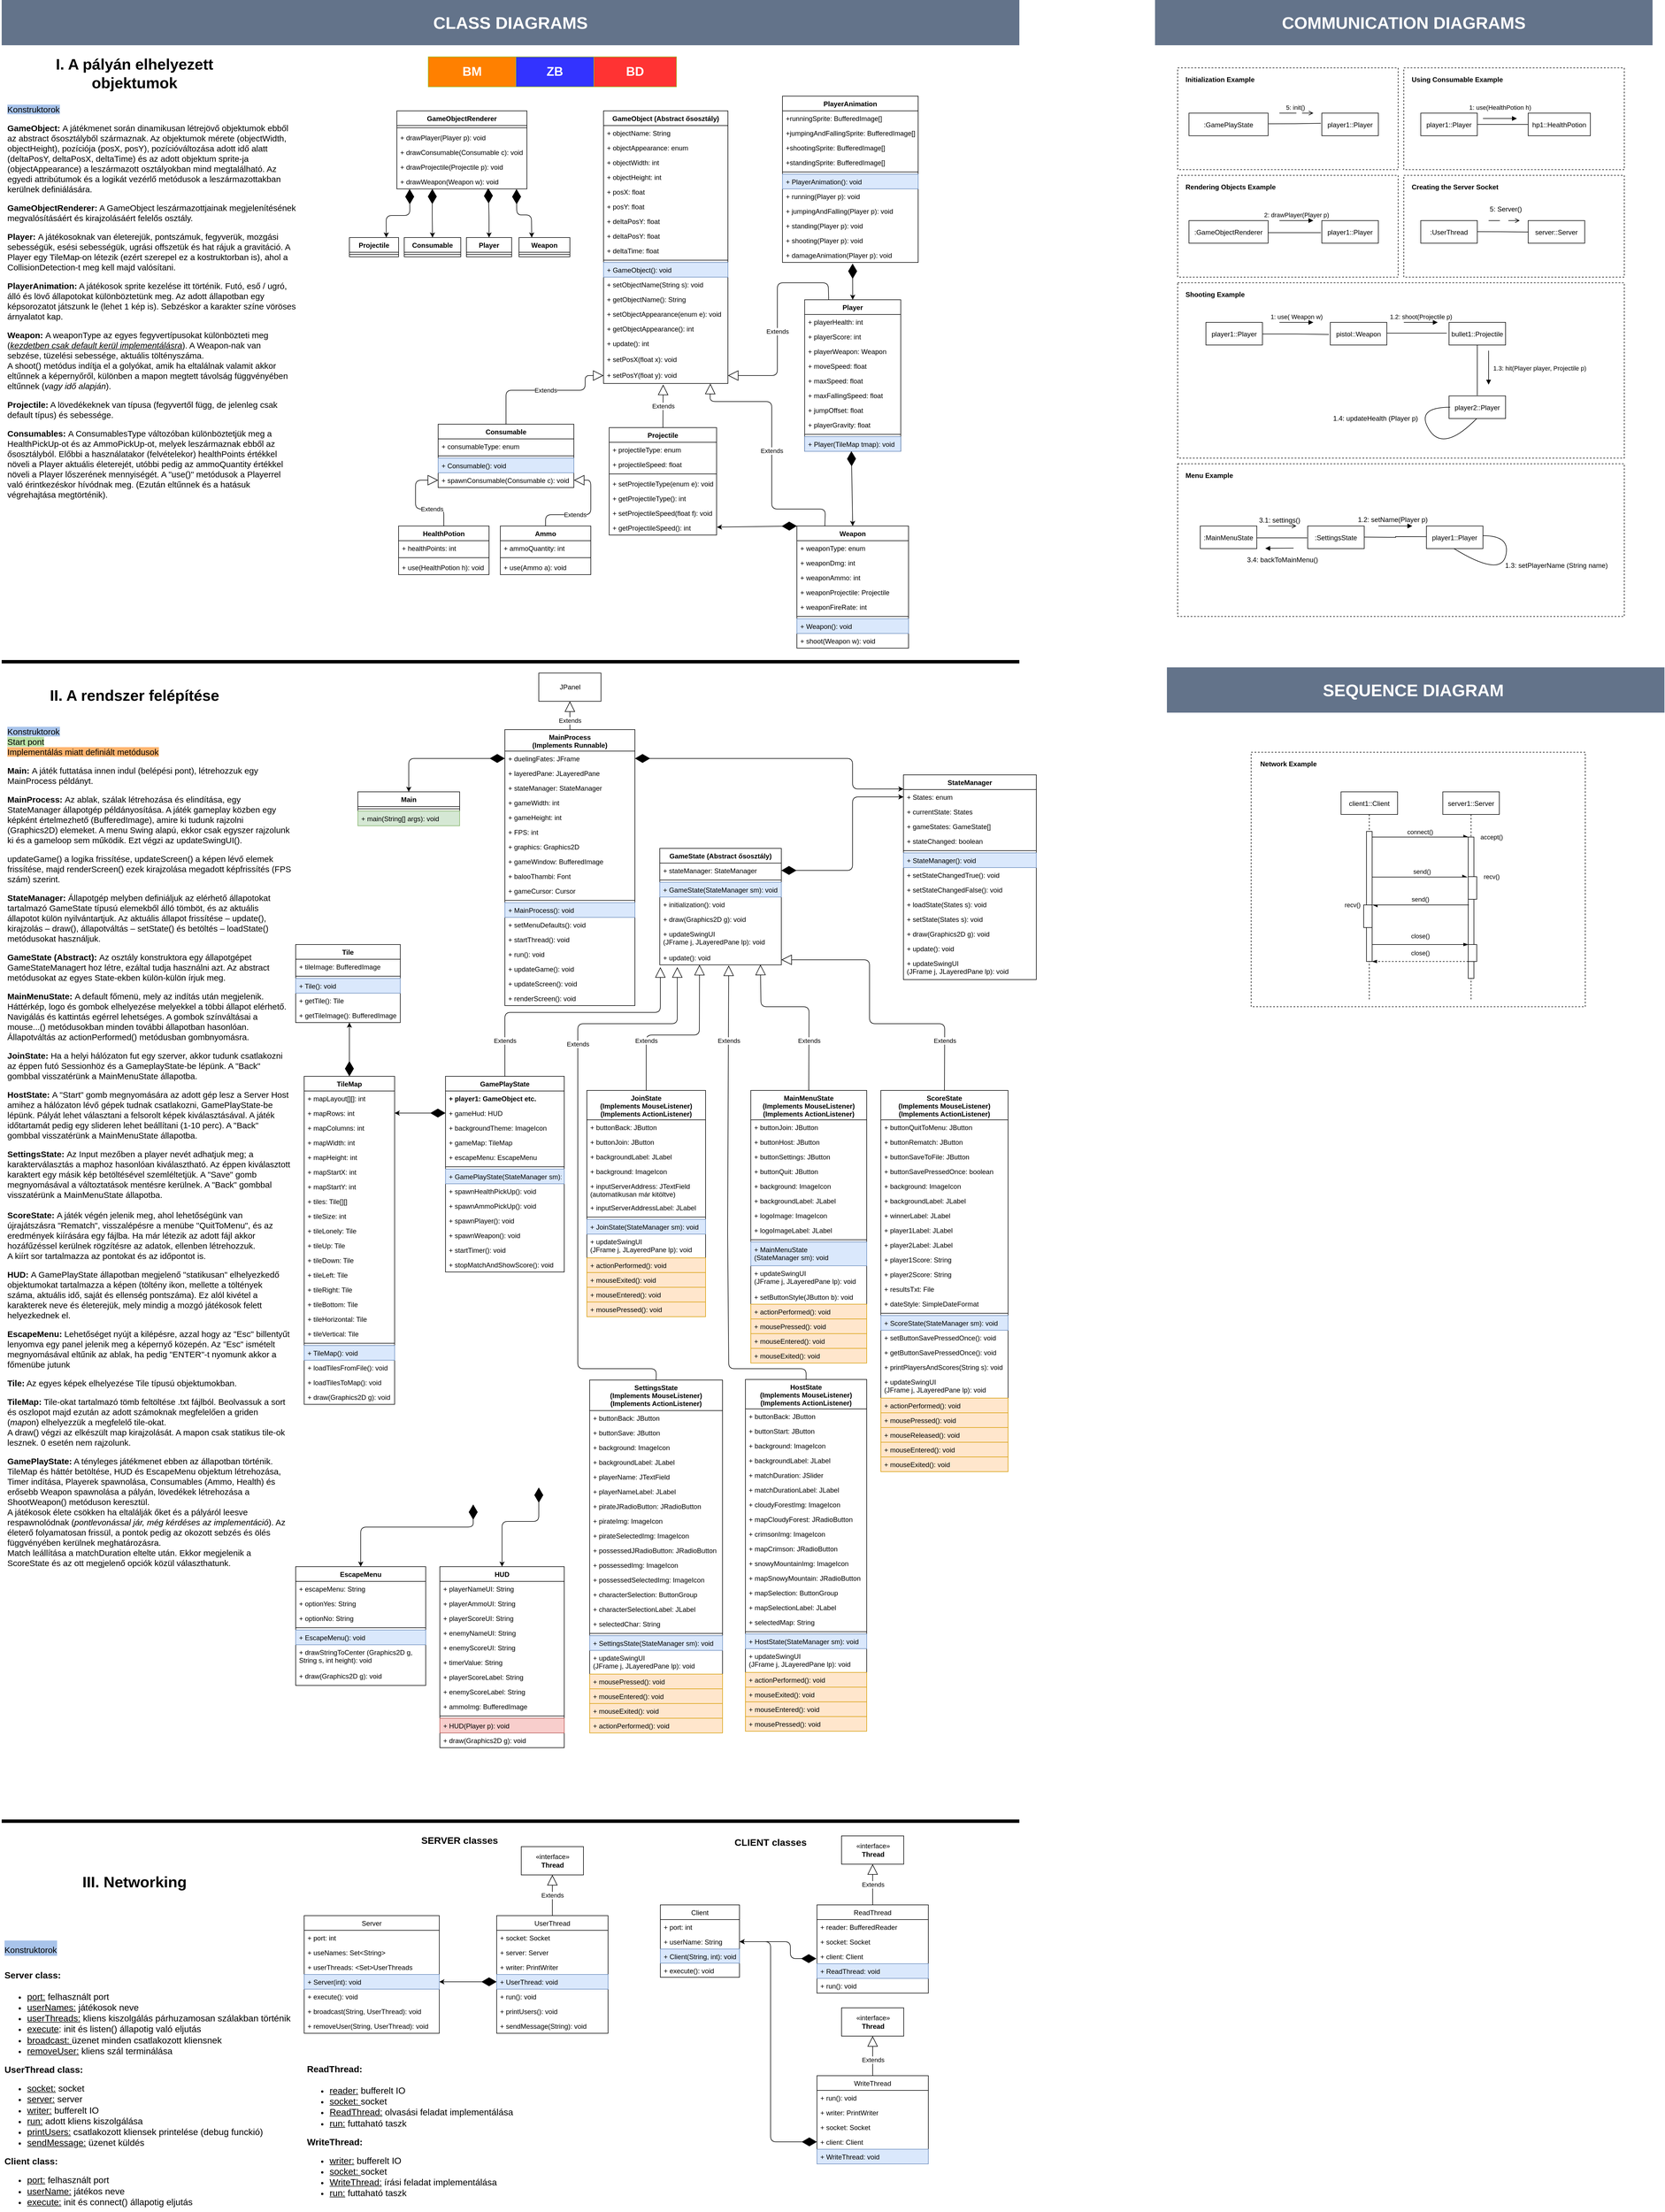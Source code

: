 <mxfile version="14.5.1" type="device"><diagram id="C5RBs43oDa-KdzZeNtuy" name="Page-1"><mxGraphModel dx="7840" dy="5580" grid="1" gridSize="10" guides="1" tooltips="1" connect="1" arrows="1" fold="1" page="1" pageScale="1" pageWidth="3300" pageHeight="4681" math="0" shadow="0"><root><mxCell id="WIyWlLk6GJQsqaUBKTNV-0"/><mxCell id="WIyWlLk6GJQsqaUBKTNV-1" parent="WIyWlLk6GJQsqaUBKTNV-0"/><mxCell id="HeRyNd5hMwejU-e7u7k--74" value="" style="rounded=0;whiteSpace=wrap;html=1;fillColor=none;dashed=1;" parent="WIyWlLk6GJQsqaUBKTNV-1" vertex="1"><mxGeometry x="2490" y="1330" width="591" height="450" as="geometry"/></mxCell><mxCell id="JeZtBRn4ZJVJt3xqNd3d-0" value="GameObject (Abstract ősosztály)" style="swimlane;fontStyle=1;align=center;verticalAlign=top;childLayout=stackLayout;horizontal=1;startSize=26;horizontalStack=0;resizeParent=1;resizeParentMax=0;resizeLast=0;collapsible=1;marginBottom=0;" parent="WIyWlLk6GJQsqaUBKTNV-1" vertex="1"><mxGeometry x="1344.5" y="196" width="220" height="482" as="geometry"><mxRectangle x="430" y="140" width="220" height="26" as="alternateBounds"/></mxGeometry></mxCell><mxCell id="JeZtBRn4ZJVJt3xqNd3d-1" value="+ objectName: String" style="text;strokeColor=none;fillColor=none;align=left;verticalAlign=top;spacingLeft=4;spacingRight=4;overflow=hidden;rotatable=0;points=[[0,0.5],[1,0.5]];portConstraint=eastwest;" parent="JeZtBRn4ZJVJt3xqNd3d-0" vertex="1"><mxGeometry y="26" width="220" height="26" as="geometry"/></mxCell><mxCell id="JeZtBRn4ZJVJt3xqNd3d-256" value="+ objectAppearance: enum" style="text;strokeColor=none;fillColor=none;align=left;verticalAlign=top;spacingLeft=4;spacingRight=4;overflow=hidden;rotatable=0;points=[[0,0.5],[1,0.5]];portConstraint=eastwest;" parent="JeZtBRn4ZJVJt3xqNd3d-0" vertex="1"><mxGeometry y="52" width="220" height="26" as="geometry"/></mxCell><mxCell id="JeZtBRn4ZJVJt3xqNd3d-316" value="+ objectWidth: int" style="text;strokeColor=none;fillColor=none;align=left;verticalAlign=top;spacingLeft=4;spacingRight=4;overflow=hidden;rotatable=0;points=[[0,0.5],[1,0.5]];portConstraint=eastwest;" parent="JeZtBRn4ZJVJt3xqNd3d-0" vertex="1"><mxGeometry y="78" width="220" height="26" as="geometry"/></mxCell><mxCell id="JeZtBRn4ZJVJt3xqNd3d-317" value="+ objectHeight: int" style="text;strokeColor=none;fillColor=none;align=left;verticalAlign=top;spacingLeft=4;spacingRight=4;overflow=hidden;rotatable=0;points=[[0,0.5],[1,0.5]];portConstraint=eastwest;" parent="JeZtBRn4ZJVJt3xqNd3d-0" vertex="1"><mxGeometry y="104" width="220" height="26" as="geometry"/></mxCell><mxCell id="JeZtBRn4ZJVJt3xqNd3d-257" value="+ posX: float" style="text;strokeColor=none;fillColor=none;align=left;verticalAlign=top;spacingLeft=4;spacingRight=4;overflow=hidden;rotatable=0;points=[[0,0.5],[1,0.5]];portConstraint=eastwest;" parent="JeZtBRn4ZJVJt3xqNd3d-0" vertex="1"><mxGeometry y="130" width="220" height="26" as="geometry"/></mxCell><mxCell id="JeZtBRn4ZJVJt3xqNd3d-258" value="+ posY: float" style="text;strokeColor=none;fillColor=none;align=left;verticalAlign=top;spacingLeft=4;spacingRight=4;overflow=hidden;rotatable=0;points=[[0,0.5],[1,0.5]];portConstraint=eastwest;" parent="JeZtBRn4ZJVJt3xqNd3d-0" vertex="1"><mxGeometry y="156" width="220" height="26" as="geometry"/></mxCell><mxCell id="JeZtBRn4ZJVJt3xqNd3d-259" value="+ deltaPosY: float" style="text;strokeColor=none;fillColor=none;align=left;verticalAlign=top;spacingLeft=4;spacingRight=4;overflow=hidden;rotatable=0;points=[[0,0.5],[1,0.5]];portConstraint=eastwest;" parent="JeZtBRn4ZJVJt3xqNd3d-0" vertex="1"><mxGeometry y="182" width="220" height="26" as="geometry"/></mxCell><mxCell id="JeZtBRn4ZJVJt3xqNd3d-260" value="+ deltaPosY: float" style="text;strokeColor=none;fillColor=none;align=left;verticalAlign=top;spacingLeft=4;spacingRight=4;overflow=hidden;rotatable=0;points=[[0,0.5],[1,0.5]];portConstraint=eastwest;" parent="JeZtBRn4ZJVJt3xqNd3d-0" vertex="1"><mxGeometry y="208" width="220" height="26" as="geometry"/></mxCell><mxCell id="Zpp8Stq3liSMn8kAWy63-0" value="+ deltaTime: float" style="text;strokeColor=none;fillColor=none;align=left;verticalAlign=top;spacingLeft=4;spacingRight=4;overflow=hidden;rotatable=0;points=[[0,0.5],[1,0.5]];portConstraint=eastwest;" parent="JeZtBRn4ZJVJt3xqNd3d-0" vertex="1"><mxGeometry y="234" width="220" height="26" as="geometry"/></mxCell><mxCell id="JeZtBRn4ZJVJt3xqNd3d-2" value="" style="line;strokeWidth=1;fillColor=none;align=left;verticalAlign=middle;spacingTop=-1;spacingLeft=3;spacingRight=3;rotatable=0;labelPosition=right;points=[];portConstraint=eastwest;" parent="JeZtBRn4ZJVJt3xqNd3d-0" vertex="1"><mxGeometry y="260" width="220" height="8" as="geometry"/></mxCell><mxCell id="JeZtBRn4ZJVJt3xqNd3d-3" value="+ GameObject(): void" style="text;strokeColor=#6c8ebf;fillColor=#dae8fc;align=left;verticalAlign=top;spacingLeft=4;spacingRight=4;overflow=hidden;rotatable=0;points=[[0,0.5],[1,0.5]];portConstraint=eastwest;" parent="JeZtBRn4ZJVJt3xqNd3d-0" vertex="1"><mxGeometry y="268" width="220" height="26" as="geometry"/></mxCell><mxCell id="T7LQ-TurbzekTdMYVXfk-73" value="+ setObjectName(String s): void" style="text;strokeColor=none;fillColor=none;align=left;verticalAlign=top;spacingLeft=4;spacingRight=4;overflow=hidden;rotatable=0;points=[[0,0.5],[1,0.5]];portConstraint=eastwest;" parent="JeZtBRn4ZJVJt3xqNd3d-0" vertex="1"><mxGeometry y="294" width="220" height="26" as="geometry"/></mxCell><mxCell id="JeZtBRn4ZJVJt3xqNd3d-261" value="+ getObjectName(): String" style="text;strokeColor=none;fillColor=none;align=left;verticalAlign=top;spacingLeft=4;spacingRight=4;overflow=hidden;rotatable=0;points=[[0,0.5],[1,0.5]];portConstraint=eastwest;" parent="JeZtBRn4ZJVJt3xqNd3d-0" vertex="1"><mxGeometry y="320" width="220" height="26" as="geometry"/></mxCell><mxCell id="JeZtBRn4ZJVJt3xqNd3d-262" value="+ setObjectAppearance(enum e): void" style="text;strokeColor=none;fillColor=none;align=left;verticalAlign=top;spacingLeft=4;spacingRight=4;overflow=hidden;rotatable=0;points=[[0,0.5],[1,0.5]];portConstraint=eastwest;" parent="JeZtBRn4ZJVJt3xqNd3d-0" vertex="1"><mxGeometry y="346" width="220" height="26" as="geometry"/></mxCell><mxCell id="JeZtBRn4ZJVJt3xqNd3d-263" value="+ getObjectAppearance(): int" style="text;strokeColor=none;fillColor=none;align=left;verticalAlign=top;spacingLeft=4;spacingRight=4;overflow=hidden;rotatable=0;points=[[0,0.5],[1,0.5]];portConstraint=eastwest;" parent="JeZtBRn4ZJVJt3xqNd3d-0" vertex="1"><mxGeometry y="372" width="220" height="26" as="geometry"/></mxCell><mxCell id="JeZtBRn4ZJVJt3xqNd3d-321" value="+ update(): int" style="text;strokeColor=none;fillColor=none;align=left;verticalAlign=top;spacingLeft=4;spacingRight=4;overflow=hidden;rotatable=0;points=[[0,0.5],[1,0.5]];portConstraint=eastwest;" parent="JeZtBRn4ZJVJt3xqNd3d-0" vertex="1"><mxGeometry y="398" width="220" height="28" as="geometry"/></mxCell><mxCell id="JeZtBRn4ZJVJt3xqNd3d-322" value="+ setPosX(float x): void" style="text;strokeColor=none;fillColor=none;align=left;verticalAlign=top;spacingLeft=4;spacingRight=4;overflow=hidden;rotatable=0;points=[[0,0.5],[1,0.5]];portConstraint=eastwest;" parent="JeZtBRn4ZJVJt3xqNd3d-0" vertex="1"><mxGeometry y="426" width="220" height="28" as="geometry"/></mxCell><mxCell id="JeZtBRn4ZJVJt3xqNd3d-320" value="+ setPosY(float y): void" style="text;strokeColor=none;fillColor=none;align=left;verticalAlign=top;spacingLeft=4;spacingRight=4;overflow=hidden;rotatable=0;points=[[0,0.5],[1,0.5]];portConstraint=eastwest;" parent="JeZtBRn4ZJVJt3xqNd3d-0" vertex="1"><mxGeometry y="454" width="220" height="28" as="geometry"/></mxCell><mxCell id="JeZtBRn4ZJVJt3xqNd3d-265" value="Projectile" style="swimlane;fontStyle=1;align=center;verticalAlign=top;childLayout=stackLayout;horizontal=1;startSize=26;horizontalStack=0;resizeParent=1;resizeParentMax=0;resizeLast=0;collapsible=1;marginBottom=0;" parent="WIyWlLk6GJQsqaUBKTNV-1" vertex="1"><mxGeometry x="1354.5" y="756" width="190" height="190" as="geometry"/></mxCell><mxCell id="JeZtBRn4ZJVJt3xqNd3d-266" value="+ projectileType: enum" style="text;strokeColor=none;fillColor=none;align=left;verticalAlign=top;spacingLeft=4;spacingRight=4;overflow=hidden;rotatable=0;points=[[0,0.5],[1,0.5]];portConstraint=eastwest;" parent="JeZtBRn4ZJVJt3xqNd3d-265" vertex="1"><mxGeometry y="26" width="190" height="26" as="geometry"/></mxCell><mxCell id="JeZtBRn4ZJVJt3xqNd3d-269" value="+ projectileSpeed: float" style="text;strokeColor=none;fillColor=none;align=left;verticalAlign=top;spacingLeft=4;spacingRight=4;overflow=hidden;rotatable=0;points=[[0,0.5],[1,0.5]];portConstraint=eastwest;" parent="JeZtBRn4ZJVJt3xqNd3d-265" vertex="1"><mxGeometry y="52" width="190" height="26" as="geometry"/></mxCell><mxCell id="JeZtBRn4ZJVJt3xqNd3d-267" value="" style="line;strokeWidth=1;fillColor=none;align=left;verticalAlign=middle;spacingTop=-1;spacingLeft=3;spacingRight=3;rotatable=0;labelPosition=right;points=[];portConstraint=eastwest;" parent="JeZtBRn4ZJVJt3xqNd3d-265" vertex="1"><mxGeometry y="78" width="190" height="8" as="geometry"/></mxCell><mxCell id="JeZtBRn4ZJVJt3xqNd3d-268" value="+ setProjectileType(enum e): void" style="text;strokeColor=none;fillColor=none;align=left;verticalAlign=top;spacingLeft=4;spacingRight=4;overflow=hidden;rotatable=0;points=[[0,0.5],[1,0.5]];portConstraint=eastwest;" parent="JeZtBRn4ZJVJt3xqNd3d-265" vertex="1"><mxGeometry y="86" width="190" height="26" as="geometry"/></mxCell><mxCell id="JeZtBRn4ZJVJt3xqNd3d-272" value="+ getProjectileType(): int" style="text;strokeColor=none;fillColor=none;align=left;verticalAlign=top;spacingLeft=4;spacingRight=4;overflow=hidden;rotatable=0;points=[[0,0.5],[1,0.5]];portConstraint=eastwest;" parent="JeZtBRn4ZJVJt3xqNd3d-265" vertex="1"><mxGeometry y="112" width="190" height="26" as="geometry"/></mxCell><mxCell id="JeZtBRn4ZJVJt3xqNd3d-271" value="+ setProjectileSpeed(float f): void" style="text;strokeColor=none;fillColor=none;align=left;verticalAlign=top;spacingLeft=4;spacingRight=4;overflow=hidden;rotatable=0;points=[[0,0.5],[1,0.5]];portConstraint=eastwest;" parent="JeZtBRn4ZJVJt3xqNd3d-265" vertex="1"><mxGeometry y="138" width="190" height="26" as="geometry"/></mxCell><mxCell id="JeZtBRn4ZJVJt3xqNd3d-270" value="+ getProjectileSpeed(): int" style="text;strokeColor=none;fillColor=none;align=left;verticalAlign=top;spacingLeft=4;spacingRight=4;overflow=hidden;rotatable=0;points=[[0,0.5],[1,0.5]];portConstraint=eastwest;" parent="JeZtBRn4ZJVJt3xqNd3d-265" vertex="1"><mxGeometry y="164" width="190" height="26" as="geometry"/></mxCell><mxCell id="JeZtBRn4ZJVJt3xqNd3d-275" value="Extends" style="endArrow=block;endSize=16;endFill=0;html=1;exitX=0.5;exitY=0;exitDx=0;exitDy=0;" parent="WIyWlLk6GJQsqaUBKTNV-1" source="JeZtBRn4ZJVJt3xqNd3d-265" edge="1"><mxGeometry width="160" relative="1" as="geometry"><mxPoint x="1494.5" y="832" as="sourcePoint"/><mxPoint x="1450" y="680" as="targetPoint"/></mxGeometry></mxCell><mxCell id="JeZtBRn4ZJVJt3xqNd3d-276" value="Consumable" style="swimlane;fontStyle=1;align=center;verticalAlign=top;childLayout=stackLayout;horizontal=1;startSize=26;horizontalStack=0;resizeParent=1;resizeParentMax=0;resizeLast=0;collapsible=1;marginBottom=0;" parent="WIyWlLk6GJQsqaUBKTNV-1" vertex="1"><mxGeometry x="1052" y="750" width="240" height="112" as="geometry"/></mxCell><mxCell id="JeZtBRn4ZJVJt3xqNd3d-277" value="+ consumableType: enum" style="text;strokeColor=none;fillColor=none;align=left;verticalAlign=top;spacingLeft=4;spacingRight=4;overflow=hidden;rotatable=0;points=[[0,0.5],[1,0.5]];portConstraint=eastwest;" parent="JeZtBRn4ZJVJt3xqNd3d-276" vertex="1"><mxGeometry y="26" width="240" height="26" as="geometry"/></mxCell><mxCell id="JeZtBRn4ZJVJt3xqNd3d-278" value="" style="line;strokeWidth=1;fillColor=none;align=left;verticalAlign=middle;spacingTop=-1;spacingLeft=3;spacingRight=3;rotatable=0;labelPosition=right;points=[];portConstraint=eastwest;" parent="JeZtBRn4ZJVJt3xqNd3d-276" vertex="1"><mxGeometry y="52" width="240" height="8" as="geometry"/></mxCell><mxCell id="T7LQ-TurbzekTdMYVXfk-81" value="+ Consumable(): void" style="text;strokeColor=#6c8ebf;fillColor=#dae8fc;align=left;verticalAlign=top;spacingLeft=4;spacingRight=4;overflow=hidden;rotatable=0;points=[[0,0.5],[1,0.5]];portConstraint=eastwest;" parent="JeZtBRn4ZJVJt3xqNd3d-276" vertex="1"><mxGeometry y="60" width="240" height="26" as="geometry"/></mxCell><mxCell id="Zpp8Stq3liSMn8kAWy63-38" value="+ spawnConsumable(Consumable c): void" style="text;strokeColor=none;fillColor=none;align=left;verticalAlign=top;spacingLeft=4;spacingRight=4;overflow=hidden;rotatable=0;points=[[0,0.5],[1,0.5]];portConstraint=eastwest;" parent="JeZtBRn4ZJVJt3xqNd3d-276" vertex="1"><mxGeometry y="86" width="240" height="26" as="geometry"/></mxCell><mxCell id="JeZtBRn4ZJVJt3xqNd3d-280" value="Extends" style="endArrow=block;endSize=16;endFill=0;html=1;exitX=0.5;exitY=0;exitDx=0;exitDy=0;entryX=0;entryY=0.5;entryDx=0;entryDy=0;" parent="WIyWlLk6GJQsqaUBKTNV-1" source="JeZtBRn4ZJVJt3xqNd3d-276" target="JeZtBRn4ZJVJt3xqNd3d-320" edge="1"><mxGeometry width="160" relative="1" as="geometry"><mxPoint x="1434.5" y="1055" as="sourcePoint"/><mxPoint x="1344.5" y="652" as="targetPoint"/><Array as="points"><mxPoint x="1172" y="690"/><mxPoint x="1312" y="690"/><mxPoint x="1312" y="664"/></Array></mxGeometry></mxCell><mxCell id="JeZtBRn4ZJVJt3xqNd3d-281" value="HealthPotion" style="swimlane;fontStyle=1;align=center;verticalAlign=top;childLayout=stackLayout;horizontal=1;startSize=26;horizontalStack=0;resizeParent=1;resizeParentMax=0;resizeLast=0;collapsible=1;marginBottom=0;" parent="WIyWlLk6GJQsqaUBKTNV-1" vertex="1"><mxGeometry x="982" y="930" width="160" height="86" as="geometry"/></mxCell><mxCell id="JeZtBRn4ZJVJt3xqNd3d-282" value="+ healthPoints: int" style="text;strokeColor=none;fillColor=none;align=left;verticalAlign=top;spacingLeft=4;spacingRight=4;overflow=hidden;rotatable=0;points=[[0,0.5],[1,0.5]];portConstraint=eastwest;" parent="JeZtBRn4ZJVJt3xqNd3d-281" vertex="1"><mxGeometry y="26" width="160" height="26" as="geometry"/></mxCell><mxCell id="JeZtBRn4ZJVJt3xqNd3d-283" value="" style="line;strokeWidth=1;fillColor=none;align=left;verticalAlign=middle;spacingTop=-1;spacingLeft=3;spacingRight=3;rotatable=0;labelPosition=right;points=[];portConstraint=eastwest;" parent="JeZtBRn4ZJVJt3xqNd3d-281" vertex="1"><mxGeometry y="52" width="160" height="8" as="geometry"/></mxCell><mxCell id="Zpp8Stq3liSMn8kAWy63-37" value="+ use(HealthPotion h): void" style="text;strokeColor=none;fillColor=none;align=left;verticalAlign=top;spacingLeft=4;spacingRight=4;overflow=hidden;rotatable=0;points=[[0,0.5],[1,0.5]];portConstraint=eastwest;" parent="JeZtBRn4ZJVJt3xqNd3d-281" vertex="1"><mxGeometry y="60" width="160" height="26" as="geometry"/></mxCell><mxCell id="JeZtBRn4ZJVJt3xqNd3d-285" value="Ammo" style="swimlane;fontStyle=1;align=center;verticalAlign=top;childLayout=stackLayout;horizontal=1;startSize=26;horizontalStack=0;resizeParent=1;resizeParentMax=0;resizeLast=0;collapsible=1;marginBottom=0;" parent="WIyWlLk6GJQsqaUBKTNV-1" vertex="1"><mxGeometry x="1162" y="930" width="160" height="86" as="geometry"/></mxCell><mxCell id="JeZtBRn4ZJVJt3xqNd3d-286" value="+ ammoQuantity: int" style="text;strokeColor=none;fillColor=none;align=left;verticalAlign=top;spacingLeft=4;spacingRight=4;overflow=hidden;rotatable=0;points=[[0,0.5],[1,0.5]];portConstraint=eastwest;" parent="JeZtBRn4ZJVJt3xqNd3d-285" vertex="1"><mxGeometry y="26" width="160" height="26" as="geometry"/></mxCell><mxCell id="JeZtBRn4ZJVJt3xqNd3d-287" value="" style="line;strokeWidth=1;fillColor=none;align=left;verticalAlign=middle;spacingTop=-1;spacingLeft=3;spacingRight=3;rotatable=0;labelPosition=right;points=[];portConstraint=eastwest;" parent="JeZtBRn4ZJVJt3xqNd3d-285" vertex="1"><mxGeometry y="52" width="160" height="8" as="geometry"/></mxCell><mxCell id="_JxZ4ZDpzI68w7kfM63D-3" value="+ use(Ammo a): void" style="text;strokeColor=none;fillColor=none;align=left;verticalAlign=top;spacingLeft=4;spacingRight=4;overflow=hidden;rotatable=0;points=[[0,0.5],[1,0.5]];portConstraint=eastwest;" parent="JeZtBRn4ZJVJt3xqNd3d-285" vertex="1"><mxGeometry y="60" width="160" height="26" as="geometry"/></mxCell><mxCell id="JeZtBRn4ZJVJt3xqNd3d-289" value="Extends" style="endArrow=block;endSize=16;endFill=0;html=1;exitX=0.5;exitY=0;exitDx=0;exitDy=0;entryX=1;entryY=0.5;entryDx=0;entryDy=0;" parent="WIyWlLk6GJQsqaUBKTNV-1" source="JeZtBRn4ZJVJt3xqNd3d-285" target="Zpp8Stq3liSMn8kAWy63-38" edge="1"><mxGeometry x="-0.251" width="160" relative="1" as="geometry"><mxPoint x="1188.5" y="982" as="sourcePoint"/><mxPoint x="1217.46" y="928.988" as="targetPoint"/><Array as="points"><mxPoint x="1242" y="910"/><mxPoint x="1322" y="910"/><mxPoint x="1322" y="849"/></Array><mxPoint as="offset"/></mxGeometry></mxCell><mxCell id="JeZtBRn4ZJVJt3xqNd3d-290" value="&lt;span style=&quot;font-weight: 400&quot;&gt;Extends&lt;/span&gt;" style="endArrow=block;endSize=16;endFill=0;html=1;exitX=0.5;exitY=0;exitDx=0;exitDy=0;fontStyle=1;entryX=0;entryY=0.5;entryDx=0;entryDy=0;" parent="WIyWlLk6GJQsqaUBKTNV-1" source="JeZtBRn4ZJVJt3xqNd3d-281" target="Zpp8Stq3liSMn8kAWy63-38" edge="1"><mxGeometry x="-0.401" width="160" relative="1" as="geometry"><mxPoint x="1140.42" y="982" as="sourcePoint"/><mxPoint x="1102" y="844" as="targetPoint"/><Array as="points"><mxPoint x="1062" y="900"/><mxPoint x="1012" y="900"/><mxPoint x="1012" y="849"/></Array><mxPoint as="offset"/></mxGeometry></mxCell><mxCell id="JeZtBRn4ZJVJt3xqNd3d-291" value="Weapon" style="swimlane;fontStyle=1;align=center;verticalAlign=top;childLayout=stackLayout;horizontal=1;startSize=26;horizontalStack=0;resizeParent=1;resizeParentMax=0;resizeLast=0;collapsible=1;marginBottom=0;" parent="WIyWlLk6GJQsqaUBKTNV-1" vertex="1"><mxGeometry x="1686.5" y="930" width="197.5" height="216" as="geometry"/></mxCell><mxCell id="JeZtBRn4ZJVJt3xqNd3d-292" value="+ weaponType: enum" style="text;strokeColor=none;fillColor=none;align=left;verticalAlign=top;spacingLeft=4;spacingRight=4;overflow=hidden;rotatable=0;points=[[0,0.5],[1,0.5]];portConstraint=eastwest;" parent="JeZtBRn4ZJVJt3xqNd3d-291" vertex="1"><mxGeometry y="26" width="197.5" height="26" as="geometry"/></mxCell><mxCell id="JeZtBRn4ZJVJt3xqNd3d-296" value="+ weaponDmg: int" style="text;strokeColor=none;fillColor=none;align=left;verticalAlign=top;spacingLeft=4;spacingRight=4;overflow=hidden;rotatable=0;points=[[0,0.5],[1,0.5]];portConstraint=eastwest;" parent="JeZtBRn4ZJVJt3xqNd3d-291" vertex="1"><mxGeometry y="52" width="197.5" height="26" as="geometry"/></mxCell><mxCell id="JeZtBRn4ZJVJt3xqNd3d-297" value="+ weaponAmmo: int" style="text;strokeColor=none;fillColor=none;align=left;verticalAlign=top;spacingLeft=4;spacingRight=4;overflow=hidden;rotatable=0;points=[[0,0.5],[1,0.5]];portConstraint=eastwest;" parent="JeZtBRn4ZJVJt3xqNd3d-291" vertex="1"><mxGeometry y="78" width="197.5" height="26" as="geometry"/></mxCell><mxCell id="JeZtBRn4ZJVJt3xqNd3d-298" value="+ weaponProjectile: Projectile" style="text;strokeColor=none;fillColor=none;align=left;verticalAlign=top;spacingLeft=4;spacingRight=4;overflow=hidden;rotatable=0;points=[[0,0.5],[1,0.5]];portConstraint=eastwest;" parent="JeZtBRn4ZJVJt3xqNd3d-291" vertex="1"><mxGeometry y="104" width="197.5" height="26" as="geometry"/></mxCell><mxCell id="JeZtBRn4ZJVJt3xqNd3d-299" value="+ weaponFireRate: int" style="text;strokeColor=none;fillColor=none;align=left;verticalAlign=top;spacingLeft=4;spacingRight=4;overflow=hidden;rotatable=0;points=[[0,0.5],[1,0.5]];portConstraint=eastwest;" parent="JeZtBRn4ZJVJt3xqNd3d-291" vertex="1"><mxGeometry y="130" width="197.5" height="26" as="geometry"/></mxCell><mxCell id="JeZtBRn4ZJVJt3xqNd3d-293" value="" style="line;strokeWidth=1;fillColor=none;align=left;verticalAlign=middle;spacingTop=-1;spacingLeft=3;spacingRight=3;rotatable=0;labelPosition=right;points=[];portConstraint=eastwest;" parent="JeZtBRn4ZJVJt3xqNd3d-291" vertex="1"><mxGeometry y="156" width="197.5" height="8" as="geometry"/></mxCell><mxCell id="Zpp8Stq3liSMn8kAWy63-36" value="+ Weapon(): void" style="text;strokeColor=#6c8ebf;fillColor=#dae8fc;align=left;verticalAlign=top;spacingLeft=4;spacingRight=4;overflow=hidden;rotatable=0;points=[[0,0.5],[1,0.5]];portConstraint=eastwest;" parent="JeZtBRn4ZJVJt3xqNd3d-291" vertex="1"><mxGeometry y="164" width="197.5" height="26" as="geometry"/></mxCell><mxCell id="T7LQ-TurbzekTdMYVXfk-74" value="+ shoot(Weapon w): void" style="text;strokeColor=none;fillColor=none;align=left;verticalAlign=top;spacingLeft=4;spacingRight=4;overflow=hidden;rotatable=0;points=[[0,0.5],[1,0.5]];portConstraint=eastwest;" parent="JeZtBRn4ZJVJt3xqNd3d-291" vertex="1"><mxGeometry y="190" width="197.5" height="26" as="geometry"/></mxCell><mxCell id="JeZtBRn4ZJVJt3xqNd3d-295" value="Extends" style="endArrow=block;endSize=16;endFill=0;html=1;exitX=0.25;exitY=0;exitDx=0;exitDy=0;entryX=0.859;entryY=1.014;entryDx=0;entryDy=0;entryPerimeter=0;" parent="WIyWlLk6GJQsqaUBKTNV-1" source="JeZtBRn4ZJVJt3xqNd3d-291" target="JeZtBRn4ZJVJt3xqNd3d-320" edge="1"><mxGeometry width="160" relative="1" as="geometry"><mxPoint x="1524.5" y="742" as="sourcePoint"/><mxPoint x="1533" y="660" as="targetPoint"/><Array as="points"><mxPoint x="1737" y="900"/><mxPoint x="1642" y="900"/><mxPoint x="1642" y="710"/><mxPoint x="1533" y="710"/></Array></mxGeometry></mxCell><mxCell id="JeZtBRn4ZJVJt3xqNd3d-300" value="Player" style="swimlane;fontStyle=1;align=center;verticalAlign=top;childLayout=stackLayout;horizontal=1;startSize=26;horizontalStack=0;resizeParent=1;resizeParentMax=0;resizeLast=0;collapsible=1;marginBottom=0;" parent="WIyWlLk6GJQsqaUBKTNV-1" vertex="1"><mxGeometry x="1700.25" y="530" width="170" height="268" as="geometry"/></mxCell><mxCell id="JeZtBRn4ZJVJt3xqNd3d-301" value="+ playerHealth: int" style="text;strokeColor=none;fillColor=none;align=left;verticalAlign=top;spacingLeft=4;spacingRight=4;overflow=hidden;rotatable=0;points=[[0,0.5],[1,0.5]];portConstraint=eastwest;" parent="JeZtBRn4ZJVJt3xqNd3d-300" vertex="1"><mxGeometry y="26" width="170" height="26" as="geometry"/></mxCell><mxCell id="JeZtBRn4ZJVJt3xqNd3d-302" value="+ playerScore: int" style="text;strokeColor=none;fillColor=none;align=left;verticalAlign=top;spacingLeft=4;spacingRight=4;overflow=hidden;rotatable=0;points=[[0,0.5],[1,0.5]];portConstraint=eastwest;" parent="JeZtBRn4ZJVJt3xqNd3d-300" vertex="1"><mxGeometry y="52" width="170" height="26" as="geometry"/></mxCell><mxCell id="JeZtBRn4ZJVJt3xqNd3d-303" value="+ playerWeapon: Weapon" style="text;strokeColor=none;fillColor=none;align=left;verticalAlign=top;spacingLeft=4;spacingRight=4;overflow=hidden;rotatable=0;points=[[0,0.5],[1,0.5]];portConstraint=eastwest;" parent="JeZtBRn4ZJVJt3xqNd3d-300" vertex="1"><mxGeometry y="78" width="170" height="26" as="geometry"/></mxCell><mxCell id="JeZtBRn4ZJVJt3xqNd3d-311" value="+ moveSpeed: float" style="text;strokeColor=none;fillColor=none;align=left;verticalAlign=top;spacingLeft=4;spacingRight=4;overflow=hidden;rotatable=0;points=[[0,0.5],[1,0.5]];portConstraint=eastwest;" parent="JeZtBRn4ZJVJt3xqNd3d-300" vertex="1"><mxGeometry y="104" width="170" height="26" as="geometry"/></mxCell><mxCell id="JeZtBRn4ZJVJt3xqNd3d-315" value="+ maxSpeed: float" style="text;strokeColor=none;fillColor=none;align=left;verticalAlign=top;spacingLeft=4;spacingRight=4;overflow=hidden;rotatable=0;points=[[0,0.5],[1,0.5]];portConstraint=eastwest;" parent="JeZtBRn4ZJVJt3xqNd3d-300" vertex="1"><mxGeometry y="130" width="170" height="26" as="geometry"/></mxCell><mxCell id="JeZtBRn4ZJVJt3xqNd3d-312" value="+ maxFallingSpeed: float" style="text;strokeColor=none;fillColor=none;align=left;verticalAlign=top;spacingLeft=4;spacingRight=4;overflow=hidden;rotatable=0;points=[[0,0.5],[1,0.5]];portConstraint=eastwest;" parent="JeZtBRn4ZJVJt3xqNd3d-300" vertex="1"><mxGeometry y="156" width="170" height="26" as="geometry"/></mxCell><mxCell id="JeZtBRn4ZJVJt3xqNd3d-313" value="+ jumpOffset: float" style="text;strokeColor=none;fillColor=none;align=left;verticalAlign=top;spacingLeft=4;spacingRight=4;overflow=hidden;rotatable=0;points=[[0,0.5],[1,0.5]];portConstraint=eastwest;" parent="JeZtBRn4ZJVJt3xqNd3d-300" vertex="1"><mxGeometry y="182" width="170" height="26" as="geometry"/></mxCell><mxCell id="JeZtBRn4ZJVJt3xqNd3d-314" value="+ playerGravity: float&#10;" style="text;strokeColor=none;fillColor=none;align=left;verticalAlign=top;spacingLeft=4;spacingRight=4;overflow=hidden;rotatable=0;points=[[0,0.5],[1,0.5]];portConstraint=eastwest;" parent="JeZtBRn4ZJVJt3xqNd3d-300" vertex="1"><mxGeometry y="208" width="170" height="26" as="geometry"/></mxCell><mxCell id="JeZtBRn4ZJVJt3xqNd3d-306" value="" style="line;strokeWidth=1;fillColor=none;align=left;verticalAlign=middle;spacingTop=-1;spacingLeft=3;spacingRight=3;rotatable=0;labelPosition=right;points=[];portConstraint=eastwest;" parent="JeZtBRn4ZJVJt3xqNd3d-300" vertex="1"><mxGeometry y="234" width="170" height="8" as="geometry"/></mxCell><mxCell id="T7LQ-TurbzekTdMYVXfk-65" value="+ Player(TileMap tmap): void" style="text;strokeColor=#6c8ebf;fillColor=#dae8fc;align=left;verticalAlign=top;spacingLeft=4;spacingRight=4;overflow=hidden;rotatable=0;points=[[0,0.5],[1,0.5]];portConstraint=eastwest;" parent="JeZtBRn4ZJVJt3xqNd3d-300" vertex="1"><mxGeometry y="242" width="170" height="26" as="geometry"/></mxCell><mxCell id="JeZtBRn4ZJVJt3xqNd3d-308" value="Extends" style="endArrow=block;endSize=16;endFill=0;html=1;entryX=1;entryY=0.5;entryDx=0;entryDy=0;exitX=0.25;exitY=0;exitDx=0;exitDy=0;" parent="WIyWlLk6GJQsqaUBKTNV-1" source="JeZtBRn4ZJVJt3xqNd3d-300" target="JeZtBRn4ZJVJt3xqNd3d-320" edge="1"><mxGeometry x="0.112" width="160" relative="1" as="geometry"><mxPoint x="1695" y="616" as="sourcePoint"/><mxPoint x="1584.5" y="606" as="targetPoint"/><Array as="points"><mxPoint x="1742" y="500"/><mxPoint x="1692" y="500"/><mxPoint x="1652" y="500"/><mxPoint x="1652" y="590"/><mxPoint x="1652" y="664"/></Array><mxPoint as="offset"/></mxGeometry></mxCell><mxCell id="JeZtBRn4ZJVJt3xqNd3d-323" value="TileMap" style="swimlane;fontStyle=1;align=center;verticalAlign=top;childLayout=stackLayout;horizontal=1;startSize=26;horizontalStack=0;resizeParent=1;resizeParentMax=0;resizeLast=0;collapsible=1;marginBottom=0;" parent="WIyWlLk6GJQsqaUBKTNV-1" vertex="1"><mxGeometry x="815" y="1903" width="160" height="580" as="geometry"/></mxCell><mxCell id="Www3Ak0UfIGWJk_KokLc-1" value="+ mapLayout[][]: int" style="text;strokeColor=none;fillColor=none;align=left;verticalAlign=top;spacingLeft=4;spacingRight=4;overflow=hidden;rotatable=0;points=[[0,0.5],[1,0.5]];portConstraint=eastwest;" parent="JeZtBRn4ZJVJt3xqNd3d-323" vertex="1"><mxGeometry y="26" width="160" height="26" as="geometry"/></mxCell><mxCell id="Www3Ak0UfIGWJk_KokLc-2" value="+ mapRows: int" style="text;strokeColor=none;fillColor=none;align=left;verticalAlign=top;spacingLeft=4;spacingRight=4;overflow=hidden;rotatable=0;points=[[0,0.5],[1,0.5]];portConstraint=eastwest;" parent="JeZtBRn4ZJVJt3xqNd3d-323" vertex="1"><mxGeometry y="52" width="160" height="26" as="geometry"/></mxCell><mxCell id="Www3Ak0UfIGWJk_KokLc-3" value="+ mapColumns: int" style="text;strokeColor=none;fillColor=none;align=left;verticalAlign=top;spacingLeft=4;spacingRight=4;overflow=hidden;rotatable=0;points=[[0,0.5],[1,0.5]];portConstraint=eastwest;" parent="JeZtBRn4ZJVJt3xqNd3d-323" vertex="1"><mxGeometry y="78" width="160" height="26" as="geometry"/></mxCell><mxCell id="Www3Ak0UfIGWJk_KokLc-4" value="+ mapWidth: int" style="text;strokeColor=none;fillColor=none;align=left;verticalAlign=top;spacingLeft=4;spacingRight=4;overflow=hidden;rotatable=0;points=[[0,0.5],[1,0.5]];portConstraint=eastwest;" parent="JeZtBRn4ZJVJt3xqNd3d-323" vertex="1"><mxGeometry y="104" width="160" height="26" as="geometry"/></mxCell><mxCell id="Www3Ak0UfIGWJk_KokLc-5" value="+ mapHeight: int" style="text;strokeColor=none;fillColor=none;align=left;verticalAlign=top;spacingLeft=4;spacingRight=4;overflow=hidden;rotatable=0;points=[[0,0.5],[1,0.5]];portConstraint=eastwest;" parent="JeZtBRn4ZJVJt3xqNd3d-323" vertex="1"><mxGeometry y="130" width="160" height="26" as="geometry"/></mxCell><mxCell id="Www3Ak0UfIGWJk_KokLc-6" value="+ mapStartX: int" style="text;strokeColor=none;fillColor=none;align=left;verticalAlign=top;spacingLeft=4;spacingRight=4;overflow=hidden;rotatable=0;points=[[0,0.5],[1,0.5]];portConstraint=eastwest;" parent="JeZtBRn4ZJVJt3xqNd3d-323" vertex="1"><mxGeometry y="156" width="160" height="26" as="geometry"/></mxCell><mxCell id="Www3Ak0UfIGWJk_KokLc-7" value="+ mapStartY: int" style="text;strokeColor=none;fillColor=none;align=left;verticalAlign=top;spacingLeft=4;spacingRight=4;overflow=hidden;rotatable=0;points=[[0,0.5],[1,0.5]];portConstraint=eastwest;" parent="JeZtBRn4ZJVJt3xqNd3d-323" vertex="1"><mxGeometry y="182" width="160" height="26" as="geometry"/></mxCell><mxCell id="JeZtBRn4ZJVJt3xqNd3d-324" value="+ tiles: Tile[][]" style="text;strokeColor=none;fillColor=none;align=left;verticalAlign=top;spacingLeft=4;spacingRight=4;overflow=hidden;rotatable=0;points=[[0,0.5],[1,0.5]];portConstraint=eastwest;" parent="JeZtBRn4ZJVJt3xqNd3d-323" vertex="1"><mxGeometry y="208" width="160" height="26" as="geometry"/></mxCell><mxCell id="Www3Ak0UfIGWJk_KokLc-8" value="+ tileSize: int" style="text;strokeColor=none;fillColor=none;align=left;verticalAlign=top;spacingLeft=4;spacingRight=4;overflow=hidden;rotatable=0;points=[[0,0.5],[1,0.5]];portConstraint=eastwest;" parent="JeZtBRn4ZJVJt3xqNd3d-323" vertex="1"><mxGeometry y="234" width="160" height="26" as="geometry"/></mxCell><mxCell id="Www3Ak0UfIGWJk_KokLc-86" value="+ tileLonely: Tile" style="text;strokeColor=none;fillColor=none;align=left;verticalAlign=top;spacingLeft=4;spacingRight=4;overflow=hidden;rotatable=0;points=[[0,0.5],[1,0.5]];portConstraint=eastwest;" parent="JeZtBRn4ZJVJt3xqNd3d-323" vertex="1"><mxGeometry y="260" width="160" height="26" as="geometry"/></mxCell><mxCell id="Www3Ak0UfIGWJk_KokLc-87" value="+ tileUp: Tile" style="text;strokeColor=none;fillColor=none;align=left;verticalAlign=top;spacingLeft=4;spacingRight=4;overflow=hidden;rotatable=0;points=[[0,0.5],[1,0.5]];portConstraint=eastwest;" parent="JeZtBRn4ZJVJt3xqNd3d-323" vertex="1"><mxGeometry y="286" width="160" height="26" as="geometry"/></mxCell><mxCell id="Www3Ak0UfIGWJk_KokLc-88" value="+ tileDown: Tile" style="text;strokeColor=none;fillColor=none;align=left;verticalAlign=top;spacingLeft=4;spacingRight=4;overflow=hidden;rotatable=0;points=[[0,0.5],[1,0.5]];portConstraint=eastwest;" parent="JeZtBRn4ZJVJt3xqNd3d-323" vertex="1"><mxGeometry y="312" width="160" height="26" as="geometry"/></mxCell><mxCell id="Www3Ak0UfIGWJk_KokLc-89" value="+ tileLeft: Tile" style="text;strokeColor=none;fillColor=none;align=left;verticalAlign=top;spacingLeft=4;spacingRight=4;overflow=hidden;rotatable=0;points=[[0,0.5],[1,0.5]];portConstraint=eastwest;" parent="JeZtBRn4ZJVJt3xqNd3d-323" vertex="1"><mxGeometry y="338" width="160" height="26" as="geometry"/></mxCell><mxCell id="Www3Ak0UfIGWJk_KokLc-91" value="+ tileRight: Tile" style="text;strokeColor=none;fillColor=none;align=left;verticalAlign=top;spacingLeft=4;spacingRight=4;overflow=hidden;rotatable=0;points=[[0,0.5],[1,0.5]];portConstraint=eastwest;" parent="JeZtBRn4ZJVJt3xqNd3d-323" vertex="1"><mxGeometry y="364" width="160" height="26" as="geometry"/></mxCell><mxCell id="Www3Ak0UfIGWJk_KokLc-90" value="+ tileBottom: Tile" style="text;strokeColor=none;fillColor=none;align=left;verticalAlign=top;spacingLeft=4;spacingRight=4;overflow=hidden;rotatable=0;points=[[0,0.5],[1,0.5]];portConstraint=eastwest;" parent="JeZtBRn4ZJVJt3xqNd3d-323" vertex="1"><mxGeometry y="390" width="160" height="26" as="geometry"/></mxCell><mxCell id="Www3Ak0UfIGWJk_KokLc-92" value="+ tileHorizontal: Tile" style="text;strokeColor=none;fillColor=none;align=left;verticalAlign=top;spacingLeft=4;spacingRight=4;overflow=hidden;rotatable=0;points=[[0,0.5],[1,0.5]];portConstraint=eastwest;" parent="JeZtBRn4ZJVJt3xqNd3d-323" vertex="1"><mxGeometry y="416" width="160" height="26" as="geometry"/></mxCell><mxCell id="Www3Ak0UfIGWJk_KokLc-93" value="+ tileVertical: Tile" style="text;strokeColor=none;fillColor=none;align=left;verticalAlign=top;spacingLeft=4;spacingRight=4;overflow=hidden;rotatable=0;points=[[0,0.5],[1,0.5]];portConstraint=eastwest;" parent="JeZtBRn4ZJVJt3xqNd3d-323" vertex="1"><mxGeometry y="442" width="160" height="26" as="geometry"/></mxCell><mxCell id="JeZtBRn4ZJVJt3xqNd3d-325" value="" style="line;strokeWidth=1;fillColor=none;align=left;verticalAlign=middle;spacingTop=-1;spacingLeft=3;spacingRight=3;rotatable=0;labelPosition=right;points=[];portConstraint=eastwest;" parent="JeZtBRn4ZJVJt3xqNd3d-323" vertex="1"><mxGeometry y="468" width="160" height="8" as="geometry"/></mxCell><mxCell id="T7LQ-TurbzekTdMYVXfk-5" value="+ TileMap(): void" style="text;strokeColor=#6c8ebf;fillColor=#dae8fc;align=left;verticalAlign=top;spacingLeft=4;spacingRight=4;overflow=hidden;rotatable=0;points=[[0,0.5],[1,0.5]];portConstraint=eastwest;" parent="JeZtBRn4ZJVJt3xqNd3d-323" vertex="1"><mxGeometry y="476" width="160" height="26" as="geometry"/></mxCell><mxCell id="T7LQ-TurbzekTdMYVXfk-3" value="+ loadTilesFromFile(): void" style="text;strokeColor=none;fillColor=none;align=left;verticalAlign=top;spacingLeft=4;spacingRight=4;overflow=hidden;rotatable=0;points=[[0,0.5],[1,0.5]];portConstraint=eastwest;" parent="JeZtBRn4ZJVJt3xqNd3d-323" vertex="1"><mxGeometry y="502" width="160" height="26" as="geometry"/></mxCell><mxCell id="T7LQ-TurbzekTdMYVXfk-4" value="+ loadTilesToMap(): void" style="text;strokeColor=none;fillColor=none;align=left;verticalAlign=top;spacingLeft=4;spacingRight=4;overflow=hidden;rotatable=0;points=[[0,0.5],[1,0.5]];portConstraint=eastwest;" parent="JeZtBRn4ZJVJt3xqNd3d-323" vertex="1"><mxGeometry y="528" width="160" height="26" as="geometry"/></mxCell><mxCell id="JeZtBRn4ZJVJt3xqNd3d-326" value="+ draw(Graphics2D g): void" style="text;strokeColor=none;fillColor=none;align=left;verticalAlign=top;spacingLeft=4;spacingRight=4;overflow=hidden;rotatable=0;points=[[0,0.5],[1,0.5]];portConstraint=eastwest;" parent="JeZtBRn4ZJVJt3xqNd3d-323" vertex="1"><mxGeometry y="554" width="160" height="26" as="geometry"/></mxCell><mxCell id="JeZtBRn4ZJVJt3xqNd3d-327" value="Tile" style="swimlane;fontStyle=1;align=center;verticalAlign=top;childLayout=stackLayout;horizontal=1;startSize=26;horizontalStack=0;resizeParent=1;resizeParentMax=0;resizeLast=0;collapsible=1;marginBottom=0;" parent="WIyWlLk6GJQsqaUBKTNV-1" vertex="1"><mxGeometry x="800" y="1670" width="185" height="138" as="geometry"/></mxCell><mxCell id="T7LQ-TurbzekTdMYVXfk-0" value="+ tileImage: BufferedImage" style="text;strokeColor=none;fillColor=none;align=left;verticalAlign=top;spacingLeft=4;spacingRight=4;overflow=hidden;rotatable=0;points=[[0,0.5],[1,0.5]];portConstraint=eastwest;" parent="JeZtBRn4ZJVJt3xqNd3d-327" vertex="1"><mxGeometry y="26" width="185" height="26" as="geometry"/></mxCell><mxCell id="JeZtBRn4ZJVJt3xqNd3d-329" value="" style="line;strokeWidth=1;fillColor=none;align=left;verticalAlign=middle;spacingTop=-1;spacingLeft=3;spacingRight=3;rotatable=0;labelPosition=right;points=[];portConstraint=eastwest;" parent="JeZtBRn4ZJVJt3xqNd3d-327" vertex="1"><mxGeometry y="52" width="185" height="8" as="geometry"/></mxCell><mxCell id="T7LQ-TurbzekTdMYVXfk-2" value="+ Tile(): void" style="text;strokeColor=#6c8ebf;fillColor=#dae8fc;align=left;verticalAlign=top;spacingLeft=4;spacingRight=4;overflow=hidden;rotatable=0;points=[[0,0.5],[1,0.5]];portConstraint=eastwest;" parent="JeZtBRn4ZJVJt3xqNd3d-327" vertex="1"><mxGeometry y="60" width="185" height="26" as="geometry"/></mxCell><mxCell id="T7LQ-TurbzekTdMYVXfk-1" value="+ getTile(): Tile " style="text;strokeColor=none;fillColor=none;align=left;verticalAlign=top;spacingLeft=4;spacingRight=4;overflow=hidden;rotatable=0;points=[[0,0.5],[1,0.5]];portConstraint=eastwest;" parent="JeZtBRn4ZJVJt3xqNd3d-327" vertex="1"><mxGeometry y="86" width="185" height="26" as="geometry"/></mxCell><mxCell id="Www3Ak0UfIGWJk_KokLc-0" value="+ getTileImage(): BufferedImage " style="text;strokeColor=none;fillColor=none;align=left;verticalAlign=top;spacingLeft=4;spacingRight=4;overflow=hidden;rotatable=0;points=[[0,0.5],[1,0.5]];portConstraint=eastwest;" parent="JeZtBRn4ZJVJt3xqNd3d-327" vertex="1"><mxGeometry y="112" width="185" height="26" as="geometry"/></mxCell><mxCell id="JeZtBRn4ZJVJt3xqNd3d-332" value="&lt;p style=&quot;font-size: 15px&quot;&gt;&lt;span style=&quot;background-color: rgb(169 , 196 , 235)&quot;&gt;Konstruktorok&lt;/span&gt;&lt;br&gt;&lt;span style=&quot;background-color: rgb(185 , 224 , 165)&quot;&gt;Start pont&lt;/span&gt;&lt;br&gt;&lt;span style=&quot;background-color: rgb(255 , 181 , 112)&quot;&gt;Implementálás miatt definiált metódusok&lt;/span&gt;&lt;/p&gt;&lt;p style=&quot;font-size: 15px&quot;&gt;&lt;font style=&quot;font-size: 15px ; line-height: 70%&quot;&gt;&lt;b&gt;Main: &lt;/b&gt;A játék futtatása innen indul (belépési pont), létrehozzuk egy MainProcess példányt.&lt;/font&gt;&lt;/p&gt;&lt;p style=&quot;font-size: 15px&quot;&gt;&lt;b&gt;MainProcess: &lt;/b&gt;&lt;span&gt;Az ablak, szálak létrehozása és elindítása, egy StateManager állapotgép példányosítása. A játék gameplay közben egy képként értelmezhető (BufferedImage), amire ki tudunk rajzolni (Graphics2D) elemeket. A menu Swing alapú, ekkor csak egyszer rajzolunk ki és a gameloop sem működik. Ezt végzi az updateSwingUI().&lt;/span&gt;&lt;/p&gt;&lt;p style=&quot;font-size: 15px&quot;&gt;&lt;span&gt;updateGame() a logika frissítése, updateScreen() a képen lévő elemek frissítése, majd renderScreen() ezek kirajzolása megadott képfrissítés (FPS szám) szerint.&lt;/span&gt;&lt;br&gt;&lt;/p&gt;&lt;p style=&quot;font-size: 15px&quot;&gt;&lt;font style=&quot;font-size: 15px ; line-height: 70%&quot;&gt;&lt;b&gt;StateManager: &lt;/b&gt;Állapotgép melyben definiáljuk az elérhető állapotokat tartalmazó GameState típusú elemekből álló tömböt, és az aktuális állapotot külön nyilvántartjuk. Az aktuális állapot frissítése – update(), kirajzolás – draw(), állapotváltás – setState() és betöltés – loadState() metódusokat használjuk.&amp;nbsp;&lt;/font&gt;&lt;/p&gt;&lt;p style=&quot;font-size: 15px&quot;&gt;&lt;font style=&quot;font-size: 15px ; line-height: 70%&quot;&gt;&lt;b&gt;GameState (Abstract):&lt;/b&gt;&amp;nbsp;Az osztály konstruktora egy állapotgépet GameStateManagert hoz létre, ezáltal tudja használni azt. Az abstract metódusokat az egyes State-ekben külön-külön írjuk meg.&lt;/font&gt;&lt;/p&gt;&lt;p style=&quot;font-size: 15px&quot;&gt;&lt;font style=&quot;font-size: 15px ; line-height: 70%&quot;&gt;&lt;b&gt;MainMenuState: &lt;/b&gt;A default főmenü, mely az indítás után megjelenik. Háttérkép, logo és gombok elhelyezése melyekkel a többi állapot elérhető.&lt;br&gt;Navigálás és kattintás egérrel lehetséges. A gombok színváltásai a mouse...() metódusokban minden további állapotban hasonlóan. Állapotváltás az actionPerformed() metódusban gombnyomásra.&lt;/font&gt;&lt;/p&gt;&lt;p style=&quot;font-size: 15px&quot;&gt;&lt;b&gt;JoinState: &lt;/b&gt;&lt;span&gt;Ha a helyi hálózaton fut egy szerver, akkor tudunk csatlakozni az éppen futó Sessionhöz és a GameplayState-be lépünk. A &quot;Back&quot; gombbal visszatérünk a MainMenuState állapotba.&lt;/span&gt;&lt;/p&gt;&lt;p style=&quot;font-size: 15px&quot;&gt;&lt;font style=&quot;font-size: 15px ; line-height: 70%&quot;&gt;&lt;b&gt;HostState:&lt;/b&gt;&amp;nbsp;A &quot;Start&quot; gomb megnyomására az adott gép lesz a Server Host amihez a hálózaton lévő gépek tudnak csatlakozni, GamePlayState-be lépünk. Pályát lehet választani a felsorolt képek kiválasztásával. A játék időtartamát pedig egy slideren lehet beállítani (1-10 perc). A &quot;Back&quot; gombbal visszatérünk a MainMenuState állapotba.&amp;nbsp;&lt;/font&gt;&lt;/p&gt;&lt;b&gt;SettingsState: &lt;/b&gt;Az Input mezőben a player nevét adhatjuk meg; a karakterválasztás a maphoz hasonlóan kiválasztható. Az éppen kiválasztott karaktert egy másik kép betöltésével szemléltetjük. A &quot;Save&quot; gomb megnyomásával a változtatások mentésre kerülnek. A &quot;Back&quot; gombbal visszatérünk a MainMenuState állapotba.&amp;nbsp;&lt;br&gt;&lt;br&gt;&lt;b&gt;ScoreState:&lt;/b&gt;&amp;nbsp;A játék végén jelenik meg, ahol lehetőségünk van újrajátszásra &quot;Rematch&quot;, visszalépésre a menübe &quot;QuitToMenu&quot;, és az eredmények kiírására egy fájlba. Ha már létezik az adott fájl akkor hozáfűzéssel kerülnek rögzítésre az adatok, ellenben létrehozzuk.&lt;br&gt;A kiírt sor tartalmazza az pontokat és az időpontot is.&lt;br&gt;&lt;p style=&quot;font-size: 15px&quot;&gt;&lt;b&gt;HUD: &lt;/b&gt;A GamePlayState állapotban megjelenő &quot;statikusan&quot; elhelyezkedő objektumokat tartalmazza a képen (töltény ikon, mellette a töltények száma, aktuális idő, saját és ellenség pontszáma). Ez alól kivétel a karakterek neve és életerejük, mely mindig a mozgó játékosok felett helyezkednek el.&lt;/p&gt;&lt;p style=&quot;font-size: 15px&quot;&gt;&lt;font style=&quot;font-size: 15px ; line-height: 70%&quot;&gt;&lt;b&gt;EscapeMenu: &lt;/b&gt;Lehetőséget nyújt a kilépésre, azzal hogy az &quot;Esc&quot; billentyűt lenyomva egy panel jelenik meg a képernyő közepén. Az &quot;Esc&quot; ismételt megnyomásával eltűnik az ablak, ha pedig &quot;ENTER&quot;-t nyomunk akkor a főmenübe jutunk&lt;/font&gt;&lt;/p&gt;&lt;p style=&quot;font-size: 15px&quot;&gt;&lt;font style=&quot;font-size: 15px ; line-height: 70%&quot;&gt;&lt;b&gt;Tile:&lt;/b&gt; Az egyes képek elhelyezése Tile típusú objektumokban.&lt;/font&gt;&lt;/p&gt;&lt;p style=&quot;font-size: 15px&quot;&gt;&lt;font style=&quot;font-size: 15px ; line-height: 70%&quot;&gt;&lt;b&gt;TileMap:&lt;/b&gt; Tile-okat tartalmazó tömb feltöltése .txt fájlból. Beolvassuk a sort és oszlopot majd ezután az adott számoknak megfelelően a griden (&lt;i&gt;map&lt;/i&gt;on) elhelyezzük a megfelelő tile-okat.&lt;br&gt;&lt;/font&gt;&lt;span&gt;A draw() végzi az elkészült map kirajzolását. A mapon csak statikus tile-ok lesznek. 0 esetén nem rajzolunk.&lt;/span&gt;&lt;/p&gt;&lt;p style=&quot;font-size: 15px&quot;&gt;&lt;b&gt;GamePlayState:&lt;/b&gt; A tényleges játékmenet ebben az állapotban történik.&amp;nbsp;&lt;br&gt;TileMap és háttér betöltése, HUD és EscapeMenu objektum létrehozása, Timer indítása, Playerek spawnolása, Consumables (Ammo, Health) és erősebb Weapon spawnolása a pályán, lövedékek létrehozása a ShootWeapon() metóduson keresztül. &lt;br&gt;A játékosok élete csökken ha eltalálják őket és a pályáról leesve respawnolódnak (&lt;i&gt;pontlevonással jár, még kérdéses az implementáció&lt;/i&gt;). Az életerő folyamatosan frissül, a pontok pedig az okozott sebzés és ölés függvényében kerülnek meghatározásra.&lt;br&gt;Match leállítása a matchDuration eltelte után. Ekkor megjelenik a ScoreState és az ott megjelenő opciók közül választhatunk.&lt;/p&gt;" style="text;html=1;strokeColor=none;fillColor=none;spacing=5;spacingTop=-20;whiteSpace=wrap;overflow=hidden;rounded=0;fontSize=15;" parent="WIyWlLk6GJQsqaUBKTNV-1" vertex="1"><mxGeometry x="285" y="1280" width="510" height="1510" as="geometry"/></mxCell><mxCell id="JeZtBRn4ZJVJt3xqNd3d-333" value="HUD" style="swimlane;fontStyle=1;align=center;verticalAlign=top;childLayout=stackLayout;horizontal=1;startSize=26;horizontalStack=0;resizeParent=1;resizeParentMax=0;resizeLast=0;collapsible=1;marginBottom=0;" parent="WIyWlLk6GJQsqaUBKTNV-1" vertex="1"><mxGeometry x="1055" y="2770" width="220" height="320" as="geometry"/></mxCell><mxCell id="JeZtBRn4ZJVJt3xqNd3d-337" value="+ playerNameUI: String " style="text;align=left;verticalAlign=top;spacingLeft=4;spacingRight=4;overflow=hidden;rotatable=0;points=[[0,0.5],[1,0.5]];portConstraint=eastwest;rounded=0;shadow=0;html=0;" parent="JeZtBRn4ZJVJt3xqNd3d-333" vertex="1"><mxGeometry y="26" width="220" height="26" as="geometry"/></mxCell><mxCell id="JeZtBRn4ZJVJt3xqNd3d-340" value="+ playerAmmoUI: String " style="text;align=left;verticalAlign=top;spacingLeft=4;spacingRight=4;overflow=hidden;rotatable=0;points=[[0,0.5],[1,0.5]];portConstraint=eastwest;rounded=0;shadow=0;html=0;" parent="JeZtBRn4ZJVJt3xqNd3d-333" vertex="1"><mxGeometry y="52" width="220" height="26" as="geometry"/></mxCell><mxCell id="JeZtBRn4ZJVJt3xqNd3d-338" value="+ playerScoreUI: String" style="text;align=left;verticalAlign=top;spacingLeft=4;spacingRight=4;overflow=hidden;rotatable=0;points=[[0,0.5],[1,0.5]];portConstraint=eastwest;rounded=0;shadow=0;html=0;" parent="JeZtBRn4ZJVJt3xqNd3d-333" vertex="1"><mxGeometry y="78" width="220" height="26" as="geometry"/></mxCell><mxCell id="JeZtBRn4ZJVJt3xqNd3d-341" value="+ enemyNameUI: String " style="text;align=left;verticalAlign=top;spacingLeft=4;spacingRight=4;overflow=hidden;rotatable=0;points=[[0,0.5],[1,0.5]];portConstraint=eastwest;rounded=0;shadow=0;html=0;" parent="JeZtBRn4ZJVJt3xqNd3d-333" vertex="1"><mxGeometry y="104" width="220" height="26" as="geometry"/></mxCell><mxCell id="JeZtBRn4ZJVJt3xqNd3d-342" value="+ enemyScoreUI: String " style="text;align=left;verticalAlign=top;spacingLeft=4;spacingRight=4;overflow=hidden;rotatable=0;points=[[0,0.5],[1,0.5]];portConstraint=eastwest;rounded=0;shadow=0;html=0;" parent="JeZtBRn4ZJVJt3xqNd3d-333" vertex="1"><mxGeometry y="130" width="220" height="26" as="geometry"/></mxCell><mxCell id="Www3Ak0UfIGWJk_KokLc-81" value="+ timerValue: String " style="text;align=left;verticalAlign=top;spacingLeft=4;spacingRight=4;overflow=hidden;rotatable=0;points=[[0,0.5],[1,0.5]];portConstraint=eastwest;rounded=0;shadow=0;html=0;" parent="JeZtBRn4ZJVJt3xqNd3d-333" vertex="1"><mxGeometry y="156" width="220" height="26" as="geometry"/></mxCell><mxCell id="JeZtBRn4ZJVJt3xqNd3d-339" value="+ playerScoreLabel: String" style="text;align=left;verticalAlign=top;spacingLeft=4;spacingRight=4;overflow=hidden;rotatable=0;points=[[0,0.5],[1,0.5]];portConstraint=eastwest;rounded=0;shadow=0;html=0;" parent="JeZtBRn4ZJVJt3xqNd3d-333" vertex="1"><mxGeometry y="182" width="220" height="26" as="geometry"/></mxCell><mxCell id="Www3Ak0UfIGWJk_KokLc-82" value="+ enemyScoreLabel: String" style="text;align=left;verticalAlign=top;spacingLeft=4;spacingRight=4;overflow=hidden;rotatable=0;points=[[0,0.5],[1,0.5]];portConstraint=eastwest;rounded=0;shadow=0;html=0;" parent="JeZtBRn4ZJVJt3xqNd3d-333" vertex="1"><mxGeometry y="208" width="220" height="26" as="geometry"/></mxCell><mxCell id="Www3Ak0UfIGWJk_KokLc-83" value="+ ammoImg: BufferedImage" style="text;align=left;verticalAlign=top;spacingLeft=4;spacingRight=4;overflow=hidden;rotatable=0;points=[[0,0.5],[1,0.5]];portConstraint=eastwest;rounded=0;shadow=0;html=0;" parent="JeZtBRn4ZJVJt3xqNd3d-333" vertex="1"><mxGeometry y="234" width="220" height="26" as="geometry"/></mxCell><mxCell id="JeZtBRn4ZJVJt3xqNd3d-335" value="" style="line;strokeWidth=1;fillColor=none;align=left;verticalAlign=middle;spacingTop=-1;spacingLeft=3;spacingRight=3;rotatable=0;labelPosition=right;points=[];portConstraint=eastwest;" parent="JeZtBRn4ZJVJt3xqNd3d-333" vertex="1"><mxGeometry y="260" width="220" height="8" as="geometry"/></mxCell><mxCell id="T7LQ-TurbzekTdMYVXfk-69" value="+ HUD(Player p): void" style="text;strokeColor=#b85450;fillColor=#f8cecc;align=left;verticalAlign=top;spacingLeft=4;spacingRight=4;overflow=hidden;rotatable=0;points=[[0,0.5],[1,0.5]];portConstraint=eastwest;" parent="JeZtBRn4ZJVJt3xqNd3d-333" vertex="1"><mxGeometry y="268" width="220" height="26" as="geometry"/></mxCell><mxCell id="JeZtBRn4ZJVJt3xqNd3d-336" value="+ draw(Graphics2D g): void" style="text;strokeColor=none;fillColor=none;align=left;verticalAlign=top;spacingLeft=4;spacingRight=4;overflow=hidden;rotatable=0;points=[[0,0.5],[1,0.5]];portConstraint=eastwest;" parent="JeZtBRn4ZJVJt3xqNd3d-333" vertex="1"><mxGeometry y="294" width="220" height="26" as="geometry"/></mxCell><mxCell id="JeZtBRn4ZJVJt3xqNd3d-345" value="EscapeMenu" style="swimlane;fontStyle=1;align=center;verticalAlign=top;childLayout=stackLayout;horizontal=1;startSize=26;horizontalStack=0;resizeParent=1;resizeParentMax=0;resizeLast=0;collapsible=1;marginBottom=0;" parent="WIyWlLk6GJQsqaUBKTNV-1" vertex="1"><mxGeometry x="800" y="2770" width="230" height="210" as="geometry"/></mxCell><mxCell id="JeZtBRn4ZJVJt3xqNd3d-358" value="+ escapeMenu: String" style="text;align=left;verticalAlign=top;spacingLeft=4;spacingRight=4;overflow=hidden;rotatable=0;points=[[0,0.5],[1,0.5]];portConstraint=eastwest;" parent="JeZtBRn4ZJVJt3xqNd3d-345" vertex="1"><mxGeometry y="26" width="230" height="26" as="geometry"/></mxCell><mxCell id="Www3Ak0UfIGWJk_KokLc-79" value="+ optionYes: String" style="text;align=left;verticalAlign=top;spacingLeft=4;spacingRight=4;overflow=hidden;rotatable=0;points=[[0,0.5],[1,0.5]];portConstraint=eastwest;" parent="JeZtBRn4ZJVJt3xqNd3d-345" vertex="1"><mxGeometry y="52" width="230" height="26" as="geometry"/></mxCell><mxCell id="Www3Ak0UfIGWJk_KokLc-80" value="+ optionNo: String" style="text;align=left;verticalAlign=top;spacingLeft=4;spacingRight=4;overflow=hidden;rotatable=0;points=[[0,0.5],[1,0.5]];portConstraint=eastwest;" parent="JeZtBRn4ZJVJt3xqNd3d-345" vertex="1"><mxGeometry y="78" width="230" height="26" as="geometry"/></mxCell><mxCell id="JeZtBRn4ZJVJt3xqNd3d-353" value="" style="line;strokeWidth=1;fillColor=none;align=left;verticalAlign=middle;spacingTop=-1;spacingLeft=3;spacingRight=3;rotatable=0;labelPosition=right;points=[];portConstraint=eastwest;" parent="JeZtBRn4ZJVJt3xqNd3d-345" vertex="1"><mxGeometry y="104" width="230" height="8" as="geometry"/></mxCell><mxCell id="T7LQ-TurbzekTdMYVXfk-70" value="+ EscapeMenu(): void" style="text;align=left;verticalAlign=top;spacingLeft=4;spacingRight=4;overflow=hidden;rotatable=0;points=[[0,0.5],[1,0.5]];portConstraint=eastwest;fillColor=#dae8fc;strokeColor=#6c8ebf;" parent="JeZtBRn4ZJVJt3xqNd3d-345" vertex="1"><mxGeometry y="112" width="230" height="26" as="geometry"/></mxCell><mxCell id="JeZtBRn4ZJVJt3xqNd3d-355" value="+ drawStringToCenter (Graphics2D g,&#10;String s, int height): void" style="text;strokeColor=none;fillColor=none;align=left;verticalAlign=top;spacingLeft=4;spacingRight=4;overflow=hidden;rotatable=0;points=[[0,0.5],[1,0.5]];portConstraint=eastwest;" parent="JeZtBRn4ZJVJt3xqNd3d-345" vertex="1"><mxGeometry y="138" width="230" height="42" as="geometry"/></mxCell><mxCell id="JeZtBRn4ZJVJt3xqNd3d-359" value="+ draw(Graphics2D g): void" style="text;align=left;verticalAlign=top;spacingLeft=4;spacingRight=4;overflow=hidden;rotatable=0;points=[[0,0.5],[1,0.5]];portConstraint=eastwest;" parent="JeZtBRn4ZJVJt3xqNd3d-345" vertex="1"><mxGeometry y="180" width="230" height="30" as="geometry"/></mxCell><mxCell id="JeZtBRn4ZJVJt3xqNd3d-366" value="Main" style="swimlane;fontStyle=1;align=center;verticalAlign=top;childLayout=stackLayout;horizontal=1;startSize=26;horizontalStack=0;resizeParent=1;resizeParentMax=0;resizeLast=0;collapsible=1;marginBottom=0;" parent="WIyWlLk6GJQsqaUBKTNV-1" vertex="1"><mxGeometry x="910" y="1400" width="180" height="60" as="geometry"/></mxCell><mxCell id="JeZtBRn4ZJVJt3xqNd3d-368" value="" style="line;strokeWidth=1;fillColor=none;align=left;verticalAlign=middle;spacingTop=-1;spacingLeft=3;spacingRight=3;rotatable=0;labelPosition=right;points=[];portConstraint=eastwest;" parent="JeZtBRn4ZJVJt3xqNd3d-366" vertex="1"><mxGeometry y="26" width="180" height="8" as="geometry"/></mxCell><mxCell id="T7LQ-TurbzekTdMYVXfk-7" value="+ main(String[] args): void" style="text;strokeColor=#82b366;fillColor=#d5e8d4;align=left;verticalAlign=top;spacingLeft=4;spacingRight=4;overflow=hidden;rotatable=0;points=[[0,0.5],[1,0.5]];portConstraint=eastwest;fontSize=12;" parent="JeZtBRn4ZJVJt3xqNd3d-366" vertex="1"><mxGeometry y="34" width="180" height="26" as="geometry"/></mxCell><mxCell id="JeZtBRn4ZJVJt3xqNd3d-370" value="MainProcess&#10;(Implements Runnable)" style="swimlane;fontStyle=1;align=center;verticalAlign=top;childLayout=stackLayout;horizontal=1;startSize=38;horizontalStack=0;resizeParent=1;resizeParentMax=0;resizeLast=0;collapsible=1;marginBottom=0;" parent="WIyWlLk6GJQsqaUBKTNV-1" vertex="1"><mxGeometry x="1170" y="1290" width="230" height="488" as="geometry"/></mxCell><mxCell id="JeZtBRn4ZJVJt3xqNd3d-371" value="+ duelingFates: JFrame" style="text;strokeColor=none;fillColor=none;align=left;verticalAlign=top;spacingLeft=4;spacingRight=4;overflow=hidden;rotatable=0;points=[[0,0.5],[1,0.5]];portConstraint=eastwest;" parent="JeZtBRn4ZJVJt3xqNd3d-370" vertex="1"><mxGeometry y="38" width="230" height="26" as="geometry"/></mxCell><mxCell id="Www3Ak0UfIGWJk_KokLc-10" value="+ layeredPane: JLayeredPane" style="text;strokeColor=none;fillColor=none;align=left;verticalAlign=top;spacingLeft=4;spacingRight=4;overflow=hidden;rotatable=0;points=[[0,0.5],[1,0.5]];portConstraint=eastwest;" parent="JeZtBRn4ZJVJt3xqNd3d-370" vertex="1"><mxGeometry y="64" width="230" height="26" as="geometry"/></mxCell><mxCell id="T7LQ-TurbzekTdMYVXfk-10" value="+ stateManager: StateManager" style="text;strokeColor=none;fillColor=none;align=left;verticalAlign=top;spacingLeft=4;spacingRight=4;overflow=hidden;rotatable=0;points=[[0,0.5],[1,0.5]];portConstraint=eastwest;" parent="JeZtBRn4ZJVJt3xqNd3d-370" vertex="1"><mxGeometry y="90" width="230" height="26" as="geometry"/></mxCell><mxCell id="JeZtBRn4ZJVJt3xqNd3d-376" value="+ gameWidth: int" style="text;strokeColor=none;fillColor=none;align=left;verticalAlign=top;spacingLeft=4;spacingRight=4;overflow=hidden;rotatable=0;points=[[0,0.5],[1,0.5]];portConstraint=eastwest;" parent="JeZtBRn4ZJVJt3xqNd3d-370" vertex="1"><mxGeometry y="116" width="230" height="26" as="geometry"/></mxCell><mxCell id="T7LQ-TurbzekTdMYVXfk-11" value="+ gameHeight: int" style="text;strokeColor=none;fillColor=none;align=left;verticalAlign=top;spacingLeft=4;spacingRight=4;overflow=hidden;rotatable=0;points=[[0,0.5],[1,0.5]];portConstraint=eastwest;" parent="JeZtBRn4ZJVJt3xqNd3d-370" vertex="1"><mxGeometry y="142" width="230" height="26" as="geometry"/></mxCell><mxCell id="T7LQ-TurbzekTdMYVXfk-12" value="+ FPS: int" style="text;strokeColor=none;fillColor=none;align=left;verticalAlign=top;spacingLeft=4;spacingRight=4;overflow=hidden;rotatable=0;points=[[0,0.5],[1,0.5]];portConstraint=eastwest;" parent="JeZtBRn4ZJVJt3xqNd3d-370" vertex="1"><mxGeometry y="168" width="230" height="26" as="geometry"/></mxCell><mxCell id="T7LQ-TurbzekTdMYVXfk-14" value="+ graphics: Graphics2D" style="text;strokeColor=none;fillColor=none;align=left;verticalAlign=top;spacingLeft=4;spacingRight=4;overflow=hidden;rotatable=0;points=[[0,0.5],[1,0.5]];portConstraint=eastwest;" parent="JeZtBRn4ZJVJt3xqNd3d-370" vertex="1"><mxGeometry y="194" width="230" height="26" as="geometry"/></mxCell><mxCell id="T7LQ-TurbzekTdMYVXfk-13" value="+ gameWindow: BufferedImage" style="text;strokeColor=none;fillColor=none;align=left;verticalAlign=top;spacingLeft=4;spacingRight=4;overflow=hidden;rotatable=0;points=[[0,0.5],[1,0.5]];portConstraint=eastwest;" parent="JeZtBRn4ZJVJt3xqNd3d-370" vertex="1"><mxGeometry y="220" width="230" height="26" as="geometry"/></mxCell><mxCell id="Www3Ak0UfIGWJk_KokLc-84" value="+ balooThambi: Font" style="text;strokeColor=none;fillColor=none;align=left;verticalAlign=top;spacingLeft=4;spacingRight=4;overflow=hidden;rotatable=0;points=[[0,0.5],[1,0.5]];portConstraint=eastwest;" parent="JeZtBRn4ZJVJt3xqNd3d-370" vertex="1"><mxGeometry y="246" width="230" height="26" as="geometry"/></mxCell><mxCell id="Www3Ak0UfIGWJk_KokLc-85" value="+ gameCursor: Cursor" style="text;strokeColor=none;fillColor=none;align=left;verticalAlign=top;spacingLeft=4;spacingRight=4;overflow=hidden;rotatable=0;points=[[0,0.5],[1,0.5]];portConstraint=eastwest;" parent="JeZtBRn4ZJVJt3xqNd3d-370" vertex="1"><mxGeometry y="272" width="230" height="26" as="geometry"/></mxCell><mxCell id="JeZtBRn4ZJVJt3xqNd3d-372" value="" style="line;strokeWidth=1;fillColor=none;align=left;verticalAlign=middle;spacingTop=-1;spacingLeft=3;spacingRight=3;rotatable=0;labelPosition=right;points=[];portConstraint=eastwest;" parent="JeZtBRn4ZJVJt3xqNd3d-370" vertex="1"><mxGeometry y="298" width="230" height="8" as="geometry"/></mxCell><mxCell id="JeZtBRn4ZJVJt3xqNd3d-375" value="+ MainProcess(): void" style="text;strokeColor=#6c8ebf;fillColor=#dae8fc;align=left;verticalAlign=top;spacingLeft=4;spacingRight=4;overflow=hidden;rotatable=0;points=[[0,0.5],[1,0.5]];portConstraint=eastwest;" parent="JeZtBRn4ZJVJt3xqNd3d-370" vertex="1"><mxGeometry y="306" width="230" height="26" as="geometry"/></mxCell><mxCell id="Www3Ak0UfIGWJk_KokLc-12" value="+ setMenuDefaults(): void" style="text;strokeColor=none;fillColor=none;align=left;verticalAlign=top;spacingLeft=4;spacingRight=4;overflow=hidden;rotatable=0;points=[[0,0.5],[1,0.5]];portConstraint=eastwest;" parent="JeZtBRn4ZJVJt3xqNd3d-370" vertex="1"><mxGeometry y="332" width="230" height="26" as="geometry"/></mxCell><mxCell id="T7LQ-TurbzekTdMYVXfk-9" value="+ startThread(): void" style="text;strokeColor=none;fillColor=none;align=left;verticalAlign=top;spacingLeft=4;spacingRight=4;overflow=hidden;rotatable=0;points=[[0,0.5],[1,0.5]];portConstraint=eastwest;" parent="JeZtBRn4ZJVJt3xqNd3d-370" vertex="1"><mxGeometry y="358" width="230" height="26" as="geometry"/></mxCell><mxCell id="T7LQ-TurbzekTdMYVXfk-8" value="+ run(): void" style="text;strokeColor=none;fillColor=none;align=left;verticalAlign=top;spacingLeft=4;spacingRight=4;overflow=hidden;rotatable=0;points=[[0,0.5],[1,0.5]];portConstraint=eastwest;" parent="JeZtBRn4ZJVJt3xqNd3d-370" vertex="1"><mxGeometry y="384" width="230" height="26" as="geometry"/></mxCell><mxCell id="JeZtBRn4ZJVJt3xqNd3d-374" value="+ updateGame(): void" style="text;strokeColor=none;fillColor=none;align=left;verticalAlign=top;spacingLeft=4;spacingRight=4;overflow=hidden;rotatable=0;points=[[0,0.5],[1,0.5]];portConstraint=eastwest;" parent="JeZtBRn4ZJVJt3xqNd3d-370" vertex="1"><mxGeometry y="410" width="230" height="26" as="geometry"/></mxCell><mxCell id="JeZtBRn4ZJVJt3xqNd3d-373" value="+ updateScreen(): void" style="text;strokeColor=none;fillColor=none;align=left;verticalAlign=top;spacingLeft=4;spacingRight=4;overflow=hidden;rotatable=0;points=[[0,0.5],[1,0.5]];portConstraint=eastwest;" parent="JeZtBRn4ZJVJt3xqNd3d-370" vertex="1"><mxGeometry y="436" width="230" height="26" as="geometry"/></mxCell><mxCell id="T7LQ-TurbzekTdMYVXfk-15" value="+ renderScreen(): void" style="text;strokeColor=none;fillColor=none;align=left;verticalAlign=top;spacingLeft=4;spacingRight=4;overflow=hidden;rotatable=0;points=[[0,0.5],[1,0.5]];portConstraint=eastwest;" parent="JeZtBRn4ZJVJt3xqNd3d-370" vertex="1"><mxGeometry y="462" width="230" height="26" as="geometry"/></mxCell><mxCell id="JeZtBRn4ZJVJt3xqNd3d-377" value="Extends" style="endArrow=block;endSize=16;endFill=0;html=1;exitX=0.5;exitY=0;exitDx=0;exitDy=0;entryX=0.5;entryY=1;entryDx=0;entryDy=0;" parent="WIyWlLk6GJQsqaUBKTNV-1" source="JeZtBRn4ZJVJt3xqNd3d-370" target="JeZtBRn4ZJVJt3xqNd3d-378" edge="1"><mxGeometry x="-0.333" width="160" relative="1" as="geometry"><mxPoint x="1171" y="1344.06" as="sourcePoint"/><mxPoint x="1273" y="1207" as="targetPoint"/><mxPoint as="offset"/></mxGeometry></mxCell><mxCell id="JeZtBRn4ZJVJt3xqNd3d-378" value="JPanel" style="html=1;" parent="WIyWlLk6GJQsqaUBKTNV-1" vertex="1"><mxGeometry x="1230" y="1190" width="110" height="50" as="geometry"/></mxCell><mxCell id="JeZtBRn4ZJVJt3xqNd3d-380" value="StateManager" style="swimlane;fontStyle=1;align=center;verticalAlign=top;childLayout=stackLayout;horizontal=1;startSize=26;horizontalStack=0;resizeParent=1;resizeParentMax=0;resizeLast=0;collapsible=1;marginBottom=0;" parent="WIyWlLk6GJQsqaUBKTNV-1" vertex="1"><mxGeometry x="1875" y="1370" width="235" height="362" as="geometry"/></mxCell><mxCell id="JeZtBRn4ZJVJt3xqNd3d-381" value="+ States: enum" style="text;strokeColor=none;fillColor=none;align=left;verticalAlign=top;spacingLeft=4;spacingRight=4;overflow=hidden;rotatable=0;points=[[0,0.5],[1,0.5]];portConstraint=eastwest;" parent="JeZtBRn4ZJVJt3xqNd3d-380" vertex="1"><mxGeometry y="26" width="235" height="26" as="geometry"/></mxCell><mxCell id="Www3Ak0UfIGWJk_KokLc-13" value="+ currentState: States" style="text;strokeColor=none;fillColor=none;align=left;verticalAlign=top;spacingLeft=4;spacingRight=4;overflow=hidden;rotatable=0;points=[[0,0.5],[1,0.5]];portConstraint=eastwest;" parent="JeZtBRn4ZJVJt3xqNd3d-380" vertex="1"><mxGeometry y="52" width="235" height="26" as="geometry"/></mxCell><mxCell id="JeZtBRn4ZJVJt3xqNd3d-383" value="+ gameStates: GameState[] " style="text;strokeColor=none;fillColor=none;align=left;verticalAlign=top;spacingLeft=4;spacingRight=4;overflow=hidden;rotatable=0;points=[[0,0.5],[1,0.5]];portConstraint=eastwest;" parent="JeZtBRn4ZJVJt3xqNd3d-380" vertex="1"><mxGeometry y="78" width="235" height="26" as="geometry"/></mxCell><mxCell id="T7LQ-TurbzekTdMYVXfk-16" value="+ stateChanged: boolean" style="text;strokeColor=none;fillColor=none;align=left;verticalAlign=top;spacingLeft=4;spacingRight=4;overflow=hidden;rotatable=0;points=[[0,0.5],[1,0.5]];portConstraint=eastwest;" parent="JeZtBRn4ZJVJt3xqNd3d-380" vertex="1"><mxGeometry y="104" width="235" height="26" as="geometry"/></mxCell><mxCell id="JeZtBRn4ZJVJt3xqNd3d-382" value="" style="line;strokeWidth=1;fillColor=none;align=left;verticalAlign=middle;spacingTop=-1;spacingLeft=3;spacingRight=3;rotatable=0;labelPosition=right;points=[];portConstraint=eastwest;" parent="JeZtBRn4ZJVJt3xqNd3d-380" vertex="1"><mxGeometry y="130" width="235" height="8" as="geometry"/></mxCell><mxCell id="T7LQ-TurbzekTdMYVXfk-19" value="+ StateManager(): void" style="text;strokeColor=#6c8ebf;fillColor=#dae8fc;align=left;verticalAlign=top;spacingLeft=4;spacingRight=4;overflow=hidden;rotatable=0;points=[[0,0.5],[1,0.5]];portConstraint=eastwest;" parent="JeZtBRn4ZJVJt3xqNd3d-380" vertex="1"><mxGeometry y="138" width="235" height="26" as="geometry"/></mxCell><mxCell id="Www3Ak0UfIGWJk_KokLc-16" value="+ setStateChangedTrue(): void" style="text;strokeColor=none;fillColor=none;align=left;verticalAlign=top;spacingLeft=4;spacingRight=4;overflow=hidden;rotatable=0;points=[[0,0.5],[1,0.5]];portConstraint=eastwest;" parent="JeZtBRn4ZJVJt3xqNd3d-380" vertex="1"><mxGeometry y="164" width="235" height="26" as="geometry"/></mxCell><mxCell id="Www3Ak0UfIGWJk_KokLc-17" value="+ setStateChangedFalse(): void" style="text;strokeColor=none;fillColor=none;align=left;verticalAlign=top;spacingLeft=4;spacingRight=4;overflow=hidden;rotatable=0;points=[[0,0.5],[1,0.5]];portConstraint=eastwest;" parent="JeZtBRn4ZJVJt3xqNd3d-380" vertex="1"><mxGeometry y="190" width="235" height="26" as="geometry"/></mxCell><mxCell id="T7LQ-TurbzekTdMYVXfk-20" value="+ loadState(States s): void" style="text;strokeColor=none;fillColor=none;align=left;verticalAlign=top;spacingLeft=4;spacingRight=4;overflow=hidden;rotatable=0;points=[[0,0.5],[1,0.5]];portConstraint=eastwest;" parent="JeZtBRn4ZJVJt3xqNd3d-380" vertex="1"><mxGeometry y="216" width="235" height="26" as="geometry"/></mxCell><mxCell id="T7LQ-TurbzekTdMYVXfk-21" value="+ setState(States s): void" style="text;strokeColor=none;fillColor=none;align=left;verticalAlign=top;spacingLeft=4;spacingRight=4;overflow=hidden;rotatable=0;points=[[0,0.5],[1,0.5]];portConstraint=eastwest;" parent="JeZtBRn4ZJVJt3xqNd3d-380" vertex="1"><mxGeometry y="242" width="235" height="26" as="geometry"/></mxCell><mxCell id="T7LQ-TurbzekTdMYVXfk-22" value="+ draw(Graphics2D g): void" style="text;strokeColor=none;fillColor=none;align=left;verticalAlign=top;spacingLeft=4;spacingRight=4;overflow=hidden;rotatable=0;points=[[0,0.5],[1,0.5]];portConstraint=eastwest;" parent="JeZtBRn4ZJVJt3xqNd3d-380" vertex="1"><mxGeometry y="268" width="235" height="26" as="geometry"/></mxCell><mxCell id="T7LQ-TurbzekTdMYVXfk-23" value="+ update(): void" style="text;strokeColor=none;fillColor=none;align=left;verticalAlign=top;spacingLeft=4;spacingRight=4;overflow=hidden;rotatable=0;points=[[0,0.5],[1,0.5]];portConstraint=eastwest;" parent="JeZtBRn4ZJVJt3xqNd3d-380" vertex="1"><mxGeometry y="294" width="235" height="26" as="geometry"/></mxCell><mxCell id="Www3Ak0UfIGWJk_KokLc-15" value="+ updateSwingUI&#10;(JFrame j, JLayeredPane lp): void" style="text;strokeColor=none;fillColor=none;align=left;verticalAlign=top;spacingLeft=4;spacingRight=4;overflow=hidden;rotatable=0;points=[[0,0.5],[1,0.5]];portConstraint=eastwest;" parent="JeZtBRn4ZJVJt3xqNd3d-380" vertex="1"><mxGeometry y="320" width="235" height="42" as="geometry"/></mxCell><mxCell id="JeZtBRn4ZJVJt3xqNd3d-388" value="GameState (Abstract ősosztály)" style="swimlane;fontStyle=1;align=center;verticalAlign=top;childLayout=stackLayout;horizontal=1;startSize=26;horizontalStack=0;resizeParent=1;resizeParentMax=0;resizeLast=0;collapsible=1;marginBottom=0;" parent="WIyWlLk6GJQsqaUBKTNV-1" vertex="1"><mxGeometry x="1444" y="1500" width="215" height="206" as="geometry"/></mxCell><mxCell id="JeZtBRn4ZJVJt3xqNd3d-389" value="+ stateManager: StateManager" style="text;strokeColor=none;fillColor=none;align=left;verticalAlign=top;spacingLeft=4;spacingRight=4;overflow=hidden;rotatable=0;points=[[0,0.5],[1,0.5]];portConstraint=eastwest;" parent="JeZtBRn4ZJVJt3xqNd3d-388" vertex="1"><mxGeometry y="26" width="215" height="26" as="geometry"/></mxCell><mxCell id="JeZtBRn4ZJVJt3xqNd3d-390" value="" style="line;strokeWidth=1;fillColor=none;align=left;verticalAlign=middle;spacingTop=-1;spacingLeft=3;spacingRight=3;rotatable=0;labelPosition=right;points=[];portConstraint=eastwest;" parent="JeZtBRn4ZJVJt3xqNd3d-388" vertex="1"><mxGeometry y="52" width="215" height="8" as="geometry"/></mxCell><mxCell id="JeZtBRn4ZJVJt3xqNd3d-391" value="+ GameState(StateManager sm): void" style="text;strokeColor=#6c8ebf;fillColor=#dae8fc;align=left;verticalAlign=top;spacingLeft=4;spacingRight=4;overflow=hidden;rotatable=0;points=[[0,0.5],[1,0.5]];portConstraint=eastwest;" parent="JeZtBRn4ZJVJt3xqNd3d-388" vertex="1"><mxGeometry y="60" width="215" height="26" as="geometry"/></mxCell><mxCell id="Www3Ak0UfIGWJk_KokLc-18" value="+ initialization(): void" style="text;strokeColor=none;fillColor=none;align=left;verticalAlign=top;spacingLeft=4;spacingRight=4;overflow=hidden;rotatable=0;points=[[0,0.5],[1,0.5]];portConstraint=eastwest;" parent="JeZtBRn4ZJVJt3xqNd3d-388" vertex="1"><mxGeometry y="86" width="215" height="26" as="geometry"/></mxCell><mxCell id="JeZtBRn4ZJVJt3xqNd3d-392" value="+ draw(Graphics2D g): void" style="text;strokeColor=none;fillColor=none;align=left;verticalAlign=top;spacingLeft=4;spacingRight=4;overflow=hidden;rotatable=0;points=[[0,0.5],[1,0.5]];portConstraint=eastwest;" parent="JeZtBRn4ZJVJt3xqNd3d-388" vertex="1"><mxGeometry y="112" width="215" height="26" as="geometry"/></mxCell><mxCell id="T7LQ-TurbzekTdMYVXfk-18" value="+ updateSwingUI&#10;(JFrame j, JLayeredPane lp): void" style="text;strokeColor=none;fillColor=none;align=left;verticalAlign=top;spacingLeft=4;spacingRight=4;overflow=hidden;rotatable=0;points=[[0,0.5],[1,0.5]];portConstraint=eastwest;" parent="JeZtBRn4ZJVJt3xqNd3d-388" vertex="1"><mxGeometry y="138" width="215" height="42" as="geometry"/></mxCell><mxCell id="JeZtBRn4ZJVJt3xqNd3d-393" value="+ update(): void" style="text;strokeColor=none;fillColor=none;align=left;verticalAlign=top;spacingLeft=4;spacingRight=4;overflow=hidden;rotatable=0;points=[[0,0.5],[1,0.5]];portConstraint=eastwest;" parent="JeZtBRn4ZJVJt3xqNd3d-388" vertex="1"><mxGeometry y="180" width="215" height="26" as="geometry"/></mxCell><mxCell id="JeZtBRn4ZJVJt3xqNd3d-404" value="SettingsState&#10;(Implements MouseListener)&#10;(Implements ActionListener)" style="swimlane;fontStyle=1;align=center;verticalAlign=top;childLayout=stackLayout;horizontal=1;startSize=54;horizontalStack=0;resizeParent=1;resizeParentMax=0;resizeLast=0;collapsible=1;marginBottom=0;" parent="WIyWlLk6GJQsqaUBKTNV-1" vertex="1"><mxGeometry x="1320" y="2440" width="235" height="624" as="geometry"/></mxCell><mxCell id="JeZtBRn4ZJVJt3xqNd3d-410" value="+ buttonBack: JButton" style="text;align=left;verticalAlign=top;spacingLeft=4;spacingRight=4;overflow=hidden;rotatable=0;points=[[0,0.5],[1,0.5]];portConstraint=eastwest;" parent="JeZtBRn4ZJVJt3xqNd3d-404" vertex="1"><mxGeometry y="54" width="235" height="26" as="geometry"/></mxCell><mxCell id="T7LQ-TurbzekTdMYVXfk-36" value="+ buttonSave: JButton" style="text;align=left;verticalAlign=top;spacingLeft=4;spacingRight=4;overflow=hidden;rotatable=0;points=[[0,0.5],[1,0.5]];portConstraint=eastwest;" parent="JeZtBRn4ZJVJt3xqNd3d-404" vertex="1"><mxGeometry y="80" width="235" height="26" as="geometry"/></mxCell><mxCell id="JeZtBRn4ZJVJt3xqNd3d-413" value="+ background: ImageIcon" style="text;align=left;verticalAlign=top;spacingLeft=4;spacingRight=4;overflow=hidden;rotatable=0;points=[[0,0.5],[1,0.5]];portConstraint=eastwest;" parent="JeZtBRn4ZJVJt3xqNd3d-404" vertex="1"><mxGeometry y="106" width="235" height="26" as="geometry"/></mxCell><mxCell id="Www3Ak0UfIGWJk_KokLc-64" value="+ backgroundLabel: JLabel" style="text;align=left;verticalAlign=top;spacingLeft=4;spacingRight=4;overflow=hidden;rotatable=0;points=[[0,0.5],[1,0.5]];portConstraint=eastwest;" parent="JeZtBRn4ZJVJt3xqNd3d-404" vertex="1"><mxGeometry y="132" width="235" height="26" as="geometry"/></mxCell><mxCell id="JeZtBRn4ZJVJt3xqNd3d-412" value="+ playerName: JTextField" style="text;align=left;verticalAlign=top;spacingLeft=4;spacingRight=4;overflow=hidden;rotatable=0;points=[[0,0.5],[1,0.5]];portConstraint=eastwest;" parent="JeZtBRn4ZJVJt3xqNd3d-404" vertex="1"><mxGeometry y="158" width="235" height="26" as="geometry"/></mxCell><mxCell id="Www3Ak0UfIGWJk_KokLc-65" value="+ playerNameLabel: JLabel" style="text;align=left;verticalAlign=top;spacingLeft=4;spacingRight=4;overflow=hidden;rotatable=0;points=[[0,0.5],[1,0.5]];portConstraint=eastwest;" parent="JeZtBRn4ZJVJt3xqNd3d-404" vertex="1"><mxGeometry y="184" width="235" height="26" as="geometry"/></mxCell><mxCell id="Www3Ak0UfIGWJk_KokLc-68" value="+ pirateJRadioButton: JRadioButton" style="text;align=left;verticalAlign=top;spacingLeft=4;spacingRight=4;overflow=hidden;rotatable=0;points=[[0,0.5],[1,0.5]];portConstraint=eastwest;" parent="JeZtBRn4ZJVJt3xqNd3d-404" vertex="1"><mxGeometry y="210" width="235" height="26" as="geometry"/></mxCell><mxCell id="Www3Ak0UfIGWJk_KokLc-71" value="+ pirateImg: ImageIcon" style="text;align=left;verticalAlign=top;spacingLeft=4;spacingRight=4;overflow=hidden;rotatable=0;points=[[0,0.5],[1,0.5]];portConstraint=eastwest;" parent="JeZtBRn4ZJVJt3xqNd3d-404" vertex="1"><mxGeometry y="236" width="235" height="26" as="geometry"/></mxCell><mxCell id="Www3Ak0UfIGWJk_KokLc-70" value="+ pirateSelectedImg: ImageIcon" style="text;align=left;verticalAlign=top;spacingLeft=4;spacingRight=4;overflow=hidden;rotatable=0;points=[[0,0.5],[1,0.5]];portConstraint=eastwest;" parent="JeZtBRn4ZJVJt3xqNd3d-404" vertex="1"><mxGeometry y="262" width="235" height="26" as="geometry"/></mxCell><mxCell id="Www3Ak0UfIGWJk_KokLc-69" value="+ possessedJRadioButton: JRadioButton" style="text;align=left;verticalAlign=top;spacingLeft=4;spacingRight=4;overflow=hidden;rotatable=0;points=[[0,0.5],[1,0.5]];portConstraint=eastwest;" parent="JeZtBRn4ZJVJt3xqNd3d-404" vertex="1"><mxGeometry y="288" width="235" height="26" as="geometry"/></mxCell><mxCell id="Www3Ak0UfIGWJk_KokLc-72" value="+ possessedImg: ImageIcon" style="text;align=left;verticalAlign=top;spacingLeft=4;spacingRight=4;overflow=hidden;rotatable=0;points=[[0,0.5],[1,0.5]];portConstraint=eastwest;" parent="JeZtBRn4ZJVJt3xqNd3d-404" vertex="1"><mxGeometry y="314" width="235" height="26" as="geometry"/></mxCell><mxCell id="Www3Ak0UfIGWJk_KokLc-73" value="+ possessedSelectedImg: ImageIcon" style="text;align=left;verticalAlign=top;spacingLeft=4;spacingRight=4;overflow=hidden;rotatable=0;points=[[0,0.5],[1,0.5]];portConstraint=eastwest;" parent="JeZtBRn4ZJVJt3xqNd3d-404" vertex="1"><mxGeometry y="340" width="235" height="26" as="geometry"/></mxCell><mxCell id="JeZtBRn4ZJVJt3xqNd3d-411" value="+ characterSelection: ButtonGroup" style="text;align=left;verticalAlign=top;spacingLeft=4;spacingRight=4;overflow=hidden;rotatable=0;points=[[0,0.5],[1,0.5]];portConstraint=eastwest;" parent="JeZtBRn4ZJVJt3xqNd3d-404" vertex="1"><mxGeometry y="366" width="235" height="26" as="geometry"/></mxCell><mxCell id="Www3Ak0UfIGWJk_KokLc-66" value="+ characterSelectionLabel: JLabel" style="text;align=left;verticalAlign=top;spacingLeft=4;spacingRight=4;overflow=hidden;rotatable=0;points=[[0,0.5],[1,0.5]];portConstraint=eastwest;" parent="JeZtBRn4ZJVJt3xqNd3d-404" vertex="1"><mxGeometry y="392" width="235" height="26" as="geometry"/></mxCell><mxCell id="Www3Ak0UfIGWJk_KokLc-67" value="+ selectedChar: String" style="text;align=left;verticalAlign=top;spacingLeft=4;spacingRight=4;overflow=hidden;rotatable=0;points=[[0,0.5],[1,0.5]];portConstraint=eastwest;" parent="JeZtBRn4ZJVJt3xqNd3d-404" vertex="1"><mxGeometry y="418" width="235" height="26" as="geometry"/></mxCell><mxCell id="JeZtBRn4ZJVJt3xqNd3d-406" value="" style="line;strokeWidth=1;fillColor=none;align=left;verticalAlign=middle;spacingTop=-1;spacingLeft=3;spacingRight=3;rotatable=0;labelPosition=right;points=[];portConstraint=eastwest;" parent="JeZtBRn4ZJVJt3xqNd3d-404" vertex="1"><mxGeometry y="444" width="235" height="8" as="geometry"/></mxCell><mxCell id="T7LQ-TurbzekTdMYVXfk-68" value="+ SettingsState(StateManager sm): void" style="text;strokeColor=#6c8ebf;fillColor=#dae8fc;align=left;verticalAlign=top;spacingLeft=4;spacingRight=4;overflow=hidden;rotatable=0;points=[[0,0.5],[1,0.5]];portConstraint=eastwest;" parent="JeZtBRn4ZJVJt3xqNd3d-404" vertex="1"><mxGeometry y="452" width="235" height="26" as="geometry"/></mxCell><mxCell id="Www3Ak0UfIGWJk_KokLc-74" value="+ updateSwingUI&#10;(JFrame j, JLayeredPane lp): void" style="text;strokeColor=none;fillColor=none;align=left;verticalAlign=top;spacingLeft=4;spacingRight=4;overflow=hidden;rotatable=0;points=[[0,0.5],[1,0.5]];portConstraint=eastwest;" parent="JeZtBRn4ZJVJt3xqNd3d-404" vertex="1"><mxGeometry y="478" width="235" height="42" as="geometry"/></mxCell><mxCell id="Www3Ak0UfIGWJk_KokLc-78" value="+ mousePressed(): void" style="text;align=left;verticalAlign=top;spacingLeft=4;spacingRight=4;overflow=hidden;rotatable=0;points=[[0,0.5],[1,0.5]];portConstraint=eastwest;fillColor=#ffe6cc;strokeColor=#d79b00;" parent="JeZtBRn4ZJVJt3xqNd3d-404" vertex="1"><mxGeometry y="520" width="235" height="26" as="geometry"/></mxCell><mxCell id="Www3Ak0UfIGWJk_KokLc-77" value="+ mouseEntered(): void" style="text;align=left;verticalAlign=top;spacingLeft=4;spacingRight=4;overflow=hidden;rotatable=0;points=[[0,0.5],[1,0.5]];portConstraint=eastwest;rounded=0;shadow=0;html=0;fillColor=#ffe6cc;strokeColor=#d79b00;" parent="JeZtBRn4ZJVJt3xqNd3d-404" vertex="1"><mxGeometry y="546" width="235" height="26" as="geometry"/></mxCell><mxCell id="Www3Ak0UfIGWJk_KokLc-76" value="+ mouseExited(): void" style="text;align=left;verticalAlign=top;spacingLeft=4;spacingRight=4;overflow=hidden;rotatable=0;points=[[0,0.5],[1,0.5]];portConstraint=eastwest;rounded=0;shadow=0;html=0;fillColor=#ffe6cc;strokeColor=#d79b00;" parent="JeZtBRn4ZJVJt3xqNd3d-404" vertex="1"><mxGeometry y="572" width="235" height="26" as="geometry"/></mxCell><mxCell id="Www3Ak0UfIGWJk_KokLc-75" value="+ actionPerformed(): void" style="text;align=left;verticalAlign=top;spacingLeft=4;spacingRight=4;overflow=hidden;rotatable=0;points=[[0,0.5],[1,0.5]];portConstraint=eastwest;fillColor=#ffe6cc;strokeColor=#d79b00;" parent="JeZtBRn4ZJVJt3xqNd3d-404" vertex="1"><mxGeometry y="598" width="235" height="26" as="geometry"/></mxCell><mxCell id="JeZtBRn4ZJVJt3xqNd3d-414" value="JoinState&#10;(Implements MouseListener)&#10;(Implements ActionListener)" style="swimlane;fontStyle=1;align=center;verticalAlign=top;childLayout=stackLayout;horizontal=1;startSize=52;horizontalStack=0;resizeParent=1;resizeParentMax=0;resizeLast=0;collapsible=1;marginBottom=0;" parent="WIyWlLk6GJQsqaUBKTNV-1" vertex="1"><mxGeometry x="1315" y="1928" width="210" height="400" as="geometry"/></mxCell><mxCell id="JeZtBRn4ZJVJt3xqNd3d-438" value="+ buttonBack: JButton" style="text;align=left;verticalAlign=top;spacingLeft=4;spacingRight=4;overflow=hidden;rotatable=0;points=[[0,0.5],[1,0.5]];portConstraint=eastwest;" parent="JeZtBRn4ZJVJt3xqNd3d-414" vertex="1"><mxGeometry y="52" width="210" height="26" as="geometry"/></mxCell><mxCell id="JeZtBRn4ZJVJt3xqNd3d-437" value="+ buttonJoin: JButton" style="text;align=left;verticalAlign=top;spacingLeft=4;spacingRight=4;overflow=hidden;rotatable=0;points=[[0,0.5],[1,0.5]];portConstraint=eastwest;" parent="JeZtBRn4ZJVJt3xqNd3d-414" vertex="1"><mxGeometry y="78" width="210" height="26" as="geometry"/></mxCell><mxCell id="Www3Ak0UfIGWJk_KokLc-57" value="+ backgroundLabel: JLabel" style="text;align=left;verticalAlign=top;spacingLeft=4;spacingRight=4;overflow=hidden;rotatable=0;points=[[0,0.5],[1,0.5]];portConstraint=eastwest;" parent="JeZtBRn4ZJVJt3xqNd3d-414" vertex="1"><mxGeometry y="104" width="210" height="26" as="geometry"/></mxCell><mxCell id="Www3Ak0UfIGWJk_KokLc-56" value="+ background: ImageIcon" style="text;align=left;verticalAlign=top;spacingLeft=4;spacingRight=4;overflow=hidden;rotatable=0;points=[[0,0.5],[1,0.5]];portConstraint=eastwest;" parent="JeZtBRn4ZJVJt3xqNd3d-414" vertex="1"><mxGeometry y="130" width="210" height="26" as="geometry"/></mxCell><mxCell id="JeZtBRn4ZJVJt3xqNd3d-439" value="+ inputServerAddress: JTextField&#10;(automatikusan már kitöltve)" style="text;align=left;verticalAlign=top;spacingLeft=4;spacingRight=4;overflow=hidden;rotatable=0;points=[[0,0.5],[1,0.5]];portConstraint=eastwest;" parent="JeZtBRn4ZJVJt3xqNd3d-414" vertex="1"><mxGeometry y="156" width="210" height="38" as="geometry"/></mxCell><mxCell id="Www3Ak0UfIGWJk_KokLc-58" value="+ inputServerAddressLabel: JLabel" style="text;align=left;verticalAlign=top;spacingLeft=4;spacingRight=4;overflow=hidden;rotatable=0;points=[[0,0.5],[1,0.5]];portConstraint=eastwest;" parent="JeZtBRn4ZJVJt3xqNd3d-414" vertex="1"><mxGeometry y="194" width="210" height="26" as="geometry"/></mxCell><mxCell id="JeZtBRn4ZJVJt3xqNd3d-419" value="" style="line;strokeWidth=1;fillColor=none;align=left;verticalAlign=middle;spacingTop=-1;spacingLeft=3;spacingRight=3;rotatable=0;labelPosition=right;points=[];portConstraint=eastwest;" parent="JeZtBRn4ZJVJt3xqNd3d-414" vertex="1"><mxGeometry y="220" width="210" height="8" as="geometry"/></mxCell><mxCell id="T7LQ-TurbzekTdMYVXfk-45" value="+ JoinState(StateManager sm): void" style="text;strokeColor=#6c8ebf;fillColor=#dae8fc;align=left;verticalAlign=top;spacingLeft=4;spacingRight=4;overflow=hidden;rotatable=0;points=[[0,0.5],[1,0.5]];portConstraint=eastwest;" parent="JeZtBRn4ZJVJt3xqNd3d-414" vertex="1"><mxGeometry y="228" width="210" height="26" as="geometry"/></mxCell><mxCell id="Www3Ak0UfIGWJk_KokLc-59" value="+ updateSwingUI&#10;(JFrame j, JLayeredPane lp): void" style="text;strokeColor=none;fillColor=none;align=left;verticalAlign=top;spacingLeft=4;spacingRight=4;overflow=hidden;rotatable=0;points=[[0,0.5],[1,0.5]];portConstraint=eastwest;" parent="JeZtBRn4ZJVJt3xqNd3d-414" vertex="1"><mxGeometry y="254" width="210" height="42" as="geometry"/></mxCell><mxCell id="Www3Ak0UfIGWJk_KokLc-60" value="+ actionPerformed(): void" style="text;align=left;verticalAlign=top;spacingLeft=4;spacingRight=4;overflow=hidden;rotatable=0;points=[[0,0.5],[1,0.5]];portConstraint=eastwest;fillColor=#ffe6cc;strokeColor=#d79b00;" parent="JeZtBRn4ZJVJt3xqNd3d-414" vertex="1"><mxGeometry y="296" width="210" height="26" as="geometry"/></mxCell><mxCell id="Www3Ak0UfIGWJk_KokLc-63" value="+ mouseExited(): void" style="text;align=left;verticalAlign=top;spacingLeft=4;spacingRight=4;overflow=hidden;rotatable=0;points=[[0,0.5],[1,0.5]];portConstraint=eastwest;rounded=0;shadow=0;html=0;fillColor=#ffe6cc;strokeColor=#d79b00;" parent="JeZtBRn4ZJVJt3xqNd3d-414" vertex="1"><mxGeometry y="322" width="210" height="26" as="geometry"/></mxCell><mxCell id="Www3Ak0UfIGWJk_KokLc-62" value="+ mouseEntered(): void" style="text;align=left;verticalAlign=top;spacingLeft=4;spacingRight=4;overflow=hidden;rotatable=0;points=[[0,0.5],[1,0.5]];portConstraint=eastwest;rounded=0;shadow=0;html=0;fillColor=#ffe6cc;strokeColor=#d79b00;" parent="JeZtBRn4ZJVJt3xqNd3d-414" vertex="1"><mxGeometry y="348" width="210" height="26" as="geometry"/></mxCell><mxCell id="Www3Ak0UfIGWJk_KokLc-61" value="+ mousePressed(): void" style="text;align=left;verticalAlign=top;spacingLeft=4;spacingRight=4;overflow=hidden;rotatable=0;points=[[0,0.5],[1,0.5]];portConstraint=eastwest;fillColor=#ffe6cc;strokeColor=#d79b00;" parent="JeZtBRn4ZJVJt3xqNd3d-414" vertex="1"><mxGeometry y="374" width="210" height="26" as="geometry"/></mxCell><mxCell id="JeZtBRn4ZJVJt3xqNd3d-420" value="HostState&#10;(Implements MouseListener)&#10;(Implements ActionListener)" style="swimlane;fontStyle=1;align=center;verticalAlign=top;childLayout=stackLayout;horizontal=1;startSize=52;horizontalStack=0;resizeParent=1;resizeParentMax=0;resizeLast=0;collapsible=1;marginBottom=0;" parent="WIyWlLk6GJQsqaUBKTNV-1" vertex="1"><mxGeometry x="1595.5" y="2439" width="214.5" height="622" as="geometry"/></mxCell><mxCell id="JeZtBRn4ZJVJt3xqNd3d-434" value="+ buttonBack: JButton" style="text;align=left;verticalAlign=top;spacingLeft=4;spacingRight=4;overflow=hidden;rotatable=0;points=[[0,0.5],[1,0.5]];portConstraint=eastwest;" parent="JeZtBRn4ZJVJt3xqNd3d-420" vertex="1"><mxGeometry y="52" width="214.5" height="26" as="geometry"/></mxCell><mxCell id="JeZtBRn4ZJVJt3xqNd3d-433" value="+ buttonStart: JButton" style="text;align=left;verticalAlign=top;spacingLeft=4;spacingRight=4;overflow=hidden;rotatable=0;points=[[0,0.5],[1,0.5]];portConstraint=eastwest;" parent="JeZtBRn4ZJVJt3xqNd3d-420" vertex="1"><mxGeometry y="78" width="214.5" height="26" as="geometry"/></mxCell><mxCell id="Www3Ak0UfIGWJk_KokLc-38" value="+ background: ImageIcon" style="text;align=left;verticalAlign=top;spacingLeft=4;spacingRight=4;overflow=hidden;rotatable=0;points=[[0,0.5],[1,0.5]];portConstraint=eastwest;" parent="JeZtBRn4ZJVJt3xqNd3d-420" vertex="1"><mxGeometry y="104" width="214.5" height="26" as="geometry"/></mxCell><mxCell id="Www3Ak0UfIGWJk_KokLc-39" value="+ backgroundLabel: JLabel" style="text;align=left;verticalAlign=top;spacingLeft=4;spacingRight=4;overflow=hidden;rotatable=0;points=[[0,0.5],[1,0.5]];portConstraint=eastwest;" parent="JeZtBRn4ZJVJt3xqNd3d-420" vertex="1"><mxGeometry y="130" width="214.5" height="26" as="geometry"/></mxCell><mxCell id="Www3Ak0UfIGWJk_KokLc-40" value="+ matchDuration: JSlider" style="text;align=left;verticalAlign=top;spacingLeft=4;spacingRight=4;overflow=hidden;rotatable=0;points=[[0,0.5],[1,0.5]];portConstraint=eastwest;" parent="JeZtBRn4ZJVJt3xqNd3d-420" vertex="1"><mxGeometry y="156" width="214.5" height="26" as="geometry"/></mxCell><mxCell id="Www3Ak0UfIGWJk_KokLc-41" value="+ matchDurationLabel: JLabel" style="text;align=left;verticalAlign=top;spacingLeft=4;spacingRight=4;overflow=hidden;rotatable=0;points=[[0,0.5],[1,0.5]];portConstraint=eastwest;" parent="JeZtBRn4ZJVJt3xqNd3d-420" vertex="1"><mxGeometry y="182" width="214.5" height="26" as="geometry"/></mxCell><mxCell id="Www3Ak0UfIGWJk_KokLc-46" value="+ cloudyForestImg: ImageIcon" style="text;align=left;verticalAlign=top;spacingLeft=4;spacingRight=4;overflow=hidden;rotatable=0;points=[[0,0.5],[1,0.5]];portConstraint=eastwest;" parent="JeZtBRn4ZJVJt3xqNd3d-420" vertex="1"><mxGeometry y="208" width="214.5" height="26" as="geometry"/></mxCell><mxCell id="JeZtBRn4ZJVJt3xqNd3d-432" value="+ mapCloudyForest: JRadioButton" style="text;align=left;verticalAlign=top;spacingLeft=4;spacingRight=4;overflow=hidden;rotatable=0;points=[[0,0.5],[1,0.5]];portConstraint=eastwest;" parent="JeZtBRn4ZJVJt3xqNd3d-420" vertex="1"><mxGeometry y="234" width="214.5" height="26" as="geometry"/></mxCell><mxCell id="Www3Ak0UfIGWJk_KokLc-47" value="+ crimsonImg: ImageIcon" style="text;align=left;verticalAlign=top;spacingLeft=4;spacingRight=4;overflow=hidden;rotatable=0;points=[[0,0.5],[1,0.5]];portConstraint=eastwest;" parent="JeZtBRn4ZJVJt3xqNd3d-420" vertex="1"><mxGeometry y="260" width="214.5" height="26" as="geometry"/></mxCell><mxCell id="Www3Ak0UfIGWJk_KokLc-42" value="+ mapCrimson: JRadioButton" style="text;align=left;verticalAlign=top;spacingLeft=4;spacingRight=4;overflow=hidden;rotatable=0;points=[[0,0.5],[1,0.5]];portConstraint=eastwest;" parent="JeZtBRn4ZJVJt3xqNd3d-420" vertex="1"><mxGeometry y="286" width="214.5" height="26" as="geometry"/></mxCell><mxCell id="Www3Ak0UfIGWJk_KokLc-48" value="+ snowyMountainImg: ImageIcon" style="text;align=left;verticalAlign=top;spacingLeft=4;spacingRight=4;overflow=hidden;rotatable=0;points=[[0,0.5],[1,0.5]];portConstraint=eastwest;" parent="JeZtBRn4ZJVJt3xqNd3d-420" vertex="1"><mxGeometry y="312" width="214.5" height="26" as="geometry"/></mxCell><mxCell id="Www3Ak0UfIGWJk_KokLc-43" value="+ mapSnowyMountain: JRadioButton" style="text;align=left;verticalAlign=top;spacingLeft=4;spacingRight=4;overflow=hidden;rotatable=0;points=[[0,0.5],[1,0.5]];portConstraint=eastwest;" parent="JeZtBRn4ZJVJt3xqNd3d-420" vertex="1"><mxGeometry y="338" width="214.5" height="26" as="geometry"/></mxCell><mxCell id="Www3Ak0UfIGWJk_KokLc-44" value="+ mapSelection: ButtonGroup" style="text;align=left;verticalAlign=top;spacingLeft=4;spacingRight=4;overflow=hidden;rotatable=0;points=[[0,0.5],[1,0.5]];portConstraint=eastwest;" parent="JeZtBRn4ZJVJt3xqNd3d-420" vertex="1"><mxGeometry y="364" width="214.5" height="26" as="geometry"/></mxCell><mxCell id="Www3Ak0UfIGWJk_KokLc-45" value="+ mapSelectionLabel: JLabel" style="text;align=left;verticalAlign=top;spacingLeft=4;spacingRight=4;overflow=hidden;rotatable=0;points=[[0,0.5],[1,0.5]];portConstraint=eastwest;" parent="JeZtBRn4ZJVJt3xqNd3d-420" vertex="1"><mxGeometry y="390" width="214.5" height="26" as="geometry"/></mxCell><mxCell id="Www3Ak0UfIGWJk_KokLc-55" value="+ selectedMap: String" style="text;align=left;verticalAlign=top;spacingLeft=4;spacingRight=4;overflow=hidden;rotatable=0;points=[[0,0.5],[1,0.5]];portConstraint=eastwest;" parent="JeZtBRn4ZJVJt3xqNd3d-420" vertex="1"><mxGeometry y="416" width="214.5" height="26" as="geometry"/></mxCell><mxCell id="JeZtBRn4ZJVJt3xqNd3d-425" value="" style="line;strokeWidth=1;fillColor=none;align=left;verticalAlign=middle;spacingTop=-1;spacingLeft=3;spacingRight=3;rotatable=0;labelPosition=right;points=[];portConstraint=eastwest;" parent="JeZtBRn4ZJVJt3xqNd3d-420" vertex="1"><mxGeometry y="442" width="214.5" height="8" as="geometry"/></mxCell><mxCell id="T7LQ-TurbzekTdMYVXfk-67" value="+ HostState(StateManager sm): void" style="text;align=left;verticalAlign=top;spacingLeft=4;spacingRight=4;overflow=hidden;rotatable=0;points=[[0,0.5],[1,0.5]];portConstraint=eastwest;rounded=0;shadow=0;html=0;fillColor=#dae8fc;strokeColor=#6c8ebf;" parent="JeZtBRn4ZJVJt3xqNd3d-420" vertex="1"><mxGeometry y="450" width="214.5" height="26" as="geometry"/></mxCell><mxCell id="Www3Ak0UfIGWJk_KokLc-50" value="+ updateSwingUI&#10;(JFrame j, JLayeredPane lp): void" style="text;strokeColor=none;fillColor=none;align=left;verticalAlign=top;spacingLeft=4;spacingRight=4;overflow=hidden;rotatable=0;points=[[0,0.5],[1,0.5]];portConstraint=eastwest;" parent="JeZtBRn4ZJVJt3xqNd3d-420" vertex="1"><mxGeometry y="476" width="214.5" height="42" as="geometry"/></mxCell><mxCell id="Www3Ak0UfIGWJk_KokLc-51" value="+ actionPerformed(): void" style="text;align=left;verticalAlign=top;spacingLeft=4;spacingRight=4;overflow=hidden;rotatable=0;points=[[0,0.5],[1,0.5]];portConstraint=eastwest;fillColor=#ffe6cc;strokeColor=#d79b00;" parent="JeZtBRn4ZJVJt3xqNd3d-420" vertex="1"><mxGeometry y="518" width="214.5" height="26" as="geometry"/></mxCell><mxCell id="Www3Ak0UfIGWJk_KokLc-54" value="+ mouseExited(): void" style="text;align=left;verticalAlign=top;spacingLeft=4;spacingRight=4;overflow=hidden;rotatable=0;points=[[0,0.5],[1,0.5]];portConstraint=eastwest;rounded=0;shadow=0;html=0;fillColor=#ffe6cc;strokeColor=#d79b00;" parent="JeZtBRn4ZJVJt3xqNd3d-420" vertex="1"><mxGeometry y="544" width="214.5" height="26" as="geometry"/></mxCell><mxCell id="Www3Ak0UfIGWJk_KokLc-53" value="+ mouseEntered(): void" style="text;align=left;verticalAlign=top;spacingLeft=4;spacingRight=4;overflow=hidden;rotatable=0;points=[[0,0.5],[1,0.5]];portConstraint=eastwest;rounded=0;shadow=0;html=0;fillColor=#ffe6cc;strokeColor=#d79b00;" parent="JeZtBRn4ZJVJt3xqNd3d-420" vertex="1"><mxGeometry y="570" width="214.5" height="26" as="geometry"/></mxCell><mxCell id="Www3Ak0UfIGWJk_KokLc-52" value="+ mousePressed(): void" style="text;align=left;verticalAlign=top;spacingLeft=4;spacingRight=4;overflow=hidden;rotatable=0;points=[[0,0.5],[1,0.5]];portConstraint=eastwest;fillColor=#ffe6cc;strokeColor=#d79b00;" parent="JeZtBRn4ZJVJt3xqNd3d-420" vertex="1"><mxGeometry y="596" width="214.5" height="26" as="geometry"/></mxCell><mxCell id="JeZtBRn4ZJVJt3xqNd3d-426" value="MainMenuState&#10;(Implements MouseListener)&#10;(Implements ActionListener)" style="swimlane;fontStyle=1;align=center;verticalAlign=top;childLayout=stackLayout;horizontal=1;startSize=52;horizontalStack=0;resizeParent=1;resizeParentMax=0;resizeLast=0;collapsible=1;marginBottom=0;" parent="WIyWlLk6GJQsqaUBKTNV-1" vertex="1"><mxGeometry x="1605" y="1928" width="205" height="482" as="geometry"/></mxCell><mxCell id="JeZtBRn4ZJVJt3xqNd3d-446" value="+ buttonJoin: JButton" style="text;align=left;verticalAlign=top;spacingLeft=4;spacingRight=4;overflow=hidden;rotatable=0;points=[[0,0.5],[1,0.5]];portConstraint=eastwest;" parent="JeZtBRn4ZJVJt3xqNd3d-426" vertex="1"><mxGeometry y="52" width="205" height="26" as="geometry"/></mxCell><mxCell id="JeZtBRn4ZJVJt3xqNd3d-445" value="+ buttonHost: JButton" style="text;align=left;verticalAlign=top;spacingLeft=4;spacingRight=4;overflow=hidden;rotatable=0;points=[[0,0.5],[1,0.5]];portConstraint=eastwest;" parent="JeZtBRn4ZJVJt3xqNd3d-426" vertex="1"><mxGeometry y="78" width="205" height="26" as="geometry"/></mxCell><mxCell id="JeZtBRn4ZJVJt3xqNd3d-444" value="+ buttonSettings: JButton" style="text;align=left;verticalAlign=top;spacingLeft=4;spacingRight=4;overflow=hidden;rotatable=0;points=[[0,0.5],[1,0.5]];portConstraint=eastwest;" parent="JeZtBRn4ZJVJt3xqNd3d-426" vertex="1"><mxGeometry y="104" width="205" height="26" as="geometry"/></mxCell><mxCell id="JeZtBRn4ZJVJt3xqNd3d-443" value="+ buttonQuit: JButton" style="text;align=left;verticalAlign=top;spacingLeft=4;spacingRight=4;overflow=hidden;rotatable=0;points=[[0,0.5],[1,0.5]];portConstraint=eastwest;" parent="JeZtBRn4ZJVJt3xqNd3d-426" vertex="1"><mxGeometry y="130" width="205" height="26" as="geometry"/></mxCell><mxCell id="Www3Ak0UfIGWJk_KokLc-30" value="+ background: ImageIcon" style="text;align=left;verticalAlign=top;spacingLeft=4;spacingRight=4;overflow=hidden;rotatable=0;points=[[0,0.5],[1,0.5]];portConstraint=eastwest;" parent="JeZtBRn4ZJVJt3xqNd3d-426" vertex="1"><mxGeometry y="156" width="205" height="26" as="geometry"/></mxCell><mxCell id="Www3Ak0UfIGWJk_KokLc-31" value="+ backgroundLabel: JLabel" style="text;align=left;verticalAlign=top;spacingLeft=4;spacingRight=4;overflow=hidden;rotatable=0;points=[[0,0.5],[1,0.5]];portConstraint=eastwest;" parent="JeZtBRn4ZJVJt3xqNd3d-426" vertex="1"><mxGeometry y="182" width="205" height="26" as="geometry"/></mxCell><mxCell id="JeZtBRn4ZJVJt3xqNd3d-447" value="+ logoImage: ImageIcon" style="text;align=left;verticalAlign=top;spacingLeft=4;spacingRight=4;overflow=hidden;rotatable=0;points=[[0,0.5],[1,0.5]];portConstraint=eastwest;" parent="JeZtBRn4ZJVJt3xqNd3d-426" vertex="1"><mxGeometry y="208" width="205" height="26" as="geometry"/></mxCell><mxCell id="JeZtBRn4ZJVJt3xqNd3d-449" value="+ logoImageLabel: JLabel" style="text;align=left;verticalAlign=top;spacingLeft=4;spacingRight=4;overflow=hidden;rotatable=0;points=[[0,0.5],[1,0.5]];portConstraint=eastwest;" parent="JeZtBRn4ZJVJt3xqNd3d-426" vertex="1"><mxGeometry y="234" width="205" height="26" as="geometry"/></mxCell><mxCell id="JeZtBRn4ZJVJt3xqNd3d-431" value="" style="line;strokeWidth=1;fillColor=none;align=left;verticalAlign=middle;spacingTop=-1;spacingLeft=3;spacingRight=3;rotatable=0;labelPosition=right;points=[];portConstraint=eastwest;" parent="JeZtBRn4ZJVJt3xqNd3d-426" vertex="1"><mxGeometry y="260" width="205" height="8" as="geometry"/></mxCell><mxCell id="T7LQ-TurbzekTdMYVXfk-30" value="+ MainMenuState&#10;(StateManager sm): void" style="text;strokeColor=#6c8ebf;fillColor=#dae8fc;align=left;verticalAlign=top;spacingLeft=4;spacingRight=4;overflow=hidden;rotatable=0;points=[[0,0.5],[1,0.5]];portConstraint=eastwest;" parent="JeZtBRn4ZJVJt3xqNd3d-426" vertex="1"><mxGeometry y="268" width="205" height="42" as="geometry"/></mxCell><mxCell id="Www3Ak0UfIGWJk_KokLc-32" value="+ updateSwingUI&#10;(JFrame j, JLayeredPane lp): void" style="text;strokeColor=none;fillColor=none;align=left;verticalAlign=top;spacingLeft=4;spacingRight=4;overflow=hidden;rotatable=0;points=[[0,0.5],[1,0.5]];portConstraint=eastwest;" parent="JeZtBRn4ZJVJt3xqNd3d-426" vertex="1"><mxGeometry y="310" width="205" height="42" as="geometry"/></mxCell><mxCell id="T7LQ-TurbzekTdMYVXfk-26" value="+ setButtonStyle(JButton b): void" style="text;strokeColor=none;fillColor=none;align=left;verticalAlign=top;spacingLeft=4;spacingRight=4;overflow=hidden;rotatable=0;points=[[0,0.5],[1,0.5]];portConstraint=eastwest;" parent="JeZtBRn4ZJVJt3xqNd3d-426" vertex="1"><mxGeometry y="352" width="205" height="26" as="geometry"/></mxCell><mxCell id="Www3Ak0UfIGWJk_KokLc-35" value="+ actionPerformed(): void" style="text;align=left;verticalAlign=top;spacingLeft=4;spacingRight=4;overflow=hidden;rotatable=0;points=[[0,0.5],[1,0.5]];portConstraint=eastwest;fillColor=#ffe6cc;strokeColor=#d79b00;" parent="JeZtBRn4ZJVJt3xqNd3d-426" vertex="1"><mxGeometry y="378" width="205" height="26" as="geometry"/></mxCell><mxCell id="Www3Ak0UfIGWJk_KokLc-33" value="+ mousePressed(): void" style="text;align=left;verticalAlign=top;spacingLeft=4;spacingRight=4;overflow=hidden;rotatable=0;points=[[0,0.5],[1,0.5]];portConstraint=eastwest;fillColor=#ffe6cc;strokeColor=#d79b00;" parent="JeZtBRn4ZJVJt3xqNd3d-426" vertex="1"><mxGeometry y="404" width="205" height="26" as="geometry"/></mxCell><mxCell id="Www3Ak0UfIGWJk_KokLc-34" value="+ mouseEntered(): void" style="text;align=left;verticalAlign=top;spacingLeft=4;spacingRight=4;overflow=hidden;rotatable=0;points=[[0,0.5],[1,0.5]];portConstraint=eastwest;rounded=0;shadow=0;html=0;fillColor=#ffe6cc;strokeColor=#d79b00;" parent="JeZtBRn4ZJVJt3xqNd3d-426" vertex="1"><mxGeometry y="430" width="205" height="26" as="geometry"/></mxCell><mxCell id="Www3Ak0UfIGWJk_KokLc-36" value="+ mouseExited(): void" style="text;align=left;verticalAlign=top;spacingLeft=4;spacingRight=4;overflow=hidden;rotatable=0;points=[[0,0.5],[1,0.5]];portConstraint=eastwest;rounded=0;shadow=0;html=0;fillColor=#ffe6cc;strokeColor=#d79b00;" parent="JeZtBRn4ZJVJt3xqNd3d-426" vertex="1"><mxGeometry y="456" width="205" height="26" as="geometry"/></mxCell><mxCell id="JeZtBRn4ZJVJt3xqNd3d-450" value="Extends" style="endArrow=block;endSize=16;endFill=0;html=1;exitX=0.5;exitY=0;exitDx=0;exitDy=0;entryX=0.828;entryY=0.984;entryDx=0;entryDy=0;entryPerimeter=0;" parent="WIyWlLk6GJQsqaUBKTNV-1" source="JeZtBRn4ZJVJt3xqNd3d-426" target="JeZtBRn4ZJVJt3xqNd3d-393" edge="1"><mxGeometry x="-0.427" width="160" relative="1" as="geometry"><mxPoint x="1692.5" y="1795" as="sourcePoint"/><mxPoint x="1645" y="1728" as="targetPoint"/><Array as="points"><mxPoint x="1708" y="1780"/><mxPoint x="1623" y="1780"/></Array><mxPoint as="offset"/></mxGeometry></mxCell><mxCell id="JeZtBRn4ZJVJt3xqNd3d-451" value="Extends" style="endArrow=block;endSize=16;endFill=0;html=1;entryX=0.567;entryY=1.038;entryDx=0;entryDy=0;entryPerimeter=0;exitX=0.5;exitY=0;exitDx=0;exitDy=0;" parent="WIyWlLk6GJQsqaUBKTNV-1" source="JeZtBRn4ZJVJt3xqNd3d-420" target="JeZtBRn4ZJVJt3xqNd3d-393" edge="1"><mxGeometry x="0.694" y="-1" width="160" relative="1" as="geometry"><mxPoint x="1710" y="2106" as="sourcePoint"/><mxPoint x="1555" y="1726" as="targetPoint"/><Array as="points"><mxPoint x="1703" y="2420"/><mxPoint x="1566" y="2420"/><mxPoint x="1564" y="2180"/></Array><mxPoint as="offset"/></mxGeometry></mxCell><mxCell id="JeZtBRn4ZJVJt3xqNd3d-452" value="Extends" style="endArrow=block;endSize=16;endFill=0;html=1;exitX=0.5;exitY=0;exitDx=0;exitDy=0;entryX=0.327;entryY=0.993;entryDx=0;entryDy=0;entryPerimeter=0;" parent="WIyWlLk6GJQsqaUBKTNV-1" source="JeZtBRn4ZJVJt3xqNd3d-414" target="JeZtBRn4ZJVJt3xqNd3d-393" edge="1"><mxGeometry x="-0.443" width="160" relative="1" as="geometry"><mxPoint x="1340" y="1870" as="sourcePoint"/><mxPoint x="1500" y="1728" as="targetPoint"/><Array as="points"><mxPoint x="1420" y="1830"/><mxPoint x="1514" y="1830"/></Array><mxPoint as="offset"/></mxGeometry></mxCell><mxCell id="JeZtBRn4ZJVJt3xqNd3d-453" value="Extends" style="endArrow=block;endSize=16;endFill=0;html=1;entryX=0.144;entryY=1.154;entryDx=0;entryDy=0;entryPerimeter=0;exitX=0.5;exitY=0;exitDx=0;exitDy=0;" parent="WIyWlLk6GJQsqaUBKTNV-1" source="JeZtBRn4ZJVJt3xqNd3d-404" target="JeZtBRn4ZJVJt3xqNd3d-393" edge="1"><mxGeometry x="0.404" width="160" relative="1" as="geometry"><mxPoint x="1430" y="2220" as="sourcePoint"/><mxPoint x="1475.04" y="1714" as="targetPoint"/><Array as="points"><mxPoint x="1438" y="2420"/><mxPoint x="1299" y="2420"/><mxPoint x="1299" y="1810"/><mxPoint x="1475" y="1810"/></Array><mxPoint as="offset"/></mxGeometry></mxCell><mxCell id="JeZtBRn4ZJVJt3xqNd3d-454" value="ScoreState&#10;(Implements MouseListener)&#10;(Implements ActionListener)" style="swimlane;fontStyle=1;align=center;verticalAlign=top;childLayout=stackLayout;horizontal=1;startSize=52;horizontalStack=0;resizeParent=1;resizeParentMax=0;resizeLast=0;collapsible=1;marginBottom=0;" parent="WIyWlLk6GJQsqaUBKTNV-1" vertex="1"><mxGeometry x="1835" y="1928" width="225" height="674" as="geometry"/></mxCell><mxCell id="JeZtBRn4ZJVJt3xqNd3d-463" value="+ buttonQuitToMenu: JButton" style="text;align=left;verticalAlign=top;spacingLeft=4;spacingRight=4;overflow=hidden;rotatable=0;points=[[0,0.5],[1,0.5]];portConstraint=eastwest;" parent="JeZtBRn4ZJVJt3xqNd3d-454" vertex="1"><mxGeometry y="52" width="225" height="26" as="geometry"/></mxCell><mxCell id="JeZtBRn4ZJVJt3xqNd3d-462" value="+ buttonRematch: JButton" style="text;align=left;verticalAlign=top;spacingLeft=4;spacingRight=4;overflow=hidden;rotatable=0;points=[[0,0.5],[1,0.5]];portConstraint=eastwest;" parent="JeZtBRn4ZJVJt3xqNd3d-454" vertex="1"><mxGeometry y="78" width="225" height="26" as="geometry"/></mxCell><mxCell id="JeZtBRn4ZJVJt3xqNd3d-461" value="+ buttonSaveToFile: JButton" style="text;align=left;verticalAlign=top;spacingLeft=4;spacingRight=4;overflow=hidden;rotatable=0;points=[[0,0.5],[1,0.5]];portConstraint=eastwest;" parent="JeZtBRn4ZJVJt3xqNd3d-454" vertex="1"><mxGeometry y="104" width="225" height="26" as="geometry"/></mxCell><mxCell id="Www3Ak0UfIGWJk_KokLc-19" value="+ buttonSavePressedOnce: boolean" style="text;align=left;verticalAlign=top;spacingLeft=4;spacingRight=4;overflow=hidden;rotatable=0;points=[[0,0.5],[1,0.5]];portConstraint=eastwest;" parent="JeZtBRn4ZJVJt3xqNd3d-454" vertex="1"><mxGeometry y="130" width="225" height="26" as="geometry"/></mxCell><mxCell id="JeZtBRn4ZJVJt3xqNd3d-460" value="+ background: ImageIcon" style="text;align=left;verticalAlign=top;spacingLeft=4;spacingRight=4;overflow=hidden;rotatable=0;points=[[0,0.5],[1,0.5]];portConstraint=eastwest;" parent="JeZtBRn4ZJVJt3xqNd3d-454" vertex="1"><mxGeometry y="156" width="225" height="26" as="geometry"/></mxCell><mxCell id="Www3Ak0UfIGWJk_KokLc-20" value="+ backgroundLabel: JLabel" style="text;align=left;verticalAlign=top;spacingLeft=4;spacingRight=4;overflow=hidden;rotatable=0;points=[[0,0.5],[1,0.5]];portConstraint=eastwest;" parent="JeZtBRn4ZJVJt3xqNd3d-454" vertex="1"><mxGeometry y="182" width="225" height="26" as="geometry"/></mxCell><mxCell id="JeZtBRn4ZJVJt3xqNd3d-465" value="+ winnerLabel: JLabel" style="text;align=left;verticalAlign=top;spacingLeft=4;spacingRight=4;overflow=hidden;rotatable=0;points=[[0,0.5],[1,0.5]];portConstraint=eastwest;" parent="JeZtBRn4ZJVJt3xqNd3d-454" vertex="1"><mxGeometry y="208" width="225" height="26" as="geometry"/></mxCell><mxCell id="Www3Ak0UfIGWJk_KokLc-21" value="+ player1Label: JLabel" style="text;align=left;verticalAlign=top;spacingLeft=4;spacingRight=4;overflow=hidden;rotatable=0;points=[[0,0.5],[1,0.5]];portConstraint=eastwest;" parent="JeZtBRn4ZJVJt3xqNd3d-454" vertex="1"><mxGeometry y="234" width="225" height="26" as="geometry"/></mxCell><mxCell id="Www3Ak0UfIGWJk_KokLc-22" value="+ player2Label: JLabel" style="text;align=left;verticalAlign=top;spacingLeft=4;spacingRight=4;overflow=hidden;rotatable=0;points=[[0,0.5],[1,0.5]];portConstraint=eastwest;" parent="JeZtBRn4ZJVJt3xqNd3d-454" vertex="1"><mxGeometry y="260" width="225" height="26" as="geometry"/></mxCell><mxCell id="Www3Ak0UfIGWJk_KokLc-23" value="+ player1Score: String" style="text;align=left;verticalAlign=top;spacingLeft=4;spacingRight=4;overflow=hidden;rotatable=0;points=[[0,0.5],[1,0.5]];portConstraint=eastwest;" parent="JeZtBRn4ZJVJt3xqNd3d-454" vertex="1"><mxGeometry y="286" width="225" height="26" as="geometry"/></mxCell><mxCell id="Www3Ak0UfIGWJk_KokLc-24" value="+ player2Score: String" style="text;align=left;verticalAlign=top;spacingLeft=4;spacingRight=4;overflow=hidden;rotatable=0;points=[[0,0.5],[1,0.5]];portConstraint=eastwest;" parent="JeZtBRn4ZJVJt3xqNd3d-454" vertex="1"><mxGeometry y="312" width="225" height="26" as="geometry"/></mxCell><mxCell id="JeZtBRn4ZJVJt3xqNd3d-466" value="+ resultsTxt: File" style="text;align=left;verticalAlign=top;spacingLeft=4;spacingRight=4;overflow=hidden;rotatable=0;points=[[0,0.5],[1,0.5]];portConstraint=eastwest;" parent="JeZtBRn4ZJVJt3xqNd3d-454" vertex="1"><mxGeometry y="338" width="225" height="26" as="geometry"/></mxCell><mxCell id="Www3Ak0UfIGWJk_KokLc-25" value="+ dateStyle: SimpleDateFormat" style="text;align=left;verticalAlign=top;spacingLeft=4;spacingRight=4;overflow=hidden;rotatable=0;points=[[0,0.5],[1,0.5]];portConstraint=eastwest;" parent="JeZtBRn4ZJVJt3xqNd3d-454" vertex="1"><mxGeometry y="364" width="225" height="26" as="geometry"/></mxCell><mxCell id="JeZtBRn4ZJVJt3xqNd3d-459" value="" style="line;strokeWidth=1;fillColor=none;align=left;verticalAlign=middle;spacingTop=-1;spacingLeft=3;spacingRight=3;rotatable=0;labelPosition=right;points=[];portConstraint=eastwest;" parent="JeZtBRn4ZJVJt3xqNd3d-454" vertex="1"><mxGeometry y="390" width="225" height="8" as="geometry"/></mxCell><mxCell id="T7LQ-TurbzekTdMYVXfk-66" value="+ ScoreState(StateManager sm): void" style="text;align=left;verticalAlign=top;spacingLeft=4;spacingRight=4;overflow=hidden;rotatable=0;points=[[0,0.5],[1,0.5]];portConstraint=eastwest;rounded=0;shadow=0;html=0;fillColor=#dae8fc;strokeColor=#6c8ebf;" parent="JeZtBRn4ZJVJt3xqNd3d-454" vertex="1"><mxGeometry y="398" width="225" height="26" as="geometry"/></mxCell><mxCell id="JeZtBRn4ZJVJt3xqNd3d-473" value="+ setButtonSavePressedOnce(): void" style="text;align=left;verticalAlign=top;spacingLeft=4;spacingRight=4;overflow=hidden;rotatable=0;points=[[0,0.5],[1,0.5]];portConstraint=eastwest;" parent="JeZtBRn4ZJVJt3xqNd3d-454" vertex="1"><mxGeometry y="424" width="225" height="26" as="geometry"/></mxCell><mxCell id="Www3Ak0UfIGWJk_KokLc-26" value="+ getButtonSavePressedOnce(): void" style="text;align=left;verticalAlign=top;spacingLeft=4;spacingRight=4;overflow=hidden;rotatable=0;points=[[0,0.5],[1,0.5]];portConstraint=eastwest;" parent="JeZtBRn4ZJVJt3xqNd3d-454" vertex="1"><mxGeometry y="450" width="225" height="26" as="geometry"/></mxCell><mxCell id="JeZtBRn4ZJVJt3xqNd3d-471" value="+ printPlayersAndScores(String s): void" style="text;align=left;verticalAlign=top;spacingLeft=4;spacingRight=4;overflow=hidden;rotatable=0;points=[[0,0.5],[1,0.5]];portConstraint=eastwest;" parent="JeZtBRn4ZJVJt3xqNd3d-454" vertex="1"><mxGeometry y="476" width="225" height="26" as="geometry"/></mxCell><mxCell id="Www3Ak0UfIGWJk_KokLc-27" value="+ updateSwingUI&#10;(JFrame j, JLayeredPane lp): void" style="text;strokeColor=none;fillColor=none;align=left;verticalAlign=top;spacingLeft=4;spacingRight=4;overflow=hidden;rotatable=0;points=[[0,0.5],[1,0.5]];portConstraint=eastwest;" parent="JeZtBRn4ZJVJt3xqNd3d-454" vertex="1"><mxGeometry y="502" width="225" height="42" as="geometry"/></mxCell><mxCell id="JeZtBRn4ZJVJt3xqNd3d-470" value="+ actionPerformed(): void" style="text;align=left;verticalAlign=top;spacingLeft=4;spacingRight=4;overflow=hidden;rotatable=0;points=[[0,0.5],[1,0.5]];portConstraint=eastwest;fillColor=#ffe6cc;strokeColor=#d79b00;" parent="JeZtBRn4ZJVJt3xqNd3d-454" vertex="1"><mxGeometry y="544" width="225" height="26" as="geometry"/></mxCell><mxCell id="JeZtBRn4ZJVJt3xqNd3d-469" value="+ mousePressed(): void" style="text;align=left;verticalAlign=top;spacingLeft=4;spacingRight=4;overflow=hidden;rotatable=0;points=[[0,0.5],[1,0.5]];portConstraint=eastwest;fillColor=#ffe6cc;strokeColor=#d79b00;" parent="JeZtBRn4ZJVJt3xqNd3d-454" vertex="1"><mxGeometry y="570" width="225" height="26" as="geometry"/></mxCell><mxCell id="JeZtBRn4ZJVJt3xqNd3d-468" value="+ mouseReleased(): void" style="text;align=left;verticalAlign=top;spacingLeft=4;spacingRight=4;overflow=hidden;rotatable=0;points=[[0,0.5],[1,0.5]];portConstraint=eastwest;rounded=0;shadow=0;html=0;fillColor=#ffe6cc;strokeColor=#d79b00;" parent="JeZtBRn4ZJVJt3xqNd3d-454" vertex="1"><mxGeometry y="596" width="225" height="26" as="geometry"/></mxCell><mxCell id="Www3Ak0UfIGWJk_KokLc-28" value="+ mouseEntered(): void" style="text;align=left;verticalAlign=top;spacingLeft=4;spacingRight=4;overflow=hidden;rotatable=0;points=[[0,0.5],[1,0.5]];portConstraint=eastwest;rounded=0;shadow=0;html=0;fillColor=#ffe6cc;strokeColor=#d79b00;" parent="JeZtBRn4ZJVJt3xqNd3d-454" vertex="1"><mxGeometry y="622" width="225" height="26" as="geometry"/></mxCell><mxCell id="Www3Ak0UfIGWJk_KokLc-29" value="+ mouseExited(): void" style="text;align=left;verticalAlign=top;spacingLeft=4;spacingRight=4;overflow=hidden;rotatable=0;points=[[0,0.5],[1,0.5]];portConstraint=eastwest;rounded=0;shadow=0;html=0;fillColor=#ffe6cc;strokeColor=#d79b00;" parent="JeZtBRn4ZJVJt3xqNd3d-454" vertex="1"><mxGeometry y="648" width="225" height="26" as="geometry"/></mxCell><mxCell id="JeZtBRn4ZJVJt3xqNd3d-474" value="Extends" style="endArrow=block;endSize=16;endFill=0;html=1;exitX=0.5;exitY=0;exitDx=0;exitDy=0;" parent="WIyWlLk6GJQsqaUBKTNV-1" source="JeZtBRn4ZJVJt3xqNd3d-454" edge="1"><mxGeometry x="-0.661" width="160" relative="1" as="geometry"><mxPoint x="1795" y="1850" as="sourcePoint"/><mxPoint x="1659" y="1697" as="targetPoint"/><Array as="points"><mxPoint x="1948" y="1810"/><mxPoint x="1815" y="1810"/><mxPoint x="1815" y="1697"/></Array><mxPoint as="offset"/></mxGeometry></mxCell><mxCell id="JeZtBRn4ZJVJt3xqNd3d-475" value="GamePlayState" style="swimlane;fontStyle=1;align=center;verticalAlign=top;childLayout=stackLayout;horizontal=1;startSize=26;horizontalStack=0;resizeParent=1;resizeParentMax=0;resizeLast=0;collapsible=1;marginBottom=0;" parent="WIyWlLk6GJQsqaUBKTNV-1" vertex="1"><mxGeometry x="1065" y="1903" width="210" height="346" as="geometry"/></mxCell><mxCell id="JeZtBRn4ZJVJt3xqNd3d-476" value="+ player1: GameObject etc." style="text;align=left;verticalAlign=top;spacingLeft=4;spacingRight=4;overflow=hidden;rotatable=0;points=[[0,0.5],[1,0.5]];portConstraint=eastwest;fontStyle=1" parent="JeZtBRn4ZJVJt3xqNd3d-475" vertex="1"><mxGeometry y="26" width="210" height="26" as="geometry"/></mxCell><mxCell id="JeZtBRn4ZJVJt3xqNd3d-481" value="+ gameHud: HUD" style="text;align=left;verticalAlign=top;spacingLeft=4;spacingRight=4;overflow=hidden;rotatable=0;points=[[0,0.5],[1,0.5]];portConstraint=eastwest;" parent="JeZtBRn4ZJVJt3xqNd3d-475" vertex="1"><mxGeometry y="52" width="210" height="26" as="geometry"/></mxCell><mxCell id="T7LQ-TurbzekTdMYVXfk-6" value="+ backgroundTheme: ImageIcon" style="text;align=left;verticalAlign=top;spacingLeft=4;spacingRight=4;overflow=hidden;rotatable=0;points=[[0,0.5],[1,0.5]];portConstraint=eastwest;" parent="JeZtBRn4ZJVJt3xqNd3d-475" vertex="1"><mxGeometry y="78" width="210" height="26" as="geometry"/></mxCell><mxCell id="JeZtBRn4ZJVJt3xqNd3d-482" value="+ gameMap: TileMap" style="text;align=left;verticalAlign=top;spacingLeft=4;spacingRight=4;overflow=hidden;rotatable=0;points=[[0,0.5],[1,0.5]];portConstraint=eastwest;" parent="JeZtBRn4ZJVJt3xqNd3d-475" vertex="1"><mxGeometry y="104" width="210" height="26" as="geometry"/></mxCell><mxCell id="JeZtBRn4ZJVJt3xqNd3d-483" value="+ escapeMenu: EscapeMenu" style="text;align=left;verticalAlign=top;spacingLeft=4;spacingRight=4;overflow=hidden;rotatable=0;points=[[0,0.5],[1,0.5]];portConstraint=eastwest;" parent="JeZtBRn4ZJVJt3xqNd3d-475" vertex="1"><mxGeometry y="130" width="210" height="26" as="geometry"/></mxCell><mxCell id="JeZtBRn4ZJVJt3xqNd3d-480" value="" style="line;strokeWidth=1;fillColor=none;align=left;verticalAlign=middle;spacingTop=-1;spacingLeft=3;spacingRight=3;rotatable=0;labelPosition=right;points=[];portConstraint=eastwest;" parent="JeZtBRn4ZJVJt3xqNd3d-475" vertex="1"><mxGeometry y="156" width="210" height="8" as="geometry"/></mxCell><mxCell id="T7LQ-TurbzekTdMYVXfk-71" value="+ GamePlayState(StateManager sm): void" style="text;strokeColor=#6c8ebf;fillColor=#dae8fc;align=left;verticalAlign=top;spacingLeft=4;spacingRight=4;overflow=hidden;rotatable=0;points=[[0,0.5],[1,0.5]];portConstraint=eastwest;" parent="JeZtBRn4ZJVJt3xqNd3d-475" vertex="1"><mxGeometry y="164" width="210" height="26" as="geometry"/></mxCell><mxCell id="T7LQ-TurbzekTdMYVXfk-49" value="+ spawnHealthPickUp(): void" style="text;strokeColor=none;fillColor=none;align=left;verticalAlign=top;spacingLeft=4;spacingRight=4;overflow=hidden;rotatable=0;points=[[0,0.5],[1,0.5]];portConstraint=eastwest;" parent="JeZtBRn4ZJVJt3xqNd3d-475" vertex="1"><mxGeometry y="190" width="210" height="26" as="geometry"/></mxCell><mxCell id="T7LQ-TurbzekTdMYVXfk-51" value="+ spawnAmmoPickUp(): void" style="text;strokeColor=none;fillColor=none;align=left;verticalAlign=top;spacingLeft=4;spacingRight=4;overflow=hidden;rotatable=0;points=[[0,0.5],[1,0.5]];portConstraint=eastwest;" parent="JeZtBRn4ZJVJt3xqNd3d-475" vertex="1"><mxGeometry y="216" width="210" height="26" as="geometry"/></mxCell><mxCell id="T7LQ-TurbzekTdMYVXfk-52" value="+ spawnPlayer(): void" style="text;strokeColor=none;fillColor=none;align=left;verticalAlign=top;spacingLeft=4;spacingRight=4;overflow=hidden;rotatable=0;points=[[0,0.5],[1,0.5]];portConstraint=eastwest;" parent="JeZtBRn4ZJVJt3xqNd3d-475" vertex="1"><mxGeometry y="242" width="210" height="26" as="geometry"/></mxCell><mxCell id="T7LQ-TurbzekTdMYVXfk-53" value="+ spawnWeapon(): void" style="text;strokeColor=none;fillColor=none;align=left;verticalAlign=top;spacingLeft=4;spacingRight=4;overflow=hidden;rotatable=0;points=[[0,0.5],[1,0.5]];portConstraint=eastwest;" parent="JeZtBRn4ZJVJt3xqNd3d-475" vertex="1"><mxGeometry y="268" width="210" height="26" as="geometry"/></mxCell><mxCell id="T7LQ-TurbzekTdMYVXfk-50" value="+ startTimer(): void" style="text;strokeColor=none;fillColor=none;align=left;verticalAlign=top;spacingLeft=4;spacingRight=4;overflow=hidden;rotatable=0;points=[[0,0.5],[1,0.5]];portConstraint=eastwest;" parent="JeZtBRn4ZJVJt3xqNd3d-475" vertex="1"><mxGeometry y="294" width="210" height="26" as="geometry"/></mxCell><mxCell id="T7LQ-TurbzekTdMYVXfk-54" value="+ stopMatchAndShowScore(): void" style="text;strokeColor=none;fillColor=none;align=left;verticalAlign=top;spacingLeft=4;spacingRight=4;overflow=hidden;rotatable=0;points=[[0,0.5],[1,0.5]];portConstraint=eastwest;" parent="JeZtBRn4ZJVJt3xqNd3d-475" vertex="1"><mxGeometry y="320" width="210" height="26" as="geometry"/></mxCell><mxCell id="JeZtBRn4ZJVJt3xqNd3d-484" value="Extends" style="endArrow=block;endSize=16;endFill=0;html=1;exitX=0.5;exitY=0;exitDx=0;exitDy=0;" parent="WIyWlLk6GJQsqaUBKTNV-1" source="JeZtBRn4ZJVJt3xqNd3d-475" edge="1"><mxGeometry x="-0.731" width="160" relative="1" as="geometry"><mxPoint x="1035" y="1868" as="sourcePoint"/><mxPoint x="1445" y="1710" as="targetPoint"/><Array as="points"><mxPoint x="1170" y="1830"/><mxPoint x="1170" y="1790"/><mxPoint x="1210" y="1790"/><mxPoint x="1260" y="1790"/><mxPoint x="1445" y="1790"/></Array><mxPoint as="offset"/></mxGeometry></mxCell><mxCell id="JeZtBRn4ZJVJt3xqNd3d-485" value="PlayerAnimation" style="swimlane;fontStyle=1;align=center;verticalAlign=top;childLayout=stackLayout;horizontal=1;startSize=26;horizontalStack=0;resizeParent=1;resizeParentMax=0;resizeLast=0;collapsible=1;marginBottom=0;" parent="WIyWlLk6GJQsqaUBKTNV-1" vertex="1"><mxGeometry x="1661" y="170" width="240" height="294" as="geometry"/></mxCell><mxCell id="T7LQ-TurbzekTdMYVXfk-75" value="+runningSprite: BufferedImage[]" style="text;strokeColor=none;fillColor=none;align=left;verticalAlign=top;spacingLeft=4;spacingRight=4;overflow=hidden;rotatable=0;points=[[0,0.5],[1,0.5]];portConstraint=eastwest;" parent="JeZtBRn4ZJVJt3xqNd3d-485" vertex="1"><mxGeometry y="26" width="240" height="26" as="geometry"/></mxCell><mxCell id="T7LQ-TurbzekTdMYVXfk-76" value="+jumpingAndFallingSprite: BufferedImage[]" style="text;strokeColor=none;fillColor=none;align=left;verticalAlign=top;spacingLeft=4;spacingRight=4;overflow=hidden;rotatable=0;points=[[0,0.5],[1,0.5]];portConstraint=eastwest;" parent="JeZtBRn4ZJVJt3xqNd3d-485" vertex="1"><mxGeometry y="52" width="240" height="26" as="geometry"/></mxCell><mxCell id="T7LQ-TurbzekTdMYVXfk-77" value="+shootingSprite: BufferedImage[]" style="text;strokeColor=none;fillColor=none;align=left;verticalAlign=top;spacingLeft=4;spacingRight=4;overflow=hidden;rotatable=0;points=[[0,0.5],[1,0.5]];portConstraint=eastwest;" parent="JeZtBRn4ZJVJt3xqNd3d-485" vertex="1"><mxGeometry y="78" width="240" height="26" as="geometry"/></mxCell><mxCell id="T7LQ-TurbzekTdMYVXfk-78" value="+standingSprite: BufferedImage[]" style="text;strokeColor=none;fillColor=none;align=left;verticalAlign=top;spacingLeft=4;spacingRight=4;overflow=hidden;rotatable=0;points=[[0,0.5],[1,0.5]];portConstraint=eastwest;" parent="JeZtBRn4ZJVJt3xqNd3d-485" vertex="1"><mxGeometry y="104" width="240" height="26" as="geometry"/></mxCell><mxCell id="JeZtBRn4ZJVJt3xqNd3d-486" value="" style="line;strokeWidth=1;fillColor=none;align=left;verticalAlign=middle;spacingTop=-1;spacingLeft=3;spacingRight=3;rotatable=0;labelPosition=right;points=[];portConstraint=eastwest;" parent="JeZtBRn4ZJVJt3xqNd3d-485" vertex="1"><mxGeometry y="130" width="240" height="8" as="geometry"/></mxCell><mxCell id="T7LQ-TurbzekTdMYVXfk-79" value="+ PlayerAnimation(): void" style="text;strokeColor=#6c8ebf;fillColor=#dae8fc;align=left;verticalAlign=top;spacingLeft=4;spacingRight=4;overflow=hidden;rotatable=0;points=[[0,0.5],[1,0.5]];portConstraint=eastwest;" parent="JeZtBRn4ZJVJt3xqNd3d-485" vertex="1"><mxGeometry y="138" width="240" height="26" as="geometry"/></mxCell><mxCell id="Zpp8Stq3liSMn8kAWy63-41" value="+ running(Player p): void" style="text;strokeColor=none;fillColor=none;align=left;verticalAlign=top;spacingLeft=4;spacingRight=4;overflow=hidden;rotatable=0;points=[[0,0.5],[1,0.5]];portConstraint=eastwest;" parent="JeZtBRn4ZJVJt3xqNd3d-485" vertex="1"><mxGeometry y="164" width="240" height="26" as="geometry"/></mxCell><mxCell id="Zpp8Stq3liSMn8kAWy63-42" value="+ jumpingAndFalling(Player p): void" style="text;strokeColor=none;fillColor=none;align=left;verticalAlign=top;spacingLeft=4;spacingRight=4;overflow=hidden;rotatable=0;points=[[0,0.5],[1,0.5]];portConstraint=eastwest;" parent="JeZtBRn4ZJVJt3xqNd3d-485" vertex="1"><mxGeometry y="190" width="240" height="26" as="geometry"/></mxCell><mxCell id="Zpp8Stq3liSMn8kAWy63-43" value="+ standing(Player p): void" style="text;strokeColor=none;fillColor=none;align=left;verticalAlign=top;spacingLeft=4;spacingRight=4;overflow=hidden;rotatable=0;points=[[0,0.5],[1,0.5]];portConstraint=eastwest;" parent="JeZtBRn4ZJVJt3xqNd3d-485" vertex="1"><mxGeometry y="216" width="240" height="26" as="geometry"/></mxCell><mxCell id="Zpp8Stq3liSMn8kAWy63-44" value="+ shooting(Player p): void" style="text;strokeColor=none;fillColor=none;align=left;verticalAlign=top;spacingLeft=4;spacingRight=4;overflow=hidden;rotatable=0;points=[[0,0.5],[1,0.5]];portConstraint=eastwest;" parent="JeZtBRn4ZJVJt3xqNd3d-485" vertex="1"><mxGeometry y="242" width="240" height="26" as="geometry"/></mxCell><mxCell id="Zpp8Stq3liSMn8kAWy63-45" value="+ damageAnimation(Player p): void" style="text;strokeColor=none;fillColor=none;align=left;verticalAlign=top;spacingLeft=4;spacingRight=4;overflow=hidden;rotatable=0;points=[[0,0.5],[1,0.5]];portConstraint=eastwest;" parent="JeZtBRn4ZJVJt3xqNd3d-485" vertex="1"><mxGeometry y="268" width="240" height="26" as="geometry"/></mxCell><mxCell id="LcbsdcWYRGzOLQetb1zM-0" value="&lt;table border=&quot;1&quot; width=&quot;100%&quot; cellpadding=&quot;4&quot; style=&quot;width: 100% ; height: 100% ; border-collapse: collapse ; font-size: 22px ; background-color: rgb(79 , 138 , 255)&quot;&gt;&lt;tbody&gt;&lt;tr style=&quot;color: rgb(255 , 255 , 255) ; border: 1px solid rgb(152 , 191 , 33)&quot;&gt;&lt;th style=&quot;background-color: rgb(255 , 128 , 0)&quot;&gt;&lt;font style=&quot;font-size: 22px&quot;&gt;BM&lt;/font&gt;&lt;/th&gt;&lt;th style=&quot;background-color: rgb(51 , 51 , 255)&quot;&gt;&lt;font style=&quot;font-size: 22px&quot;&gt;ZB&lt;/font&gt;&lt;/th&gt;&lt;th style=&quot;background-color: rgb(255 , 51 , 51)&quot;&gt;&lt;font style=&quot;font-size: 22px&quot;&gt;BD&lt;/font&gt;&lt;/th&gt;&lt;/tr&gt;&lt;/tbody&gt;&lt;/table&gt;" style="text;html=1;overflow=fill;rounded=0;imageAspect=1;align=center;fillColor=#6a00ff;fontColor=#ffffff;" parent="WIyWlLk6GJQsqaUBKTNV-1" vertex="1"><mxGeometry x="1034" y="100" width="440" height="54" as="geometry"/></mxCell><mxCell id="uGVcDti7RYMBFMaiANMX-0" value="GameObjectRenderer" style="swimlane;fontStyle=1;align=center;verticalAlign=top;childLayout=stackLayout;horizontal=1;startSize=26;horizontalStack=0;resizeParent=1;resizeParentMax=0;resizeLast=0;collapsible=1;marginBottom=0;" parent="WIyWlLk6GJQsqaUBKTNV-1" vertex="1"><mxGeometry x="979" y="196" width="230" height="138" as="geometry"/></mxCell><mxCell id="uGVcDti7RYMBFMaiANMX-2" value="" style="line;strokeWidth=1;fillColor=none;align=left;verticalAlign=middle;spacingTop=-1;spacingLeft=3;spacingRight=3;rotatable=0;labelPosition=right;points=[];portConstraint=eastwest;" parent="uGVcDti7RYMBFMaiANMX-0" vertex="1"><mxGeometry y="26" width="230" height="8" as="geometry"/></mxCell><mxCell id="uGVcDti7RYMBFMaiANMX-3" value="+ drawPlayer(Player p): void" style="text;strokeColor=none;fillColor=none;align=left;verticalAlign=top;spacingLeft=4;spacingRight=4;overflow=hidden;rotatable=0;points=[[0,0.5],[1,0.5]];portConstraint=eastwest;" parent="uGVcDti7RYMBFMaiANMX-0" vertex="1"><mxGeometry y="34" width="230" height="26" as="geometry"/></mxCell><mxCell id="Zpp8Stq3liSMn8kAWy63-40" value="+ drawConsumable(Consumable c): void" style="text;strokeColor=none;fillColor=none;align=left;verticalAlign=top;spacingLeft=4;spacingRight=4;overflow=hidden;rotatable=0;points=[[0,0.5],[1,0.5]];portConstraint=eastwest;" parent="uGVcDti7RYMBFMaiANMX-0" vertex="1"><mxGeometry y="60" width="230" height="26" as="geometry"/></mxCell><mxCell id="Zpp8Stq3liSMn8kAWy63-39" value="+ drawProjectile(Projectile p): void" style="text;strokeColor=none;fillColor=none;align=left;verticalAlign=top;spacingLeft=4;spacingRight=4;overflow=hidden;rotatable=0;points=[[0,0.5],[1,0.5]];portConstraint=eastwest;" parent="uGVcDti7RYMBFMaiANMX-0" vertex="1"><mxGeometry y="86" width="230" height="26" as="geometry"/></mxCell><mxCell id="_JxZ4ZDpzI68w7kfM63D-4" value="+ drawWeapon(Weapon w): void" style="text;strokeColor=none;fillColor=none;align=left;verticalAlign=top;spacingLeft=4;spacingRight=4;overflow=hidden;rotatable=0;points=[[0,0.5],[1,0.5]];portConstraint=eastwest;" parent="uGVcDti7RYMBFMaiANMX-0" vertex="1"><mxGeometry y="112" width="230" height="26" as="geometry"/></mxCell><mxCell id="Zpp8Stq3liSMn8kAWy63-5" value="Consumable" style="swimlane;fontStyle=1;align=center;verticalAlign=top;childLayout=stackLayout;horizontal=1;startSize=26;horizontalStack=0;resizeParent=1;resizeParentMax=0;resizeLast=0;collapsible=1;marginBottom=0;" parent="WIyWlLk6GJQsqaUBKTNV-1" vertex="1"><mxGeometry x="992" y="420" width="100" height="34" as="geometry"/></mxCell><mxCell id="Zpp8Stq3liSMn8kAWy63-7" value="" style="line;strokeWidth=1;fillColor=none;align=left;verticalAlign=middle;spacingTop=-1;spacingLeft=3;spacingRight=3;rotatable=0;labelPosition=right;points=[];portConstraint=eastwest;" parent="Zpp8Stq3liSMn8kAWy63-5" vertex="1"><mxGeometry y="26" width="100" height="8" as="geometry"/></mxCell><mxCell id="Zpp8Stq3liSMn8kAWy63-8" value="Player" style="swimlane;fontStyle=1;align=center;verticalAlign=top;childLayout=stackLayout;horizontal=1;startSize=26;horizontalStack=0;resizeParent=1;resizeParentMax=0;resizeLast=0;collapsible=1;marginBottom=0;" parent="WIyWlLk6GJQsqaUBKTNV-1" vertex="1"><mxGeometry x="1102" y="420" width="80" height="34" as="geometry"/></mxCell><mxCell id="Zpp8Stq3liSMn8kAWy63-17" value="" style="line;strokeWidth=1;fillColor=none;align=left;verticalAlign=middle;spacingTop=-1;spacingLeft=3;spacingRight=3;rotatable=0;labelPosition=right;points=[];portConstraint=eastwest;" parent="Zpp8Stq3liSMn8kAWy63-8" vertex="1"><mxGeometry y="26" width="80" height="8" as="geometry"/></mxCell><mxCell id="Zpp8Stq3liSMn8kAWy63-18" value="Weapon" style="swimlane;fontStyle=1;align=center;verticalAlign=top;childLayout=stackLayout;horizontal=1;startSize=26;horizontalStack=0;resizeParent=1;resizeParentMax=0;resizeLast=0;collapsible=1;marginBottom=0;" parent="WIyWlLk6GJQsqaUBKTNV-1" vertex="1"><mxGeometry x="1195" y="420" width="90" height="34" as="geometry"/></mxCell><mxCell id="Zpp8Stq3liSMn8kAWy63-24" value="" style="line;strokeWidth=1;fillColor=none;align=left;verticalAlign=middle;spacingTop=-1;spacingLeft=3;spacingRight=3;rotatable=0;labelPosition=right;points=[];portConstraint=eastwest;" parent="Zpp8Stq3liSMn8kAWy63-18" vertex="1"><mxGeometry y="26" width="90" height="8" as="geometry"/></mxCell><mxCell id="Zpp8Stq3liSMn8kAWy63-25" value="Projectile" style="swimlane;fontStyle=1;align=center;verticalAlign=top;childLayout=stackLayout;horizontal=1;startSize=26;horizontalStack=0;resizeParent=1;resizeParentMax=0;resizeLast=0;collapsible=1;marginBottom=0;" parent="WIyWlLk6GJQsqaUBKTNV-1" vertex="1"><mxGeometry x="895" y="420" width="87" height="34" as="geometry"/></mxCell><mxCell id="Zpp8Stq3liSMn8kAWy63-28" value="" style="line;strokeWidth=1;fillColor=none;align=left;verticalAlign=middle;spacingTop=-1;spacingLeft=3;spacingRight=3;rotatable=0;labelPosition=right;points=[];portConstraint=eastwest;" parent="Zpp8Stq3liSMn8kAWy63-25" vertex="1"><mxGeometry y="26" width="87" height="8" as="geometry"/></mxCell><mxCell id="Zpp8Stq3liSMn8kAWy63-48" value="Server" style="swimlane;fontStyle=0;childLayout=stackLayout;horizontal=1;startSize=26;fillColor=none;horizontalStack=0;resizeParent=1;resizeParentMax=0;resizeLast=0;collapsible=1;marginBottom=0;" parent="WIyWlLk6GJQsqaUBKTNV-1" vertex="1"><mxGeometry x="815" y="3387" width="239" height="208" as="geometry"/></mxCell><mxCell id="Zpp8Stq3liSMn8kAWy63-49" value="+ port: int" style="text;strokeColor=none;fillColor=none;align=left;verticalAlign=top;spacingLeft=4;spacingRight=4;overflow=hidden;rotatable=0;points=[[0,0.5],[1,0.5]];portConstraint=eastwest;" parent="Zpp8Stq3liSMn8kAWy63-48" vertex="1"><mxGeometry y="26" width="239" height="26" as="geometry"/></mxCell><mxCell id="Zpp8Stq3liSMn8kAWy63-50" value="+ useNames: Set&lt;String&gt;" style="text;strokeColor=none;fillColor=none;align=left;verticalAlign=top;spacingLeft=4;spacingRight=4;overflow=hidden;rotatable=0;points=[[0,0.5],[1,0.5]];portConstraint=eastwest;" parent="Zpp8Stq3liSMn8kAWy63-48" vertex="1"><mxGeometry y="52" width="239" height="26" as="geometry"/></mxCell><mxCell id="Zpp8Stq3liSMn8kAWy63-51" value="+ userThreads: &lt;Set&gt;UserThreads" style="text;strokeColor=none;fillColor=none;align=left;verticalAlign=top;spacingLeft=4;spacingRight=4;overflow=hidden;rotatable=0;points=[[0,0.5],[1,0.5]];portConstraint=eastwest;" parent="Zpp8Stq3liSMn8kAWy63-48" vertex="1"><mxGeometry y="78" width="239" height="26" as="geometry"/></mxCell><mxCell id="Zpp8Stq3liSMn8kAWy63-52" value="+ Server(int): void" style="text;strokeColor=#6c8ebf;fillColor=#dae8fc;align=left;verticalAlign=top;spacingLeft=4;spacingRight=4;overflow=hidden;rotatable=0;points=[[0,0.5],[1,0.5]];portConstraint=eastwest;" parent="Zpp8Stq3liSMn8kAWy63-48" vertex="1"><mxGeometry y="104" width="239" height="26" as="geometry"/></mxCell><mxCell id="Zpp8Stq3liSMn8kAWy63-53" value="+ execute(): void" style="text;strokeColor=none;fillColor=none;align=left;verticalAlign=top;spacingLeft=4;spacingRight=4;overflow=hidden;rotatable=0;points=[[0,0.5],[1,0.5]];portConstraint=eastwest;" parent="Zpp8Stq3liSMn8kAWy63-48" vertex="1"><mxGeometry y="130" width="239" height="26" as="geometry"/></mxCell><mxCell id="Zpp8Stq3liSMn8kAWy63-54" value="+ broadcast(String, UserThread): void" style="text;strokeColor=none;fillColor=none;align=left;verticalAlign=top;spacingLeft=4;spacingRight=4;overflow=hidden;rotatable=0;points=[[0,0.5],[1,0.5]];portConstraint=eastwest;" parent="Zpp8Stq3liSMn8kAWy63-48" vertex="1"><mxGeometry y="156" width="239" height="26" as="geometry"/></mxCell><mxCell id="Zpp8Stq3liSMn8kAWy63-55" value="+ removeUser(String, UserThread): void" style="text;strokeColor=none;fillColor=none;align=left;verticalAlign=top;spacingLeft=4;spacingRight=4;overflow=hidden;rotatable=0;points=[[0,0.5],[1,0.5]];portConstraint=eastwest;" parent="Zpp8Stq3liSMn8kAWy63-48" vertex="1"><mxGeometry y="182" width="239" height="26" as="geometry"/></mxCell><mxCell id="Zpp8Stq3liSMn8kAWy63-56" value="UserThread" style="swimlane;fontStyle=0;childLayout=stackLayout;horizontal=1;startSize=26;fillColor=none;horizontalStack=0;resizeParent=1;resizeParentMax=0;resizeLast=0;collapsible=1;marginBottom=0;" parent="WIyWlLk6GJQsqaUBKTNV-1" vertex="1"><mxGeometry x="1155.5" y="3387" width="197" height="208" as="geometry"/></mxCell><mxCell id="Zpp8Stq3liSMn8kAWy63-57" value="+ socket: Socket" style="text;strokeColor=none;fillColor=none;align=left;verticalAlign=top;spacingLeft=4;spacingRight=4;overflow=hidden;rotatable=0;points=[[0,0.5],[1,0.5]];portConstraint=eastwest;" parent="Zpp8Stq3liSMn8kAWy63-56" vertex="1"><mxGeometry y="26" width="197" height="26" as="geometry"/></mxCell><mxCell id="Zpp8Stq3liSMn8kAWy63-58" value="+ server: Server" style="text;strokeColor=none;fillColor=none;align=left;verticalAlign=top;spacingLeft=4;spacingRight=4;overflow=hidden;rotatable=0;points=[[0,0.5],[1,0.5]];portConstraint=eastwest;" parent="Zpp8Stq3liSMn8kAWy63-56" vertex="1"><mxGeometry y="52" width="197" height="26" as="geometry"/></mxCell><mxCell id="Zpp8Stq3liSMn8kAWy63-59" value="+ writer: PrintWriter" style="text;strokeColor=none;fillColor=none;align=left;verticalAlign=top;spacingLeft=4;spacingRight=4;overflow=hidden;rotatable=0;points=[[0,0.5],[1,0.5]];portConstraint=eastwest;" parent="Zpp8Stq3liSMn8kAWy63-56" vertex="1"><mxGeometry y="78" width="197" height="26" as="geometry"/></mxCell><mxCell id="Zpp8Stq3liSMn8kAWy63-60" value="+ UserThread: void" style="text;strokeColor=#6c8ebf;fillColor=#dae8fc;align=left;verticalAlign=top;spacingLeft=4;spacingRight=4;overflow=hidden;rotatable=0;points=[[0,0.5],[1,0.5]];portConstraint=eastwest;" parent="Zpp8Stq3liSMn8kAWy63-56" vertex="1"><mxGeometry y="104" width="197" height="26" as="geometry"/></mxCell><mxCell id="Zpp8Stq3liSMn8kAWy63-61" value="+ run(): void" style="text;strokeColor=none;fillColor=none;align=left;verticalAlign=top;spacingLeft=4;spacingRight=4;overflow=hidden;rotatable=0;points=[[0,0.5],[1,0.5]];portConstraint=eastwest;" parent="Zpp8Stq3liSMn8kAWy63-56" vertex="1"><mxGeometry y="130" width="197" height="26" as="geometry"/></mxCell><mxCell id="Zpp8Stq3liSMn8kAWy63-62" value="+ printUsers(): void" style="text;strokeColor=none;fillColor=none;align=left;verticalAlign=top;spacingLeft=4;spacingRight=4;overflow=hidden;rotatable=0;points=[[0,0.5],[1,0.5]];portConstraint=eastwest;" parent="Zpp8Stq3liSMn8kAWy63-56" vertex="1"><mxGeometry y="156" width="197" height="26" as="geometry"/></mxCell><mxCell id="Zpp8Stq3liSMn8kAWy63-63" value="+ sendMessage(String): void" style="text;strokeColor=none;fillColor=none;align=left;verticalAlign=top;spacingLeft=4;spacingRight=4;overflow=hidden;rotatable=0;points=[[0,0.5],[1,0.5]];portConstraint=eastwest;" parent="Zpp8Stq3liSMn8kAWy63-56" vertex="1"><mxGeometry y="182" width="197" height="26" as="geometry"/></mxCell><mxCell id="Zpp8Stq3liSMn8kAWy63-64" value="«interface»&lt;br&gt;&lt;b&gt;Thread&lt;/b&gt;" style="html=1;" parent="WIyWlLk6GJQsqaUBKTNV-1" vertex="1"><mxGeometry x="1199" y="3265" width="110" height="50" as="geometry"/></mxCell><mxCell id="Zpp8Stq3liSMn8kAWy63-65" value="Extends" style="endArrow=block;endSize=16;endFill=0;html=1;entryX=0.5;entryY=1;entryDx=0;entryDy=0;exitX=0.5;exitY=0;exitDx=0;exitDy=0;" parent="WIyWlLk6GJQsqaUBKTNV-1" source="Zpp8Stq3liSMn8kAWy63-56" target="Zpp8Stq3liSMn8kAWy63-64" edge="1"><mxGeometry width="160" relative="1" as="geometry"><mxPoint x="1158" y="3469" as="sourcePoint"/><mxPoint x="1318" y="3469" as="targetPoint"/></mxGeometry></mxCell><mxCell id="Zpp8Stq3liSMn8kAWy63-66" value="" style="endArrow=diamondThin;endFill=1;endSize=24;html=1;entryX=0;entryY=0.5;entryDx=0;entryDy=0;exitX=1;exitY=0.5;exitDx=0;exitDy=0;startArrow=classic;startFill=1;" parent="WIyWlLk6GJQsqaUBKTNV-1" source="Zpp8Stq3liSMn8kAWy63-52" target="Zpp8Stq3liSMn8kAWy63-60" edge="1"><mxGeometry width="160" relative="1" as="geometry"><mxPoint x="1158" y="3469" as="sourcePoint"/><mxPoint x="1318" y="3469" as="targetPoint"/></mxGeometry></mxCell><mxCell id="Zpp8Stq3liSMn8kAWy63-67" value="Client" style="swimlane;fontStyle=0;childLayout=stackLayout;horizontal=1;startSize=26;fillColor=none;horizontalStack=0;resizeParent=1;resizeParentMax=0;resizeLast=0;collapsible=1;marginBottom=0;" parent="WIyWlLk6GJQsqaUBKTNV-1" vertex="1"><mxGeometry x="1445" y="3368" width="140" height="128" as="geometry"><mxRectangle x="346" y="726" width="57" height="26" as="alternateBounds"/></mxGeometry></mxCell><mxCell id="Zpp8Stq3liSMn8kAWy63-68" value="+ port: int" style="text;strokeColor=none;fillColor=none;align=left;verticalAlign=top;spacingLeft=4;spacingRight=4;overflow=hidden;rotatable=0;points=[[0,0.5],[1,0.5]];portConstraint=eastwest;" parent="Zpp8Stq3liSMn8kAWy63-67" vertex="1"><mxGeometry y="26" width="140" height="26" as="geometry"/></mxCell><mxCell id="Zpp8Stq3liSMn8kAWy63-69" value="+ userName: String" style="text;strokeColor=none;fillColor=none;align=left;verticalAlign=top;spacingLeft=4;spacingRight=4;overflow=hidden;rotatable=0;points=[[0,0.5],[1,0.5]];portConstraint=eastwest;" parent="Zpp8Stq3liSMn8kAWy63-67" vertex="1"><mxGeometry y="52" width="140" height="26" as="geometry"/></mxCell><mxCell id="Zpp8Stq3liSMn8kAWy63-70" value="+ Client(String, int): void" style="text;strokeColor=#6c8ebf;fillColor=#dae8fc;align=left;verticalAlign=top;spacingLeft=4;spacingRight=4;overflow=hidden;rotatable=0;points=[[0,0.5],[1,0.5]];portConstraint=eastwest;" parent="Zpp8Stq3liSMn8kAWy63-67" vertex="1"><mxGeometry y="78" width="140" height="25" as="geometry"/></mxCell><mxCell id="Zpp8Stq3liSMn8kAWy63-71" value="+ execute(): void" style="text;strokeColor=none;fillColor=none;align=left;verticalAlign=top;spacingLeft=4;spacingRight=4;overflow=hidden;rotatable=0;points=[[0,0.5],[1,0.5]];portConstraint=eastwest;" parent="Zpp8Stq3liSMn8kAWy63-67" vertex="1"><mxGeometry y="103" width="140" height="25" as="geometry"/></mxCell><mxCell id="Zpp8Stq3liSMn8kAWy63-72" value="ReadThread" style="swimlane;fontStyle=0;childLayout=stackLayout;horizontal=1;startSize=26;fillColor=none;horizontalStack=0;resizeParent=1;resizeParentMax=0;resizeLast=0;collapsible=1;marginBottom=0;" parent="WIyWlLk6GJQsqaUBKTNV-1" vertex="1"><mxGeometry x="1722" y="3368" width="197" height="156" as="geometry"/></mxCell><mxCell id="Zpp8Stq3liSMn8kAWy63-73" value="+ reader: BufferedReader" style="text;strokeColor=none;fillColor=none;align=left;verticalAlign=top;spacingLeft=4;spacingRight=4;overflow=hidden;rotatable=0;points=[[0,0.5],[1,0.5]];portConstraint=eastwest;" parent="Zpp8Stq3liSMn8kAWy63-72" vertex="1"><mxGeometry y="26" width="197" height="26" as="geometry"/></mxCell><mxCell id="Zpp8Stq3liSMn8kAWy63-74" value="+ socket: Socket" style="text;strokeColor=none;fillColor=none;align=left;verticalAlign=top;spacingLeft=4;spacingRight=4;overflow=hidden;rotatable=0;points=[[0,0.5],[1,0.5]];portConstraint=eastwest;" parent="Zpp8Stq3liSMn8kAWy63-72" vertex="1"><mxGeometry y="52" width="197" height="26" as="geometry"/></mxCell><mxCell id="Zpp8Stq3liSMn8kAWy63-75" value="+ client: Client" style="text;strokeColor=none;fillColor=none;align=left;verticalAlign=top;spacingLeft=4;spacingRight=4;overflow=hidden;rotatable=0;points=[[0,0.5],[1,0.5]];portConstraint=eastwest;" parent="Zpp8Stq3liSMn8kAWy63-72" vertex="1"><mxGeometry y="78" width="197" height="26" as="geometry"/></mxCell><mxCell id="Zpp8Stq3liSMn8kAWy63-76" value="+ ReadThread: void" style="text;strokeColor=#6c8ebf;fillColor=#dae8fc;align=left;verticalAlign=top;spacingLeft=4;spacingRight=4;overflow=hidden;rotatable=0;points=[[0,0.5],[1,0.5]];portConstraint=eastwest;" parent="Zpp8Stq3liSMn8kAWy63-72" vertex="1"><mxGeometry y="104" width="197" height="26" as="geometry"/></mxCell><mxCell id="Zpp8Stq3liSMn8kAWy63-77" value="+ run(): void" style="text;strokeColor=none;fillColor=none;align=left;verticalAlign=top;spacingLeft=4;spacingRight=4;overflow=hidden;rotatable=0;points=[[0,0.5],[1,0.5]];portConstraint=eastwest;" parent="Zpp8Stq3liSMn8kAWy63-72" vertex="1"><mxGeometry y="130" width="197" height="26" as="geometry"/></mxCell><mxCell id="Zpp8Stq3liSMn8kAWy63-78" value="«interface»&lt;br&gt;&lt;b&gt;Thread&lt;/b&gt;" style="html=1;" parent="WIyWlLk6GJQsqaUBKTNV-1" vertex="1"><mxGeometry x="1765.5" y="3246" width="110" height="50" as="geometry"/></mxCell><mxCell id="Zpp8Stq3liSMn8kAWy63-79" value="Extends" style="endArrow=block;endSize=16;endFill=0;html=1;entryX=0.5;entryY=1;entryDx=0;entryDy=0;exitX=0.5;exitY=0;exitDx=0;exitDy=0;" parent="WIyWlLk6GJQsqaUBKTNV-1" source="Zpp8Stq3liSMn8kAWy63-72" target="Zpp8Stq3liSMn8kAWy63-78" edge="1"><mxGeometry width="160" relative="1" as="geometry"><mxPoint x="1724.5" y="3450" as="sourcePoint"/><mxPoint x="1884.5" y="3450" as="targetPoint"/></mxGeometry></mxCell><mxCell id="Zpp8Stq3liSMn8kAWy63-80" value="WriteThread" style="swimlane;fontStyle=0;childLayout=stackLayout;horizontal=1;startSize=26;fillColor=none;horizontalStack=0;resizeParent=1;resizeParentMax=0;resizeLast=0;collapsible=1;marginBottom=0;" parent="WIyWlLk6GJQsqaUBKTNV-1" vertex="1"><mxGeometry x="1722" y="3670" width="197" height="156" as="geometry"/></mxCell><mxCell id="Zpp8Stq3liSMn8kAWy63-85" value="+ run(): void" style="text;strokeColor=none;fillColor=none;align=left;verticalAlign=top;spacingLeft=4;spacingRight=4;overflow=hidden;rotatable=0;points=[[0,0.5],[1,0.5]];portConstraint=eastwest;" parent="Zpp8Stq3liSMn8kAWy63-80" vertex="1"><mxGeometry y="26" width="197" height="26" as="geometry"/></mxCell><mxCell id="Zpp8Stq3liSMn8kAWy63-81" value="+ writer: PrintWriter" style="text;strokeColor=none;fillColor=none;align=left;verticalAlign=top;spacingLeft=4;spacingRight=4;overflow=hidden;rotatable=0;points=[[0,0.5],[1,0.5]];portConstraint=eastwest;" parent="Zpp8Stq3liSMn8kAWy63-80" vertex="1"><mxGeometry y="52" width="197" height="26" as="geometry"/></mxCell><mxCell id="Zpp8Stq3liSMn8kAWy63-82" value="+ socket: Socket" style="text;strokeColor=none;fillColor=none;align=left;verticalAlign=top;spacingLeft=4;spacingRight=4;overflow=hidden;rotatable=0;points=[[0,0.5],[1,0.5]];portConstraint=eastwest;" parent="Zpp8Stq3liSMn8kAWy63-80" vertex="1"><mxGeometry y="78" width="197" height="26" as="geometry"/></mxCell><mxCell id="Zpp8Stq3liSMn8kAWy63-83" value="+ client: Client" style="text;strokeColor=none;fillColor=none;align=left;verticalAlign=top;spacingLeft=4;spacingRight=4;overflow=hidden;rotatable=0;points=[[0,0.5],[1,0.5]];portConstraint=eastwest;" parent="Zpp8Stq3liSMn8kAWy63-80" vertex="1"><mxGeometry y="104" width="197" height="26" as="geometry"/></mxCell><mxCell id="Zpp8Stq3liSMn8kAWy63-84" value="+ WriteThread: void" style="text;strokeColor=#6c8ebf;fillColor=#dae8fc;align=left;verticalAlign=top;spacingLeft=4;spacingRight=4;overflow=hidden;rotatable=0;points=[[0,0.5],[1,0.5]];portConstraint=eastwest;" parent="Zpp8Stq3liSMn8kAWy63-80" vertex="1"><mxGeometry y="130" width="197" height="26" as="geometry"/></mxCell><mxCell id="Zpp8Stq3liSMn8kAWy63-86" value="«interface»&lt;br&gt;&lt;b&gt;Thread&lt;/b&gt;" style="html=1;" parent="WIyWlLk6GJQsqaUBKTNV-1" vertex="1"><mxGeometry x="1765.5" y="3550" width="110" height="50" as="geometry"/></mxCell><mxCell id="Zpp8Stq3liSMn8kAWy63-87" value="Extends" style="endArrow=block;endSize=16;endFill=0;html=1;entryX=0.5;entryY=1;entryDx=0;entryDy=0;exitX=0.5;exitY=0;exitDx=0;exitDy=0;" parent="WIyWlLk6GJQsqaUBKTNV-1" source="Zpp8Stq3liSMn8kAWy63-80" target="Zpp8Stq3liSMn8kAWy63-86" edge="1"><mxGeometry x="-0.2" width="160" relative="1" as="geometry"><mxPoint x="1821" y="3650" as="sourcePoint"/><mxPoint x="1884.5" y="3754" as="targetPoint"/><mxPoint as="offset"/></mxGeometry></mxCell><mxCell id="Zpp8Stq3liSMn8kAWy63-88" value="" style="endArrow=diamondThin;endFill=1;endSize=24;html=1;exitX=1;exitY=0.5;exitDx=0;exitDy=0;startArrow=classic;startFill=1;" parent="WIyWlLk6GJQsqaUBKTNV-1" source="Zpp8Stq3liSMn8kAWy63-69" edge="1"><mxGeometry width="160" relative="1" as="geometry"><mxPoint x="1627" y="3585" as="sourcePoint"/><mxPoint x="1721" y="3463" as="targetPoint"/><Array as="points"><mxPoint x="1675" y="3433"/><mxPoint x="1675" y="3463"/></Array></mxGeometry></mxCell><mxCell id="Zpp8Stq3liSMn8kAWy63-89" value="" style="endArrow=diamondThin;endFill=1;endSize=24;html=1;entryX=0;entryY=0.5;entryDx=0;entryDy=0;exitX=1;exitY=0.5;exitDx=0;exitDy=0;startArrow=classic;startFill=1;" parent="WIyWlLk6GJQsqaUBKTNV-1" source="Zpp8Stq3liSMn8kAWy63-69" target="Zpp8Stq3liSMn8kAWy63-83" edge="1"><mxGeometry width="160" relative="1" as="geometry"><mxPoint x="1627" y="3585" as="sourcePoint"/><mxPoint x="1787" y="3585" as="targetPoint"/><Array as="points"><mxPoint x="1640" y="3433"/><mxPoint x="1640" y="3579"/><mxPoint x="1640" y="3787"/></Array></mxGeometry></mxCell><mxCell id="Zpp8Stq3liSMn8kAWy63-90" value="&lt;b&gt;&lt;font style=&quot;font-size: 17px&quot;&gt;SERVER classes&lt;/font&gt;&lt;/b&gt;" style="text;html=1;strokeColor=none;fillColor=none;align=center;verticalAlign=middle;whiteSpace=wrap;rounded=0;" parent="WIyWlLk6GJQsqaUBKTNV-1" vertex="1"><mxGeometry x="995" y="3245" width="190" height="20" as="geometry"/></mxCell><mxCell id="Zpp8Stq3liSMn8kAWy63-91" value="CLIENT classes" style="text;align=center;fontStyle=1;verticalAlign=middle;spacingLeft=3;spacingRight=3;strokeColor=none;rotatable=0;points=[[0,0.5],[1,0.5]];portConstraint=eastwest;fontSize=17;" parent="WIyWlLk6GJQsqaUBKTNV-1" vertex="1"><mxGeometry x="1585" y="3243" width="110" height="26" as="geometry"/></mxCell><mxCell id="Zpp8Stq3liSMn8kAWy63-96" value="" style="endArrow=diamondThin;endFill=1;endSize=24;html=1;fontSize=17;entryX=1;entryY=0.5;entryDx=0;entryDy=0;exitX=0;exitY=0.5;exitDx=0;exitDy=0;startArrow=classic;startFill=1;" parent="WIyWlLk6GJQsqaUBKTNV-1" source="JeZtBRn4ZJVJt3xqNd3d-381" target="JeZtBRn4ZJVJt3xqNd3d-389" edge="1"><mxGeometry width="160" relative="1" as="geometry"><mxPoint x="1675" y="1648.58" as="sourcePoint"/><mxPoint x="1835" y="1648.58" as="targetPoint"/><Array as="points"><mxPoint x="1785" y="1409"/><mxPoint x="1785" y="1539"/></Array></mxGeometry></mxCell><mxCell id="Zpp8Stq3liSMn8kAWy63-97" value="" style="endArrow=diamondThin;endFill=1;endSize=24;html=1;fontSize=17;entryX=1;entryY=0.5;entryDx=0;entryDy=0;startArrow=classic;startFill=1;" parent="WIyWlLk6GJQsqaUBKTNV-1" target="JeZtBRn4ZJVJt3xqNd3d-371" edge="1"><mxGeometry width="160" relative="1" as="geometry"><mxPoint x="1875" y="1395" as="sourcePoint"/><mxPoint x="1645" y="1385" as="targetPoint"/><Array as="points"><mxPoint x="1785" y="1395"/><mxPoint x="1785" y="1341"/></Array></mxGeometry></mxCell><mxCell id="Zpp8Stq3liSMn8kAWy63-98" value="" style="endArrow=diamondThin;endFill=1;endSize=24;html=1;fontSize=17;startArrow=classic;startFill=1;exitX=0.5;exitY=0;exitDx=0;exitDy=0;entryX=0;entryY=0.5;entryDx=0;entryDy=0;" parent="WIyWlLk6GJQsqaUBKTNV-1" source="JeZtBRn4ZJVJt3xqNd3d-366" target="JeZtBRn4ZJVJt3xqNd3d-371" edge="1"><mxGeometry width="160" relative="1" as="geometry"><mxPoint x="1205" y="1346" as="sourcePoint"/><mxPoint x="1060" y="1300" as="targetPoint"/><Array as="points"><mxPoint x="1000" y="1341"/></Array></mxGeometry></mxCell><mxCell id="bt4467m30lYe5uGe1qDl-0" value="" style="endArrow=diamondThin;endFill=1;endSize=24;html=1;fontSize=17;startArrow=classic;startFill=1;exitX=0.5;exitY=0;exitDx=0;exitDy=0;" parent="WIyWlLk6GJQsqaUBKTNV-1" source="JeZtBRn4ZJVJt3xqNd3d-333" edge="1"><mxGeometry width="160" relative="1" as="geometry"><mxPoint x="1165" y="2378" as="sourcePoint"/><mxPoint x="1230" y="2630" as="targetPoint"/><Array as="points"><mxPoint x="1165" y="2690"/><mxPoint x="1230" y="2690"/></Array></mxGeometry></mxCell><mxCell id="bt4467m30lYe5uGe1qDl-2" value="" style="endArrow=diamondThin;endFill=1;endSize=24;html=1;fontSize=17;exitX=0.5;exitY=0;exitDx=0;exitDy=0;startArrow=classic;startFill=1;" parent="WIyWlLk6GJQsqaUBKTNV-1" source="JeZtBRn4ZJVJt3xqNd3d-345" edge="1"><mxGeometry width="160" relative="1" as="geometry"><mxPoint x="1055" y="2168" as="sourcePoint"/><mxPoint x="1114" y="2660" as="targetPoint"/><Array as="points"><mxPoint x="915" y="2700"/><mxPoint x="1000" y="2700"/><mxPoint x="1114" y="2700"/></Array></mxGeometry></mxCell><mxCell id="bt4467m30lYe5uGe1qDl-3" value="" style="endArrow=diamondThin;endFill=1;endSize=24;html=1;fontSize=17;startArrow=classic;startFill=1;entryX=0;entryY=0.5;entryDx=0;entryDy=0;" parent="WIyWlLk6GJQsqaUBKTNV-1" target="JeZtBRn4ZJVJt3xqNd3d-481" edge="1"><mxGeometry width="160" relative="1" as="geometry"><mxPoint x="975" y="1968" as="sourcePoint"/><mxPoint x="1065" y="1993" as="targetPoint"/><Array as="points"/></mxGeometry></mxCell><mxCell id="bt4467m30lYe5uGe1qDl-4" value="" style="endArrow=diamondThin;endFill=1;endSize=24;html=1;fontSize=17;startArrow=classic;startFill=1;entryX=0.5;entryY=0;entryDx=0;entryDy=0;" parent="WIyWlLk6GJQsqaUBKTNV-1" target="JeZtBRn4ZJVJt3xqNd3d-323" edge="1"><mxGeometry width="160" relative="1" as="geometry"><mxPoint x="895" y="1808" as="sourcePoint"/><mxPoint x="1075" y="2003" as="targetPoint"/><Array as="points"/></mxGeometry></mxCell><mxCell id="bt4467m30lYe5uGe1qDl-7" value="" style="endArrow=diamondThin;endFill=1;endSize=24;html=1;fontSize=17;startArrow=classic;startFill=1;exitX=0.5;exitY=0;exitDx=0;exitDy=0;entryX=0.486;entryY=0.988;entryDx=0;entryDy=0;entryPerimeter=0;" parent="WIyWlLk6GJQsqaUBKTNV-1" source="JeZtBRn4ZJVJt3xqNd3d-291" target="T7LQ-TurbzekTdMYVXfk-65" edge="1"><mxGeometry width="160" relative="1" as="geometry"><mxPoint x="1982" y="880" as="sourcePoint"/><mxPoint x="1785" y="798" as="targetPoint"/><Array as="points"/></mxGeometry></mxCell><mxCell id="bt4467m30lYe5uGe1qDl-8" value="" style="endArrow=diamondThin;endFill=1;endSize=24;html=1;fontSize=17;startArrow=classic;startFill=1;exitX=0.5;exitY=0;exitDx=0;exitDy=0;entryX=0.517;entryY=1.077;entryDx=0;entryDy=0;entryPerimeter=0;" parent="WIyWlLk6GJQsqaUBKTNV-1" source="JeZtBRn4ZJVJt3xqNd3d-300" target="Zpp8Stq3liSMn8kAWy63-45" edge="1"><mxGeometry width="160" relative="1" as="geometry"><mxPoint x="1712" y="590" as="sourcePoint"/><mxPoint x="1780" y="497" as="targetPoint"/><Array as="points"/></mxGeometry></mxCell><mxCell id="bt4467m30lYe5uGe1qDl-9" value="" style="endArrow=diamondThin;endFill=1;endSize=24;html=1;fontSize=17;startArrow=classic;startFill=1;exitX=0.25;exitY=0;exitDx=0;exitDy=0;entryX=0.92;entryY=1.011;entryDx=0;entryDy=0;entryPerimeter=0;" parent="WIyWlLk6GJQsqaUBKTNV-1" source="Zpp8Stq3liSMn8kAWy63-18" target="_JxZ4ZDpzI68w7kfM63D-4" edge="1"><mxGeometry width="160" relative="1" as="geometry"><mxPoint x="1171.43" y="424" as="sourcePoint"/><mxPoint x="1188" y="333" as="targetPoint"/><Array as="points"><mxPoint x="1217" y="380"/><mxPoint x="1191" y="380"/></Array></mxGeometry></mxCell><mxCell id="bt4467m30lYe5uGe1qDl-10" value="" style="endArrow=diamondThin;endFill=1;endSize=24;html=1;fontSize=17;entryX=0.702;entryY=0.955;entryDx=0;entryDy=0;startArrow=classic;startFill=1;exitX=0.5;exitY=0;exitDx=0;exitDy=0;entryPerimeter=0;" parent="WIyWlLk6GJQsqaUBKTNV-1" source="Zpp8Stq3liSMn8kAWy63-8" target="_JxZ4ZDpzI68w7kfM63D-4" edge="1"><mxGeometry width="160" relative="1" as="geometry"><mxPoint x="1137.5" y="436.86" as="sourcePoint"/><mxPoint x="1111.73" y="334.002" as="targetPoint"/><Array as="points"><mxPoint x="1142" y="381"/></Array></mxGeometry></mxCell><mxCell id="bt4467m30lYe5uGe1qDl-11" value="" style="endArrow=diamondThin;endFill=1;endSize=24;html=1;fontSize=17;entryX=0.849;entryY=0.967;entryDx=0;entryDy=0;startArrow=classic;startFill=1;entryPerimeter=0;exitX=0.5;exitY=0;exitDx=0;exitDy=0;" parent="WIyWlLk6GJQsqaUBKTNV-1" source="Zpp8Stq3liSMn8kAWy63-5" edge="1"><mxGeometry width="160" relative="1" as="geometry"><mxPoint x="1011.75" y="381" as="sourcePoint"/><mxPoint x="1041.73" y="334.002" as="targetPoint"/><Array as="points"><mxPoint x="1041.5" y="380.86"/></Array></mxGeometry></mxCell><mxCell id="bt4467m30lYe5uGe1qDl-12" value="" style="endArrow=diamondThin;endFill=1;endSize=24;html=1;fontSize=17;entryX=0.098;entryY=1.011;entryDx=0;entryDy=0;startArrow=classic;startFill=1;exitX=0.75;exitY=0;exitDx=0;exitDy=0;entryPerimeter=0;" parent="WIyWlLk6GJQsqaUBKTNV-1" source="Zpp8Stq3liSMn8kAWy63-25" target="_JxZ4ZDpzI68w7kfM63D-4" edge="1"><mxGeometry width="160" relative="1" as="geometry"><mxPoint x="1018" y="436.86" as="sourcePoint"/><mxPoint x="992.23" y="334.002" as="targetPoint"/><Array as="points"><mxPoint x="960" y="381"/><mxPoint x="1002" y="381"/></Array></mxGeometry></mxCell><mxCell id="bt4467m30lYe5uGe1qDl-13" value="" style="endArrow=diamondThin;endFill=1;endSize=24;html=1;fontSize=17;entryX=0;entryY=0;entryDx=0;entryDy=0;startArrow=classic;startFill=1;" parent="WIyWlLk6GJQsqaUBKTNV-1" target="JeZtBRn4ZJVJt3xqNd3d-291" edge="1"><mxGeometry width="160" relative="1" as="geometry"><mxPoint x="1545" y="932" as="sourcePoint"/><mxPoint x="1789.5" y="868" as="targetPoint"/><Array as="points"/></mxGeometry></mxCell><mxCell id="YUtyDFrA7iGGNopQjJ6s-0" value="" style="endArrow=none;html=1;strokeWidth=6;" parent="WIyWlLk6GJQsqaUBKTNV-1" edge="1"><mxGeometry width="50" height="50" relative="1" as="geometry"><mxPoint x="280" y="1170" as="sourcePoint"/><mxPoint x="2080" y="1170" as="targetPoint"/></mxGeometry></mxCell><mxCell id="YUtyDFrA7iGGNopQjJ6s-1" value="" style="endArrow=none;html=1;strokeWidth=6;" parent="WIyWlLk6GJQsqaUBKTNV-1" edge="1"><mxGeometry width="50" height="50" relative="1" as="geometry"><mxPoint x="280" y="3220" as="sourcePoint"/><mxPoint x="2080" y="3220" as="targetPoint"/></mxGeometry></mxCell><mxCell id="T7LQ-TurbzekTdMYVXfk-64" value="&lt;p style=&quot;font-size: 15px&quot;&gt;&lt;span style=&quot;background-color: rgb(169 , 196 , 235)&quot;&gt;Konstruktorok&lt;/span&gt;&lt;br&gt;&lt;/p&gt;&lt;p style=&quot;font-size: 15px&quot;&gt;&lt;b&gt;GameObject: &lt;/b&gt;A játékmenet során dinamikusan létrejövő objektumok ebből az abstract ősosztályből származnak. Az objektumok mérete (objectWidth, objectHeight), pozíciója (posX, posY), pozícióváltozása adott idő alatt (deltaPosY, deltaPosX, deltaTime) és az adott objektum sprite-ja (objectAppearance) a leszármazott osztályokban mind megtalálható. Az egyedi attribútumok és a logikát vezérlő metódusok a leszármazottakban kerülnek definiálására.&lt;/p&gt;&lt;p style=&quot;font-size: 15px&quot;&gt;&lt;b&gt;GameObjectRenderer:&lt;/b&gt; A GameObject leszármazottjainak megjelenítésének megvalósításáért és kirajzolásáért felelős osztály.&lt;/p&gt;&lt;p style=&quot;font-size: 15px&quot;&gt;&lt;b&gt;Player:&lt;/b&gt;&amp;nbsp;A játékosoknak van életerejük, pontszámuk, fegyverük, mozgási sebességük, esési sebességük, ugrási offszetük és hat rájuk a gravitáció. A Player egy TileMap-on létezik (ezért szerepel ez a kostruktorban is), ahol a CollisionDetection-t meg kell majd valósítani.&lt;/p&gt;&lt;p style=&quot;font-size: 15px&quot;&gt;&lt;b&gt;PlayerAnimation:&lt;/b&gt; A játékosok sprite kezelése itt történik. Futó, eső / ugró, álló és lövő állapotokat különböztetünk meg. Az adott állapotban egy képsorozatot játszunk le (lehet 1 kép is). Sebzéskor a karakter színe vöröses árnyalatot kap.&lt;/p&gt;&lt;p style=&quot;font-size: 15px&quot;&gt;&lt;b&gt;Weapon:&lt;/b&gt;&amp;nbsp;A weaponType az egyes fegyvertípusokat különbözteti meg (&lt;u&gt;&lt;i&gt;kezdetben csak default kerül implementálásra&lt;/i&gt;&lt;/u&gt;). A Weapon-nak van sebzése, tüzelési sebessége, aktuális töltényszáma.&lt;br&gt;A shoot() metódus indítja el a golyókat, amik ha eltalálnak valamit akkor eltűnnek a képernyőről, különben a mapon megtett távolság függvényében eltűnnek (&lt;i&gt;vagy idő alapján&lt;/i&gt;).&lt;/p&gt;&lt;p style=&quot;font-size: 15px&quot;&gt;&lt;b&gt;Projectile:&lt;/b&gt; A lövedékeknek van típusa (fegyvertől függ, de jelenleg csak default típus) és sebessége.&lt;span style=&quot;background-color: rgb(255 , 0 , 0)&quot;&gt;&lt;br&gt;&lt;/span&gt;&lt;/p&gt;&lt;p style=&quot;font-size: 15px&quot;&gt;&lt;b&gt;Consumables: &lt;/b&gt;A ConsumablesType változóban különböztetjük meg a HealthPickUp-ot és az AmmoPickUp-ot, melyek leszármaznak ebből az ősosztályból. Előbbi a használatakor (felvételekor) healthPoints értékkel növeli a Player aktuális életerejét, utóbbi pedig az ammoQuantity értékkel növeli a Player lőszerének mennyiségét. A &quot;use()&quot; metódusok a Playerrel való érintkezéskor hívódnak meg. (Ezután eltűnnek és a hatásuk végrehajtása megtörténik).&lt;/p&gt;&lt;p style=&quot;font-size: 15px&quot;&gt;&lt;br&gt;&lt;/p&gt;&lt;p style=&quot;font-size: 15px&quot;&gt;&lt;br&gt;&lt;/p&gt;" style="text;html=1;strokeColor=none;fillColor=none;spacing=5;spacingTop=-20;whiteSpace=wrap;overflow=hidden;rounded=0;fontSize=15;" parent="WIyWlLk6GJQsqaUBKTNV-1" vertex="1"><mxGeometry x="285" y="180" width="520" height="730" as="geometry"/></mxCell><mxCell id="VDzmrdaSomAJ9Bimsqpa-0" value="&lt;p style=&quot;line-height: 100%&quot;&gt;&lt;/p&gt;&lt;h1&gt;&lt;span style=&quot;background-color: rgb(169 , 196 , 235)&quot;&gt;&lt;span style=&quot;font-weight: normal&quot;&gt;&lt;font style=&quot;font-size: 15px ; line-height: 100%&quot;&gt;Konstruktorok&lt;/font&gt;&lt;/span&gt;&lt;br style=&quot;font-size: 15px ; font-weight: 400&quot;&gt;&lt;/span&gt;&lt;/h1&gt;&lt;h1&gt;&lt;b style=&quot;font-size: 12pt ; text-align: justify&quot;&gt;Server class:&lt;/b&gt;&lt;br&gt;&lt;/h1&gt;&lt;div style=&quot;box-sizing: border-box ; font-family: &amp;#34;segoe ui&amp;#34; , , &amp;#34;apple color emoji&amp;#34; , &amp;#34;segoe ui emoji&amp;#34; , sans-serif ; font-size: 14px&quot;&gt;&lt;ul&gt;&lt;li style=&quot;text-align: justify&quot;&gt;&lt;span style=&quot;font-size: 12pt&quot;&gt;&lt;span style=&quot;line-height: 107%&quot;&gt; &lt;u&gt;port:&lt;/u&gt; felhasznált port&lt;/span&gt;&lt;/span&gt;&lt;br&gt;&#9;&lt;/li&gt;&lt;li style=&quot;text-align: justify&quot;&gt;&lt;span style=&quot;font-size: 12pt&quot;&gt;&lt;span style=&quot;line-height: 107%&quot;&gt; &lt;u&gt;userNames:&lt;/u&gt; játékosok neve&lt;/span&gt;&lt;/span&gt;&lt;br&gt;&#9;&lt;/li&gt;&lt;li style=&quot;text-align: justify&quot;&gt;&lt;span style=&quot;font-size: 12pt&quot;&gt;&lt;span style=&quot;line-height: 107%&quot;&gt; &lt;u&gt;userThreads:&lt;/u&gt; kliens kiszolgálás párhuzamosan szálakban történik&lt;/span&gt;&lt;/span&gt;&lt;br&gt;&#9;&lt;/li&gt;&lt;li style=&quot;text-align: justify&quot;&gt;&lt;span style=&quot;font-size: 12pt&quot;&gt;&lt;span style=&quot;line-height: 107%&quot;&gt; &lt;u&gt;execute&lt;/u&gt;: init és listen() állapotig való eljutás&lt;/span&gt;&lt;/span&gt;&lt;br&gt;&#9;&lt;/li&gt;&lt;li style=&quot;text-align: justify&quot;&gt;&lt;span style=&quot;font-size: 12pt&quot;&gt;&lt;span style=&quot;line-height: 107%&quot;&gt; &lt;u&gt;broadcast: &lt;/u&gt;üzenet minden csatlakozott kliensnek&lt;/span&gt;&lt;/span&gt;&lt;br&gt;&#9;&lt;/li&gt;&lt;li style=&quot;text-align: justify ; margin-bottom: 11px&quot;&gt;&lt;span style=&quot;font-size: 12pt&quot;&gt;&lt;span style=&quot;line-height: 107%&quot;&gt; &lt;u&gt;removeUser:&lt;/u&gt; kliens szál terminálása&lt;/span&gt;&lt;/span&gt;&lt;/li&gt;&lt;/ul&gt;&lt;p style=&quot;margin-bottom: 11px ; text-align: justify&quot;&gt;&lt;span style=&quot;font-size: 12pt&quot;&gt;&lt;span style=&quot;line-height: 107%&quot;&gt;&lt;b&gt;UserThread class:&lt;/b&gt;&lt;/span&gt;&lt;/span&gt;&lt;/p&gt;&lt;ul&gt;&lt;li style=&quot;text-align: justify&quot;&gt;&lt;span style=&quot;font-size: 12pt&quot;&gt;&lt;span style=&quot;line-height: 107%&quot;&gt; &lt;u&gt;socket:&lt;/u&gt; socket&lt;/span&gt;&lt;/span&gt;&lt;br&gt;&#9;&lt;/li&gt;&lt;li style=&quot;text-align: justify&quot;&gt;&lt;span style=&quot;font-size: 12pt&quot;&gt;&lt;span style=&quot;line-height: 107%&quot;&gt; &lt;u&gt;server:&lt;/u&gt; server&lt;/span&gt;&lt;/span&gt;&lt;br&gt;&#9;&lt;/li&gt;&lt;li style=&quot;text-align: justify&quot;&gt;&lt;span style=&quot;font-size: 12pt&quot;&gt;&lt;span style=&quot;line-height: 107%&quot;&gt; &lt;u&gt;writer:&lt;/u&gt; bufferelt IO&lt;/span&gt;&lt;/span&gt;&lt;br&gt;&#9;&lt;/li&gt;&lt;li style=&quot;text-align: justify&quot;&gt;&lt;span style=&quot;font-size: 12pt&quot;&gt;&lt;span style=&quot;line-height: 107%&quot;&gt; &lt;u&gt;run:&lt;/u&gt; adott kliens kiszolgálása&lt;/span&gt;&lt;/span&gt;&lt;br&gt;&#9;&lt;/li&gt;&lt;li style=&quot;text-align: justify&quot;&gt;&lt;span style=&quot;font-size: 12pt&quot;&gt;&lt;span style=&quot;line-height: 107%&quot;&gt; &lt;u&gt;printUsers:&lt;/u&gt; csatlakozott kliensek printelése (debug funckió)&lt;/span&gt;&lt;/span&gt;&lt;br&gt;&#9;&lt;/li&gt;&lt;li style=&quot;text-align: justify ; margin-bottom: 11px&quot;&gt;&lt;span style=&quot;font-size: 12pt&quot;&gt;&lt;span style=&quot;line-height: 107%&quot;&gt; &lt;u&gt;sendMessage:&lt;/u&gt; üzenet küldés&lt;/span&gt;&lt;/span&gt;&lt;br&gt;&lt;/li&gt;&lt;/ul&gt;&lt;p style=&quot;margin-bottom: 11px ; text-align: justify&quot;&gt;&lt;span style=&quot;font-size: 12pt&quot;&gt;&lt;span style=&quot;line-height: 107%&quot;&gt;&lt;b&gt;Client class:&lt;/b&gt;&lt;/span&gt;&lt;/span&gt;&lt;/p&gt;&lt;ul&gt;&lt;li style=&quot;text-align: justify&quot;&gt;&lt;span style=&quot;font-size: 12pt&quot;&gt;&lt;span style=&quot;line-height: 107%&quot;&gt; &lt;u&gt;port:&lt;/u&gt; felhasznált port&lt;/span&gt;&lt;/span&gt;&lt;br&gt;&#9;&lt;/li&gt;&lt;li style=&quot;text-align: justify&quot;&gt;&lt;span style=&quot;font-size: 12pt&quot;&gt;&lt;span style=&quot;line-height: 107%&quot;&gt; &lt;u&gt;userName:&lt;/u&gt; játékos neve&lt;/span&gt;&lt;/span&gt;&lt;br&gt;&#9;&lt;/li&gt;&lt;li style=&quot;text-align: justify ; margin-bottom: 11px&quot;&gt;&lt;span style=&quot;font-size: 12pt&quot;&gt;&lt;span style=&quot;line-height: 107%&quot;&gt; &lt;u&gt;execute:&lt;/u&gt; init és connect() állapotig eljutás&lt;/span&gt;&lt;/span&gt;&lt;/li&gt;&lt;/ul&gt;&lt;/div&gt;&lt;p&gt;&lt;/p&gt;" style="text;html=1;strokeColor=none;fillColor=none;spacing=5;spacingTop=-20;whiteSpace=wrap;overflow=hidden;rounded=0;" parent="WIyWlLk6GJQsqaUBKTNV-1" vertex="1"><mxGeometry x="280" y="3425" width="520" height="485" as="geometry"/></mxCell><mxCell id="acD9Od0dfh9t2xeLIUER-0" value="&lt;font style=&quot;font-size: 27px&quot;&gt;&lt;b&gt;I. A pályán elhelyezett objektumok&lt;/b&gt;&lt;/font&gt;" style="text;html=1;strokeColor=none;fillColor=none;align=center;verticalAlign=middle;whiteSpace=wrap;rounded=0;" parent="WIyWlLk6GJQsqaUBKTNV-1" vertex="1"><mxGeometry x="325" y="90" width="380" height="80" as="geometry"/></mxCell><mxCell id="acD9Od0dfh9t2xeLIUER-1" value="&lt;font style=&quot;font-size: 27px&quot;&gt;&lt;b&gt;II. A rendszer felépítése&lt;/b&gt;&lt;/font&gt;" style="text;html=1;strokeColor=none;fillColor=none;align=center;verticalAlign=middle;whiteSpace=wrap;rounded=0;" parent="WIyWlLk6GJQsqaUBKTNV-1" vertex="1"><mxGeometry x="325" y="1190" width="380" height="80" as="geometry"/></mxCell><mxCell id="acD9Od0dfh9t2xeLIUER-2" value="&lt;font style=&quot;font-size: 27px&quot;&gt;&lt;b&gt;III. Networking&lt;/b&gt;&lt;/font&gt;" style="text;html=1;strokeColor=none;fillColor=none;align=center;verticalAlign=middle;whiteSpace=wrap;rounded=0;" parent="WIyWlLk6GJQsqaUBKTNV-1" vertex="1"><mxGeometry x="325" y="3288" width="380" height="80" as="geometry"/></mxCell><mxCell id="acD9Od0dfh9t2xeLIUER-3" value="&lt;p style=&quot;line-height: 100%&quot;&gt;&lt;/p&gt;&lt;h1&gt;&lt;b style=&quot;font-size: 12pt ; text-align: justify&quot;&gt;ReadThread:&lt;/b&gt;&lt;br&gt;&lt;/h1&gt;&lt;div style=&quot;box-sizing: border-box ; font-family: &amp;#34;segoe ui&amp;#34; , , &amp;#34;apple color emoji&amp;#34; , &amp;#34;segoe ui emoji&amp;#34; , sans-serif ; font-size: 14px&quot;&gt;&lt;ul&gt;&lt;li style=&quot;text-align: justify&quot;&gt;&lt;span style=&quot;font-size: 12pt&quot;&gt;&lt;span style=&quot;line-height: 107%&quot;&gt; &lt;u&gt;reader:&lt;/u&gt; bufferelt IO&lt;/span&gt;&lt;/span&gt;&lt;br&gt;&#9;&lt;/li&gt;&lt;li style=&quot;text-align: justify&quot;&gt;&lt;span style=&quot;font-size: 12pt&quot;&gt;&lt;span style=&quot;line-height: 107%&quot;&gt; &lt;u&gt;socket: &lt;/u&gt;socket&lt;/span&gt;&lt;/span&gt;&lt;br&gt;&#9;&lt;/li&gt;&lt;li style=&quot;text-align: justify&quot;&gt;&lt;span style=&quot;font-size: 12pt&quot;&gt;&lt;span style=&quot;line-height: 107%&quot;&gt; &lt;u&gt;ReadThread:&lt;/u&gt; olvasási feladat implementálása&lt;/span&gt;&lt;/span&gt;&lt;br&gt;&#9;&lt;/li&gt;&lt;li style=&quot;text-align: justify ; margin-bottom: 11px&quot;&gt;&lt;span style=&quot;font-size: 12pt&quot;&gt;&lt;span style=&quot;line-height: 107%&quot;&gt; &lt;u&gt;run:&lt;/u&gt; futtaható taszk&lt;/span&gt;&lt;/span&gt;&lt;br&gt;&lt;/li&gt;&lt;/ul&gt;&lt;p style=&quot;margin-bottom: 11px ; text-align: justify&quot;&gt;&lt;span style=&quot;font-size: 12pt&quot;&gt;&lt;span style=&quot;line-height: 107%&quot;&gt;&lt;b&gt;WriteThread:&lt;/b&gt;&lt;/span&gt;&lt;/span&gt;&lt;/p&gt;&lt;ul&gt;&lt;li style=&quot;text-align: justify&quot;&gt;&lt;span style=&quot;font-size: 12pt&quot;&gt;&lt;span style=&quot;line-height: 107%&quot;&gt; &lt;u&gt;writer:&lt;/u&gt; bufferelt IO&lt;/span&gt;&lt;/span&gt;&lt;br&gt;&#9;&lt;/li&gt;&lt;li style=&quot;text-align: justify&quot;&gt;&lt;span style=&quot;font-size: 12pt&quot;&gt;&lt;span style=&quot;line-height: 107%&quot;&gt; &lt;u&gt;socket: &lt;/u&gt;socket&lt;/span&gt;&lt;/span&gt;&lt;br&gt;&#9;&lt;/li&gt;&lt;li style=&quot;text-align: justify&quot;&gt;&lt;span style=&quot;font-size: 12pt&quot;&gt;&lt;span style=&quot;line-height: 107%&quot;&gt; &lt;u&gt;WriteThread:&lt;/u&gt; írási feladat implementálása&lt;/span&gt;&lt;/span&gt;&lt;br&gt;&#9;&lt;/li&gt;&lt;li style=&quot;text-align: justify ; margin-bottom: 11px&quot;&gt;&lt;span style=&quot;font-size: 12pt&quot;&gt;&lt;span style=&quot;line-height: 107%&quot;&gt; &lt;u&gt;run:&lt;/u&gt; futtaható taszk&lt;/span&gt;&lt;/span&gt;&lt;/li&gt;&lt;/ul&gt;&lt;/div&gt;&lt;p&gt;&lt;/p&gt;" style="text;html=1;strokeColor=none;fillColor=none;spacing=5;spacingTop=-20;whiteSpace=wrap;overflow=hidden;rounded=0;" parent="WIyWlLk6GJQsqaUBKTNV-1" vertex="1"><mxGeometry x="815" y="3636" width="520" height="250" as="geometry"/></mxCell><mxCell id="HeRyNd5hMwejU-e7u7k--0" value="" style="rounded=0;whiteSpace=wrap;html=1;fillColor=none;dashed=1;" parent="WIyWlLk6GJQsqaUBKTNV-1" vertex="1"><mxGeometry x="2360" y="820" width="790" height="270" as="geometry"/></mxCell><mxCell id="HeRyNd5hMwejU-e7u7k--1" value="" style="rounded=0;whiteSpace=wrap;html=1;fillColor=none;dashed=1;" parent="WIyWlLk6GJQsqaUBKTNV-1" vertex="1"><mxGeometry x="2360" y="310" width="390" height="180" as="geometry"/></mxCell><mxCell id="HeRyNd5hMwejU-e7u7k--2" value="" style="rounded=0;whiteSpace=wrap;html=1;fillColor=none;dashed=1;" parent="WIyWlLk6GJQsqaUBKTNV-1" vertex="1"><mxGeometry x="2360" y="120" width="390" height="180" as="geometry"/></mxCell><mxCell id="HeRyNd5hMwejU-e7u7k--4" value="player1::Player" style="shape=umlLifeline;perimeter=lifelinePerimeter;container=1;collapsible=0;recursiveResize=0;rounded=0;shadow=0;strokeWidth=1;" parent="WIyWlLk6GJQsqaUBKTNV-1" vertex="1"><mxGeometry x="2615" y="200" width="100" height="40" as="geometry"/></mxCell><mxCell id="HeRyNd5hMwejU-e7u7k--5" value="5: init()" style="edgeStyle=orthogonalEdgeStyle;rounded=0;orthogonalLoop=1;jettySize=auto;html=1;exitX=1.006;exitY=0.471;exitDx=0;exitDy=0;exitPerimeter=0;entryX=-0.017;entryY=0.45;entryDx=0;entryDy=0;entryPerimeter=0;endArrow=none;endFill=0;" parent="WIyWlLk6GJQsqaUBKTNV-1" source="HeRyNd5hMwejU-e7u7k--6" target="HeRyNd5hMwejU-e7u7k--4" edge="1"><mxGeometry x="0.018" y="28" relative="1" as="geometry"><mxPoint as="offset"/></mxGeometry></mxCell><mxCell id="HeRyNd5hMwejU-e7u7k--6" value=":GamePlayState" style="shape=umlLifeline;perimeter=lifelinePerimeter;container=1;collapsible=0;recursiveResize=0;rounded=0;shadow=0;strokeWidth=1;" parent="WIyWlLk6GJQsqaUBKTNV-1" vertex="1"><mxGeometry x="2380" y="200" width="140" height="40" as="geometry"/></mxCell><mxCell id="HeRyNd5hMwejU-e7u7k--7" value="" style="endArrow=open;html=1;endFill=0;" parent="WIyWlLk6GJQsqaUBKTNV-1" edge="1"><mxGeometry width="50" height="50" relative="1" as="geometry"><mxPoint x="2580" y="200" as="sourcePoint"/><mxPoint x="2600" y="200" as="targetPoint"/></mxGeometry></mxCell><mxCell id="HeRyNd5hMwejU-e7u7k--8" value="" style="endArrow=none;html=1;" parent="WIyWlLk6GJQsqaUBKTNV-1" edge="1"><mxGeometry width="50" height="50" relative="1" as="geometry"><mxPoint x="2540" y="200" as="sourcePoint"/><mxPoint x="2570" y="200" as="targetPoint"/><Array as="points"><mxPoint x="2550" y="200"/><mxPoint x="2570" y="200"/></Array></mxGeometry></mxCell><mxCell id="HeRyNd5hMwejU-e7u7k--9" value="2: drawPlayer(Player p)" style="edgeStyle=orthogonalEdgeStyle;rounded=0;orthogonalLoop=1;jettySize=auto;html=1;endArrow=none;endFill=0;exitX=1;exitY=0.533;exitDx=0;exitDy=0;exitPerimeter=0;entryX=-0.017;entryY=0.533;entryDx=0;entryDy=0;entryPerimeter=0;" parent="WIyWlLk6GJQsqaUBKTNV-1" source="HeRyNd5hMwejU-e7u7k--10" target="HeRyNd5hMwejU-e7u7k--11" edge="1"><mxGeometry x="0.072" y="31" relative="1" as="geometry"><mxPoint as="offset"/></mxGeometry></mxCell><mxCell id="HeRyNd5hMwejU-e7u7k--10" value=":GameObjectRenderer" style="shape=umlLifeline;perimeter=lifelinePerimeter;container=1;collapsible=0;recursiveResize=0;rounded=0;shadow=0;strokeWidth=1;" parent="WIyWlLk6GJQsqaUBKTNV-1" vertex="1"><mxGeometry x="2380" y="390" width="140" height="40" as="geometry"/></mxCell><mxCell id="HeRyNd5hMwejU-e7u7k--11" value="player1::Player" style="shape=umlLifeline;perimeter=lifelinePerimeter;container=1;collapsible=0;recursiveResize=0;rounded=0;shadow=0;strokeWidth=1;" parent="WIyWlLk6GJQsqaUBKTNV-1" vertex="1"><mxGeometry x="2615" y="390" width="100" height="40" as="geometry"/></mxCell><mxCell id="HeRyNd5hMwejU-e7u7k--12" value="" style="endArrow=block;html=1;endFill=1;" parent="WIyWlLk6GJQsqaUBKTNV-1" edge="1"><mxGeometry width="50" height="50" relative="1" as="geometry"><mxPoint x="2540" y="390" as="sourcePoint"/><mxPoint x="2600" y="390" as="targetPoint"/></mxGeometry></mxCell><mxCell id="HeRyNd5hMwejU-e7u7k--13" value="Initialization Example" style="text;html=1;strokeColor=none;fillColor=none;align=left;verticalAlign=middle;whiteSpace=wrap;rounded=0;dashed=1;fontStyle=1" parent="WIyWlLk6GJQsqaUBKTNV-1" vertex="1"><mxGeometry x="2372" y="131" width="200" height="20" as="geometry"/></mxCell><mxCell id="HeRyNd5hMwejU-e7u7k--14" value="" style="rounded=0;whiteSpace=wrap;html=1;fillColor=none;dashed=1;" parent="WIyWlLk6GJQsqaUBKTNV-1" vertex="1"><mxGeometry x="2760" y="120" width="390" height="180" as="geometry"/></mxCell><mxCell id="HeRyNd5hMwejU-e7u7k--15" value="" style="rounded=0;whiteSpace=wrap;html=1;fillColor=none;dashed=1;" parent="WIyWlLk6GJQsqaUBKTNV-1" vertex="1"><mxGeometry x="2760" y="310" width="390" height="180" as="geometry"/></mxCell><mxCell id="HeRyNd5hMwejU-e7u7k--16" value="Rendering Objects Example" style="text;html=1;strokeColor=none;fillColor=none;align=left;verticalAlign=middle;whiteSpace=wrap;rounded=0;dashed=1;fontStyle=1" parent="WIyWlLk6GJQsqaUBKTNV-1" vertex="1"><mxGeometry x="2372" y="321" width="200" height="20" as="geometry"/></mxCell><mxCell id="HeRyNd5hMwejU-e7u7k--17" value="" style="rounded=0;whiteSpace=wrap;html=1;fillColor=none;dashed=1;" parent="WIyWlLk6GJQsqaUBKTNV-1" vertex="1"><mxGeometry x="2360" y="500" width="790" height="310" as="geometry"/></mxCell><mxCell id="HeRyNd5hMwejU-e7u7k--18" value="1: use( Weapon w)" style="edgeStyle=orthogonalEdgeStyle;rounded=0;orthogonalLoop=1;jettySize=auto;html=1;endArrow=none;endFill=0;exitX=1;exitY=0.513;exitDx=0;exitDy=0;exitPerimeter=0;entryX=-0.025;entryY=0.533;entryDx=0;entryDy=0;entryPerimeter=0;" parent="WIyWlLk6GJQsqaUBKTNV-1" source="HeRyNd5hMwejU-e7u7k--19" target="HeRyNd5hMwejU-e7u7k--21" edge="1"><mxGeometry x="0.014" y="-31" relative="1" as="geometry"><mxPoint x="31" y="-30" as="offset"/></mxGeometry></mxCell><mxCell id="HeRyNd5hMwejU-e7u7k--19" value="player1::Player" style="shape=umlLifeline;perimeter=lifelinePerimeter;container=1;collapsible=0;recursiveResize=0;rounded=0;shadow=0;strokeWidth=1;" parent="WIyWlLk6GJQsqaUBKTNV-1" vertex="1"><mxGeometry x="2410" y="570" width="100" height="40" as="geometry"/></mxCell><mxCell id="HeRyNd5hMwejU-e7u7k--20" value="1.2: shoot(Projectile p)" style="edgeStyle=orthogonalEdgeStyle;rounded=0;orthogonalLoop=1;jettySize=auto;html=1;exitX=1;exitY=0.475;exitDx=0;exitDy=0;exitPerimeter=0;entryX=-0.04;entryY=0.475;entryDx=0;entryDy=0;entryPerimeter=0;endArrow=none;endFill=0;" parent="WIyWlLk6GJQsqaUBKTNV-1" source="HeRyNd5hMwejU-e7u7k--21" target="HeRyNd5hMwejU-e7u7k--23" edge="1"><mxGeometry x="0.132" y="29" relative="1" as="geometry"><mxPoint as="offset"/></mxGeometry></mxCell><mxCell id="HeRyNd5hMwejU-e7u7k--21" value="pistol::Weapon" style="shape=umlLifeline;perimeter=lifelinePerimeter;container=1;collapsible=0;recursiveResize=0;rounded=0;shadow=0;strokeWidth=1;" parent="WIyWlLk6GJQsqaUBKTNV-1" vertex="1"><mxGeometry x="2630" y="570" width="100" height="40" as="geometry"/></mxCell><mxCell id="HeRyNd5hMwejU-e7u7k--22" value="1.3: hit(Player player, Projectile p)" style="edgeStyle=orthogonalEdgeStyle;rounded=0;orthogonalLoop=1;jettySize=auto;html=1;endArrow=none;endFill=0;entryX=0.5;entryY=-0.025;entryDx=0;entryDy=0;entryPerimeter=0;" parent="WIyWlLk6GJQsqaUBKTNV-1" source="HeRyNd5hMwejU-e7u7k--23" target="HeRyNd5hMwejU-e7u7k--26" edge="1"><mxGeometry x="-0.087" y="110" relative="1" as="geometry"><mxPoint as="offset"/></mxGeometry></mxCell><mxCell id="HeRyNd5hMwejU-e7u7k--23" value="bullet1::Projectile" style="shape=umlLifeline;perimeter=lifelinePerimeter;container=1;collapsible=0;recursiveResize=0;rounded=0;shadow=0;strokeWidth=1;" parent="WIyWlLk6GJQsqaUBKTNV-1" vertex="1"><mxGeometry x="2840" y="570" width="100" height="40" as="geometry"/></mxCell><mxCell id="HeRyNd5hMwejU-e7u7k--24" value="" style="endArrow=block;html=1;endFill=1;" parent="WIyWlLk6GJQsqaUBKTNV-1" edge="1"><mxGeometry width="50" height="50" relative="1" as="geometry"><mxPoint x="2540" y="570" as="sourcePoint"/><mxPoint x="2600" y="570" as="targetPoint"/></mxGeometry></mxCell><mxCell id="HeRyNd5hMwejU-e7u7k--25" value="" style="endArrow=block;html=1;endFill=1;" parent="WIyWlLk6GJQsqaUBKTNV-1" edge="1"><mxGeometry width="50" height="50" relative="1" as="geometry"><mxPoint x="2760" y="570" as="sourcePoint"/><mxPoint x="2820" y="570" as="targetPoint"/></mxGeometry></mxCell><mxCell id="HeRyNd5hMwejU-e7u7k--26" value="player2::Player" style="shape=umlLifeline;perimeter=lifelinePerimeter;container=1;collapsible=0;recursiveResize=0;rounded=0;shadow=0;strokeWidth=1;" parent="WIyWlLk6GJQsqaUBKTNV-1" vertex="1"><mxGeometry x="2840" y="700" width="100" height="40" as="geometry"/></mxCell><mxCell id="HeRyNd5hMwejU-e7u7k--27" value="" style="endArrow=block;html=1;endFill=1;" parent="WIyWlLk6GJQsqaUBKTNV-1" edge="1"><mxGeometry width="50" height="50" relative="1" as="geometry"><mxPoint x="2910" y="620" as="sourcePoint"/><mxPoint x="2910" y="680" as="targetPoint"/></mxGeometry></mxCell><mxCell id="HeRyNd5hMwejU-e7u7k--28" value="Shooting Example" style="text;html=1;strokeColor=none;fillColor=none;align=left;verticalAlign=middle;whiteSpace=wrap;rounded=0;fontStyle=1" parent="WIyWlLk6GJQsqaUBKTNV-1" vertex="1"><mxGeometry x="2372" y="511" width="200" height="20" as="geometry"/></mxCell><mxCell id="HeRyNd5hMwejU-e7u7k--29" value="1: use(HealthPotion h)" style="edgeStyle=orthogonalEdgeStyle;rounded=0;orthogonalLoop=1;jettySize=auto;html=1;endArrow=none;endFill=0;entryX=0;entryY=0.5;entryDx=0;entryDy=0;entryPerimeter=0;exitX=1;exitY=0.5;exitDx=0;exitDy=0;exitPerimeter=0;" parent="WIyWlLk6GJQsqaUBKTNV-1" source="HeRyNd5hMwejU-e7u7k--30" target="HeRyNd5hMwejU-e7u7k--31" edge="1"><mxGeometry x="-0.111" y="30" relative="1" as="geometry"><mxPoint as="offset"/></mxGeometry></mxCell><mxCell id="HeRyNd5hMwejU-e7u7k--30" value="player1::Player" style="shape=umlLifeline;perimeter=lifelinePerimeter;container=1;collapsible=0;recursiveResize=0;rounded=0;shadow=0;strokeWidth=1;" parent="WIyWlLk6GJQsqaUBKTNV-1" vertex="1"><mxGeometry x="2790" y="200" width="100" height="40" as="geometry"/></mxCell><mxCell id="HeRyNd5hMwejU-e7u7k--31" value="hp1::HealthPotion" style="shape=umlLifeline;perimeter=lifelinePerimeter;container=1;collapsible=0;recursiveResize=0;rounded=0;shadow=0;strokeWidth=1;" parent="WIyWlLk6GJQsqaUBKTNV-1" vertex="1"><mxGeometry x="2980" y="200" width="110" height="40" as="geometry"/></mxCell><mxCell id="HeRyNd5hMwejU-e7u7k--32" value="" style="endArrow=block;html=1;endFill=1;" parent="WIyWlLk6GJQsqaUBKTNV-1" edge="1"><mxGeometry width="50" height="50" relative="1" as="geometry"><mxPoint x="2900" y="209.5" as="sourcePoint"/><mxPoint x="2960" y="209.5" as="targetPoint"/></mxGeometry></mxCell><mxCell id="HeRyNd5hMwejU-e7u7k--33" value="Using Consumable Example" style="text;html=1;strokeColor=none;fillColor=none;align=left;verticalAlign=middle;whiteSpace=wrap;rounded=0;fontStyle=1" parent="WIyWlLk6GJQsqaUBKTNV-1" vertex="1"><mxGeometry x="2772" y="131" width="200" height="20" as="geometry"/></mxCell><mxCell id="HeRyNd5hMwejU-e7u7k--34" value="" style="curved=1;endArrow=none;html=1;exitX=0.49;exitY=1;exitDx=0;exitDy=0;exitPerimeter=0;entryX=0.02;entryY=0.5;entryDx=0;entryDy=0;entryPerimeter=0;startArrow=none;startFill=0;endFill=0;" parent="WIyWlLk6GJQsqaUBKTNV-1" source="HeRyNd5hMwejU-e7u7k--26" target="HeRyNd5hMwejU-e7u7k--26" edge="1"><mxGeometry width="50" height="50" relative="1" as="geometry"><mxPoint x="2700" y="740" as="sourcePoint"/><mxPoint x="2750" y="690" as="targetPoint"/><Array as="points"><mxPoint x="2830" y="800"/><mxPoint x="2780" y="720"/></Array></mxGeometry></mxCell><mxCell id="HeRyNd5hMwejU-e7u7k--35" value="1.4: updateHealth (Player p)" style="text;html=1;strokeColor=none;fillColor=none;align=center;verticalAlign=middle;whiteSpace=wrap;rounded=0;" parent="WIyWlLk6GJQsqaUBKTNV-1" vertex="1"><mxGeometry x="2630" y="730" width="160" height="20" as="geometry"/></mxCell><mxCell id="HeRyNd5hMwejU-e7u7k--37" value="" style="edgeStyle=orthogonalEdgeStyle;rounded=0;orthogonalLoop=1;jettySize=auto;html=1;fontSize=21;startArrow=none;startFill=0;endArrow=none;endFill=0;exitX=0.995;exitY=0.492;exitDx=0;exitDy=0;exitPerimeter=0;entryX=0.002;entryY=0.507;entryDx=0;entryDy=0;entryPerimeter=0;" parent="WIyWlLk6GJQsqaUBKTNV-1" source="HeRyNd5hMwejU-e7u7k--38" target="HeRyNd5hMwejU-e7u7k--39" edge="1"><mxGeometry relative="1" as="geometry"><mxPoint x="2976" y="410" as="targetPoint"/><Array as="points"><mxPoint x="2933" y="410"/><mxPoint x="2933" y="411"/></Array></mxGeometry></mxCell><mxCell id="HeRyNd5hMwejU-e7u7k--38" value=":UserThread" style="shape=umlLifeline;perimeter=lifelinePerimeter;container=1;collapsible=0;recursiveResize=0;rounded=0;shadow=0;strokeWidth=1;" parent="WIyWlLk6GJQsqaUBKTNV-1" vertex="1"><mxGeometry x="2790" y="390" width="100" height="40" as="geometry"/></mxCell><mxCell id="HeRyNd5hMwejU-e7u7k--39" value="server::Server" style="shape=umlLifeline;perimeter=lifelinePerimeter;container=1;collapsible=0;recursiveResize=0;rounded=0;shadow=0;strokeWidth=1;" parent="WIyWlLk6GJQsqaUBKTNV-1" vertex="1"><mxGeometry x="2980" y="390" width="100" height="40" as="geometry"/></mxCell><mxCell id="HeRyNd5hMwejU-e7u7k--40" value="" style="endArrow=open;html=1;endFill=0;" parent="WIyWlLk6GJQsqaUBKTNV-1" edge="1"><mxGeometry width="50" height="50" relative="1" as="geometry"><mxPoint x="2945" y="390" as="sourcePoint"/><mxPoint x="2965" y="390" as="targetPoint"/></mxGeometry></mxCell><mxCell id="HeRyNd5hMwejU-e7u7k--41" value="5: Server()" style="edgeLabel;html=1;align=center;verticalAlign=middle;resizable=0;points=[];fontSize=12;" parent="HeRyNd5hMwejU-e7u7k--40" vertex="1" connectable="0"><mxGeometry x="0.467" y="-1" relative="1" as="geometry"><mxPoint x="-20" y="-21" as="offset"/></mxGeometry></mxCell><mxCell id="HeRyNd5hMwejU-e7u7k--42" value="" style="endArrow=none;html=1;fontSize=21;" parent="WIyWlLk6GJQsqaUBKTNV-1" edge="1"><mxGeometry width="50" height="50" relative="1" as="geometry"><mxPoint x="2910" y="390" as="sourcePoint"/><mxPoint x="2930" y="390" as="targetPoint"/></mxGeometry></mxCell><mxCell id="HeRyNd5hMwejU-e7u7k--43" value="Creating the Server Socket" style="text;html=1;strokeColor=none;fillColor=none;align=left;verticalAlign=middle;whiteSpace=wrap;rounded=0;dashed=1;fontStyle=1" parent="WIyWlLk6GJQsqaUBKTNV-1" vertex="1"><mxGeometry x="2772" y="321" width="200" height="20" as="geometry"/></mxCell><mxCell id="HeRyNd5hMwejU-e7u7k--44" value="3.1: settings()" style="edgeStyle=orthogonalEdgeStyle;rounded=0;orthogonalLoop=1;jettySize=auto;html=1;fontSize=12;startArrow=none;startFill=0;endArrow=none;endFill=0;exitX=1.003;exitY=0.525;exitDx=0;exitDy=0;exitPerimeter=0;" parent="WIyWlLk6GJQsqaUBKTNV-1" source="HeRyNd5hMwejU-e7u7k--45" edge="1"><mxGeometry x="-0.105" y="31" relative="1" as="geometry"><mxPoint x="2589" y="951" as="targetPoint"/><mxPoint as="offset"/></mxGeometry></mxCell><mxCell id="HeRyNd5hMwejU-e7u7k--45" value=":MainMenuState" style="shape=umlLifeline;perimeter=lifelinePerimeter;container=1;collapsible=0;recursiveResize=0;rounded=0;shadow=0;strokeWidth=1;" parent="WIyWlLk6GJQsqaUBKTNV-1" vertex="1"><mxGeometry x="2400" y="930" width="100" height="40" as="geometry"/></mxCell><mxCell id="HeRyNd5hMwejU-e7u7k--46" value=":SettingsState" style="shape=umlLifeline;perimeter=lifelinePerimeter;container=1;collapsible=0;recursiveResize=0;rounded=0;shadow=0;strokeWidth=1;" parent="WIyWlLk6GJQsqaUBKTNV-1" vertex="1"><mxGeometry x="2590" y="930" width="100" height="40" as="geometry"/></mxCell><mxCell id="HeRyNd5hMwejU-e7u7k--47" value="" style="endArrow=open;html=1;fontSize=12;endFill=0;" parent="WIyWlLk6GJQsqaUBKTNV-1" edge="1"><mxGeometry width="50" height="50" relative="1" as="geometry"><mxPoint x="2520" y="930" as="sourcePoint"/><mxPoint x="2570" y="930" as="targetPoint"/></mxGeometry></mxCell><mxCell id="HeRyNd5hMwejU-e7u7k--48" value="player1::Player" style="shape=umlLifeline;perimeter=lifelinePerimeter;container=1;collapsible=0;recursiveResize=0;rounded=0;shadow=0;strokeWidth=1;" parent="WIyWlLk6GJQsqaUBKTNV-1" vertex="1"><mxGeometry x="2800" y="930" width="100" height="40" as="geometry"/></mxCell><mxCell id="HeRyNd5hMwejU-e7u7k--49" value="1.2: setName(Player p)" style="edgeStyle=orthogonalEdgeStyle;rounded=0;orthogonalLoop=1;jettySize=auto;html=1;fontSize=12;startArrow=none;startFill=0;endArrow=none;endFill=0;exitX=1.003;exitY=0.525;exitDx=0;exitDy=0;exitPerimeter=0;entryX=0;entryY=0.471;entryDx=0;entryDy=0;entryPerimeter=0;" parent="WIyWlLk6GJQsqaUBKTNV-1" target="HeRyNd5hMwejU-e7u7k--48" edge="1"><mxGeometry x="-0.105" y="31" relative="1" as="geometry"><mxPoint x="2690" y="949.58" as="sourcePoint"/><mxPoint x="2778.7" y="949.58" as="targetPoint"/><mxPoint as="offset"/></mxGeometry></mxCell><mxCell id="HeRyNd5hMwejU-e7u7k--50" value="" style="endArrow=block;html=1;endFill=1;" parent="WIyWlLk6GJQsqaUBKTNV-1" edge="1"><mxGeometry width="50" height="50" relative="1" as="geometry"><mxPoint x="2715" y="930" as="sourcePoint"/><mxPoint x="2775" y="930" as="targetPoint"/></mxGeometry></mxCell><mxCell id="HeRyNd5hMwejU-e7u7k--51" value="" style="curved=1;endArrow=none;html=1;exitX=0.483;exitY=0.992;exitDx=0;exitDy=0;exitPerimeter=0;entryX=1;entryY=0.429;entryDx=0;entryDy=0;entryPerimeter=0;startArrow=none;startFill=0;endFill=0;" parent="WIyWlLk6GJQsqaUBKTNV-1" source="HeRyNd5hMwejU-e7u7k--48" target="HeRyNd5hMwejU-e7u7k--48" edge="1"><mxGeometry width="50" height="50" relative="1" as="geometry"><mxPoint x="2999.5" y="1030" as="sourcePoint"/><mxPoint x="2952.5" y="1010" as="targetPoint"/><Array as="points"><mxPoint x="2930" y="1020"/><mxPoint x="2950" y="947"/></Array></mxGeometry></mxCell><mxCell id="HeRyNd5hMwejU-e7u7k--52" value="1.3: setPlayerName (String name)" style="text;html=1;strokeColor=none;fillColor=none;align=center;verticalAlign=middle;whiteSpace=wrap;rounded=0;" parent="WIyWlLk6GJQsqaUBKTNV-1" vertex="1"><mxGeometry x="2930" y="990" width="200" height="20" as="geometry"/></mxCell><mxCell id="HeRyNd5hMwejU-e7u7k--54" value="3.4: backToMainMenu()" style="text;html=1;strokeColor=none;fillColor=none;align=center;verticalAlign=middle;whiteSpace=wrap;rounded=0;fontSize=12;" parent="WIyWlLk6GJQsqaUBKTNV-1" vertex="1"><mxGeometry x="2462.5" y="980" width="165" height="20" as="geometry"/></mxCell><mxCell id="HeRyNd5hMwejU-e7u7k--55" value="" style="endArrow=block;html=1;endFill=1;" parent="WIyWlLk6GJQsqaUBKTNV-1" edge="1"><mxGeometry width="50" height="50" relative="1" as="geometry"><mxPoint x="2565" y="969.17" as="sourcePoint"/><mxPoint x="2515" y="969.59" as="targetPoint"/></mxGeometry></mxCell><mxCell id="HeRyNd5hMwejU-e7u7k--56" value="Menu Example" style="text;html=1;strokeColor=none;fillColor=none;align=left;verticalAlign=middle;whiteSpace=wrap;rounded=0;fontStyle=1" parent="WIyWlLk6GJQsqaUBKTNV-1" vertex="1"><mxGeometry x="2372" y="831" width="200" height="20" as="geometry"/></mxCell><mxCell id="HeRyNd5hMwejU-e7u7k--57" value="client1::Client" style="shape=umlLifeline;perimeter=lifelinePerimeter;container=1;collapsible=0;recursiveResize=0;rounded=0;shadow=0;strokeWidth=1;" parent="WIyWlLk6GJQsqaUBKTNV-1" vertex="1"><mxGeometry x="2649" y="1400" width="100" height="370" as="geometry"/></mxCell><mxCell id="HeRyNd5hMwejU-e7u7k--58" value="" style="points=[];perimeter=orthogonalPerimeter;rounded=0;shadow=0;strokeWidth=1;" parent="HeRyNd5hMwejU-e7u7k--57" vertex="1"><mxGeometry x="45" y="70" width="10" height="230" as="geometry"/></mxCell><mxCell id="HeRyNd5hMwejU-e7u7k--59" value="" style="points=[];perimeter=orthogonalPerimeter;rounded=0;shadow=0;strokeWidth=1;" parent="HeRyNd5hMwejU-e7u7k--57" vertex="1"><mxGeometry x="40" y="200" width="15" height="40" as="geometry"/></mxCell><mxCell id="HeRyNd5hMwejU-e7u7k--60" value="server1::Server" style="shape=umlLifeline;perimeter=lifelinePerimeter;container=1;collapsible=0;recursiveResize=0;rounded=0;shadow=0;strokeWidth=1;" parent="WIyWlLk6GJQsqaUBKTNV-1" vertex="1"><mxGeometry x="2829" y="1400" width="100" height="370" as="geometry"/></mxCell><mxCell id="HeRyNd5hMwejU-e7u7k--61" value="" style="points=[];perimeter=orthogonalPerimeter;rounded=0;shadow=0;strokeWidth=1;" parent="HeRyNd5hMwejU-e7u7k--60" vertex="1"><mxGeometry x="45" y="80" width="10" height="250" as="geometry"/></mxCell><mxCell id="HeRyNd5hMwejU-e7u7k--62" value="" style="points=[];perimeter=orthogonalPerimeter;rounded=0;shadow=0;strokeWidth=1;" parent="HeRyNd5hMwejU-e7u7k--60" vertex="1"><mxGeometry x="45" y="150" width="15" height="40" as="geometry"/></mxCell><mxCell id="HeRyNd5hMwejU-e7u7k--63" value="" style="points=[];perimeter=orthogonalPerimeter;rounded=0;shadow=0;strokeWidth=1;" parent="HeRyNd5hMwejU-e7u7k--60" vertex="1"><mxGeometry x="45" y="270" width="15" height="30" as="geometry"/></mxCell><mxCell id="HeRyNd5hMwejU-e7u7k--64" value="connect()" style="verticalAlign=bottom;endArrow=async;entryX=0;entryY=0;shadow=0;strokeWidth=1;endFill=1;" parent="WIyWlLk6GJQsqaUBKTNV-1" source="HeRyNd5hMwejU-e7u7k--58" target="HeRyNd5hMwejU-e7u7k--61" edge="1"><mxGeometry relative="1" as="geometry"><mxPoint x="2804" y="1480" as="sourcePoint"/></mxGeometry></mxCell><mxCell id="HeRyNd5hMwejU-e7u7k--65" value="accept()" style="edgeLabel;html=1;align=center;verticalAlign=middle;resizable=0;points=[];" parent="HeRyNd5hMwejU-e7u7k--64" vertex="1" connectable="0"><mxGeometry x="0.857" y="-1" relative="1" as="geometry"><mxPoint x="53.07" y="-1" as="offset"/></mxGeometry></mxCell><mxCell id="HeRyNd5hMwejU-e7u7k--66" value="" style="edgeStyle=orthogonalEdgeStyle;rounded=0;orthogonalLoop=1;jettySize=auto;html=1;endArrow=async;endFill=1;startArrow=none;" parent="WIyWlLk6GJQsqaUBKTNV-1" source="HeRyNd5hMwejU-e7u7k--74" target="HeRyNd5hMwejU-e7u7k--61" edge="1"><mxGeometry y="75" relative="1" as="geometry"><mxPoint x="2784" y="1605" as="targetPoint"/><Array as="points"><mxPoint x="2809" y="1560"/><mxPoint x="2809" y="1560"/></Array><mxPoint x="-75" as="offset"/></mxGeometry></mxCell><mxCell id="HeRyNd5hMwejU-e7u7k--67" value="recv()" style="edgeLabel;html=1;align=center;verticalAlign=middle;resizable=0;points=[];" parent="HeRyNd5hMwejU-e7u7k--66" vertex="1" connectable="0"><mxGeometry x="0.739" y="1" relative="1" as="geometry"><mxPoint x="41" y="-5" as="offset"/></mxGeometry></mxCell><mxCell id="HeRyNd5hMwejU-e7u7k--68" value="close()" style="edgeStyle=orthogonalEdgeStyle;rounded=0;orthogonalLoop=1;jettySize=auto;html=1;endArrow=blockThin;endFill=1;" parent="WIyWlLk6GJQsqaUBKTNV-1" edge="1"><mxGeometry y="15" relative="1" as="geometry"><mxPoint x="2704" y="1670" as="sourcePoint"/><mxPoint x="2874" y="1670" as="targetPoint"/><Array as="points"><mxPoint x="2809" y="1670"/><mxPoint x="2809" y="1670"/></Array><mxPoint as="offset"/></mxGeometry></mxCell><mxCell id="HeRyNd5hMwejU-e7u7k--69" value="close()" style="edgeStyle=orthogonalEdgeStyle;rounded=0;orthogonalLoop=1;jettySize=auto;html=1;endArrow=blockThin;endFill=1;dashed=1;" parent="WIyWlLk6GJQsqaUBKTNV-1" edge="1"><mxGeometry y="-15" relative="1" as="geometry"><mxPoint x="2874" y="1700" as="sourcePoint"/><mxPoint x="2704" y="1700" as="targetPoint"/><mxPoint as="offset"/></mxGeometry></mxCell><mxCell id="HeRyNd5hMwejU-e7u7k--70" value="send()" style="edgeStyle=orthogonalEdgeStyle;rounded=0;orthogonalLoop=1;jettySize=auto;html=1;endArrow=async;endFill=1;" parent="WIyWlLk6GJQsqaUBKTNV-1" edge="1"><mxGeometry x="0.012" y="-10" relative="1" as="geometry"><mxPoint x="2875" y="1600" as="sourcePoint"/><mxPoint x="2705" y="1600" as="targetPoint"/><Array as="points"><mxPoint x="2810" y="1600"/><mxPoint x="2810" y="1600"/></Array><mxPoint as="offset"/></mxGeometry></mxCell><mxCell id="HeRyNd5hMwejU-e7u7k--71" value="recv()" style="edgeLabel;html=1;align=center;verticalAlign=middle;resizable=0;points=[];" parent="HeRyNd5hMwejU-e7u7k--70" vertex="1" connectable="0"><mxGeometry x="0.739" y="1" relative="1" as="geometry"><mxPoint x="-58" y="-1" as="offset"/></mxGeometry></mxCell><mxCell id="HeRyNd5hMwejU-e7u7k--72" value="Network Example" style="text;html=1;strokeColor=none;fillColor=none;align=left;verticalAlign=middle;whiteSpace=wrap;rounded=0;fontStyle=1" parent="WIyWlLk6GJQsqaUBKTNV-1" vertex="1"><mxGeometry x="2504" y="1341" width="231" height="20" as="geometry"/></mxCell><mxCell id="HeRyNd5hMwejU-e7u7k--75" value="" style="edgeStyle=orthogonalEdgeStyle;rounded=0;orthogonalLoop=1;jettySize=auto;html=1;endArrow=async;endFill=1;entryX=-0.2;entryY=0.283;entryDx=0;entryDy=0;entryPerimeter=0;exitX=1.05;exitY=0.351;exitDx=0;exitDy=0;exitPerimeter=0;" parent="WIyWlLk6GJQsqaUBKTNV-1" source="HeRyNd5hMwejU-e7u7k--58" target="HeRyNd5hMwejU-e7u7k--61" edge="1"><mxGeometry y="15" relative="1" as="geometry"><mxPoint x="2874" y="1560" as="targetPoint"/><Array as="points"/><mxPoint as="offset"/><mxPoint x="2704" y="1560" as="sourcePoint"/></mxGeometry></mxCell><mxCell id="HeRyNd5hMwejU-e7u7k--76" value="send()" style="edgeLabel;html=1;align=center;verticalAlign=middle;resizable=0;points=[];" parent="WIyWlLk6GJQsqaUBKTNV-1" vertex="1" connectable="0"><mxGeometry x="2929" y="1560" as="geometry"><mxPoint x="-137" y="-19" as="offset"/></mxGeometry></mxCell><mxCell id="7BAv-fvu0RloyhqDelak-0" value="&lt;font color=&quot;#ffffff&quot; size=&quot;1&quot;&gt;&lt;b style=&quot;background-color: rgb(99 , 115 , 138) ; font-size: 30px&quot;&gt;CLASS DIAGRAMS&lt;/b&gt;&lt;/font&gt;" style="text;html=1;align=center;verticalAlign=middle;whiteSpace=wrap;rounded=0;fillColor=#63738A;" parent="WIyWlLk6GJQsqaUBKTNV-1" vertex="1"><mxGeometry x="280" width="1800" height="80" as="geometry"/></mxCell><mxCell id="7BAv-fvu0RloyhqDelak-1" value="&lt;font color=&quot;#ffffff&quot; size=&quot;1&quot;&gt;&lt;b style=&quot;background-color: rgb(99 , 115 , 138) ; font-size: 30px&quot;&gt;COMMUNICATION DIAGRAMS&lt;/b&gt;&lt;/font&gt;" style="text;html=1;align=center;verticalAlign=middle;whiteSpace=wrap;rounded=0;fillColor=#63738A;" parent="WIyWlLk6GJQsqaUBKTNV-1" vertex="1"><mxGeometry x="2320" width="880" height="80" as="geometry"/></mxCell><mxCell id="7BAv-fvu0RloyhqDelak-2" value="&lt;font color=&quot;#ffffff&quot; size=&quot;1&quot;&gt;&lt;b style=&quot;background-color: rgb(99 , 115 , 138) ; font-size: 30px&quot;&gt;SEQUENCE DIAGRAM&amp;nbsp;&lt;/b&gt;&lt;/font&gt;" style="text;html=1;align=center;verticalAlign=middle;whiteSpace=wrap;rounded=0;fillColor=#63738A;" parent="WIyWlLk6GJQsqaUBKTNV-1" vertex="1"><mxGeometry x="2341" y="1180" width="880" height="80" as="geometry"/></mxCell></root></mxGraphModel></diagram></mxfile>